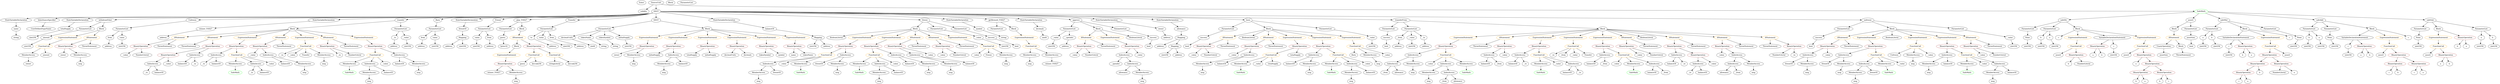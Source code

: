 strict digraph {
	graph [bb="0,0,17236,684"];
	node [label="\N"];
	Enter	[height=0.5,
		pos="4392.5,666",
		width=0.83628];
	MemberAccess_Unnamed_39	[color=black,
		height=0.5,
		label=MemberAccess,
		pos="7042.5,234",
		width=1.9174];
	Identifier_msg_27	[color=black,
		height=0.5,
		label=msg,
		pos="7042.5,162",
		width=0.75];
	MemberAccess_Unnamed_39 -> Identifier_msg_27	[pos="e,7042.5,180.1 7042.5,215.7 7042.5,208.41 7042.5,199.73 7042.5,191.54"];
	Parameter__value_5	[color=black,
		height=0.5,
		label=_value,
		pos="13837,378",
		width=0.96103];
	ElementaryTypeName_uint256_29	[color=black,
		height=0.5,
		label=uint256,
		pos="13857,306",
		width=1.0442];
	Parameter__value_5 -> ElementaryTypeName_uint256_29	[pos="e,13853,324.1 13842,359.7 13845,352.24 13847,343.32 13849,334.97"];
	ElementaryTypeName_uint256_4	[color=black,
		height=0.5,
		label=uint256,
		pos="14136,306",
		width=1.0442];
	IndexAccess_Unnamed_17	[color=black,
		height=0.5,
		label=IndexAccess,
		pos="10419,234",
		width=1.6402];
	Identifier_balanceOf_13	[color=black,
		height=0.5,
		label=balanceOf,
		pos="10362,162",
		width=1.3491];
	IndexAccess_Unnamed_17 -> Identifier_balanceOf_13	[pos="e,10376,179.31 10406,216.05 10399,207.68 10390,197.4 10383,188.13"];
	Identifier__to_9	[color=black,
		height=0.5,
		label=_to,
		pos="10456,162",
		width=0.75];
	IndexAccess_Unnamed_17 -> Identifier__to_9	[pos="e,10448,179.31 10428,216.05 10433,208.03 10438,198.26 10443,189.3"];
	BinaryOperation_Unnamed_49	[color=brown,
		height=0.5,
		label=BinaryOperation,
		pos="12550,306",
		width=1.9867];
	IndexAccess_Unnamed_31	[color=black,
		height=0.5,
		label=IndexAccess,
		pos="12420,234",
		width=1.6402];
	BinaryOperation_Unnamed_49 -> IndexAccess_Unnamed_31	[pos="e,12449,250.18 12521,289.29 12503,279.34 12479,266.35 12459,255.58"];
	Identifier__value_26	[color=black,
		height=0.5,
		label=_value,
		pos="12550,234",
		width=0.96103];
	BinaryOperation_Unnamed_49 -> Identifier__value_26	[pos="e,12550,252.1 12550,287.7 12550,280.41 12550,271.73 12550,263.54"];
	ParameterList_Unnamed_5	[color=black,
		height=0.5,
		label=ParameterList,
		pos="16690,450",
		width=1.7095];
	Parameter_None_2	[color=black,
		height=0.5,
		label=None,
		pos="16678,378",
		width=0.85014];
	ParameterList_Unnamed_5 -> Parameter_None_2	[pos="e,16681,396.1 16687,431.7 16686,424.32 16685,415.52 16683,407.25"];
	ParameterList_Unnamed_6	[color=black,
		height=0.5,
		label=ParameterList,
		pos="15934,450",
		width=1.7095];
	Parameter_b_3	[color=black,
		height=0.5,
		label=b,
		pos="15927,378",
		width=0.75];
	ParameterList_Unnamed_6 -> Parameter_b_3	[pos="e,15929,396.1 15933,431.7 15932,424.41 15931,415.73 15930,407.54"];
	Parameter_a_3	[color=black,
		height=0.5,
		label=a,
		pos="15999,378",
		width=0.75];
	ParameterList_Unnamed_6 -> Parameter_a_3	[pos="e,15986,393.57 15950,432.41 15958,423.28 15969,411.81 15978,401.85"];
	IndexAccess_Unnamed_30	[color=black,
		height=0.5,
		label=IndexAccess,
		pos="5223.5,162",
		width=1.6402];
	MemberAccess_Unnamed_27	[color=black,
		height=0.5,
		label=MemberAccess,
		pos="5156.5,90",
		width=1.9174];
	IndexAccess_Unnamed_30 -> MemberAccess_Unnamed_27	[pos="e,5172.7,107.96 5207.6,144.41 5199.5,135.99 5189.6,125.58 5180.6,116.2"];
	Identifier_freezeOf_1	[color=black,
		height=0.5,
		label=freezeOf,
		pos="5286.5,90",
		width=1.1828];
	IndexAccess_Unnamed_30 -> Identifier_freezeOf_1	[pos="e,5272.1,106.99 5238.4,144.41 5246.2,135.74 5255.9,124.97 5264.5,115.38"];
	Parameter_None_3	[color=black,
		height=0.5,
		label=None,
		pos="16075,378",
		width=0.85014];
	ElementaryTypeName_uint256_13	[color=black,
		height=0.5,
		label=uint256,
		pos="16103,306",
		width=1.0442];
	Parameter_None_3 -> ElementaryTypeName_uint256_13	[pos="e,16097,323.79 16082,360.05 16085,352.32 16089,342.96 16093,334.27"];
	FunctionDefinition_safeDiv	[color=black,
		height=0.5,
		label=safeDiv,
		pos="14212,522",
		width=1.0719];
	ParameterList_Unnamed_3	[color=black,
		height=0.5,
		label=ParameterList,
		pos="13966,450",
		width=1.7095];
	FunctionDefinition_safeDiv -> ParameterList_Unnamed_3	[pos="e,14009,463.19 14180,511.78 14139,500.2 14069,480.19 14020,466.31"];
	ParameterList_Unnamed_2	[color=black,
		height=0.5,
		label=ParameterList,
		pos="14110,450",
		width=1.7095];
	FunctionDefinition_safeDiv -> ParameterList_Unnamed_2	[pos="e,14134,466.95 14191,506.5 14177,496.95 14159,484.25 14143,473.41"];
	Block_Unnamed_1	[color=black,
		height=0.5,
		label=Block,
		pos="14315,450",
		width=0.90558];
	FunctionDefinition_safeDiv -> Block_Unnamed_1	[pos="e,14295,464.67 14233,506.83 14248,496.55 14269,482.49 14286,471.05"];
	VariableDeclaration_to	[color=black,
		height=0.5,
		label=to,
		pos="3634.5,378",
		width=0.75];
	ElementaryTypeName_address_6	[color=black,
		height=0.5,
		label=address,
		pos="3774.5,306",
		width=1.0996];
	VariableDeclaration_to -> ElementaryTypeName_address_6	[pos="e,3748.7,319.88 3655.7,366.37 3677.6,355.41 3712.2,338.12 3738.4,325.02"];
	Identifier_tokenSymbol	[color=black,
		height=0.5,
		label=tokenSymbol,
		pos="5212.5,234",
		width=1.6679];
	IndexAccess_Unnamed_19	[color=black,
		height=0.5,
		label=IndexAccess,
		pos="9646.5,234",
		width=1.6402];
	IndexAccess_Unnamed_20	[color=black,
		height=0.5,
		label=IndexAccess,
		pos="9500.5,162",
		width=1.6402];
	IndexAccess_Unnamed_19 -> IndexAccess_Unnamed_20	[pos="e,9531.3,177.78 9615.9,218.33 9594.2,207.95 9565,193.94 9541.4,182.61"];
	MemberAccess_Unnamed_12	[color=black,
		height=0.5,
		label=MemberAccess,
		pos="9646.5,162",
		width=1.9174];
	IndexAccess_Unnamed_19 -> MemberAccess_Unnamed_12	[pos="e,9646.5,180.1 9646.5,215.7 9646.5,208.41 9646.5,199.73 9646.5,191.54"];
	BinaryOperation_Unnamed_41	[color=brown,
		height=0.5,
		label=BinaryOperation,
		pos="8550.5,306",
		width=1.9867];
	Identifier__value_16	[color=black,
		height=0.5,
		label=_value,
		pos="8388.5,234",
		width=0.96103];
	BinaryOperation_Unnamed_41 -> Identifier__value_16	[pos="e,8414.6,246.31 8515.7,289.98 8489,278.42 8452.1,262.49 8424.9,250.75"];
	IndexAccess_Unnamed_23	[color=black,
		height=0.5,
		label=IndexAccess,
		pos="8500.5,234",
		width=1.6402];
	BinaryOperation_Unnamed_41 -> IndexAccess_Unnamed_23	[pos="e,8512.5,251.79 8538.4,288.05 8532.6,279.97 8525.5,270.12 8519.1,261.11"];
	IfStatement_Unnamed_12	[color=orange,
		height=0.5,
		label=IfStatement,
		pos="8388.5,378",
		width=1.4739];
	BinaryOperation_Unnamed_42	[color=brown,
		height=0.5,
		label=BinaryOperation,
		pos="8226.5,306",
		width=1.9867];
	IfStatement_Unnamed_12 -> BinaryOperation_Unnamed_42	[pos="e,8261.5,322.14 8356.5,363.17 8332.3,352.72 8298.8,338.25 8271.8,326.61"];
	ThrowStatement_Unnamed_12	[color=black,
		height=0.5,
		label=ThrowStatement,
		pos="8388.5,306",
		width=2.0006];
	IfStatement_Unnamed_12 -> ThrowStatement_Unnamed_12	[pos="e,8388.5,324.1 8388.5,359.7 8388.5,352.41 8388.5,343.73 8388.5,335.54"];
	Identifier_balanceOf_8	[color=black,
		height=0.5,
		label=balanceOf,
		pos="10162,162",
		width=1.3491];
	Identifier__from_4	[color=black,
		height=0.5,
		label=_from,
		pos="9442.5,90",
		width=0.93331];
	IndexAccess_Unnamed_20 -> Identifier__from_4	[pos="e,9455.6,106.83 9486.4,144.05 9479.3,135.47 9470.5,124.89 9462.7,115.44"];
	Identifier_allowance_2	[color=black,
		height=0.5,
		label=allowance,
		pos="9541.5,90",
		width=1.3076];
	IndexAccess_Unnamed_20 -> Identifier_allowance_2	[pos="e,9531.6,107.79 9510.4,144.05 9515,136.14 9520.6,126.54 9525.8,117.69"];
	ParameterList_Unnamed_20	[color=black,
		height=0.5,
		label=ParameterList,
		pos="8201.5,450",
		width=1.7095];
	Parameter_success_2	[color=black,
		height=0.5,
		label=success,
		pos="8185.5,378",
		width=1.1135];
	ParameterList_Unnamed_20 -> Parameter_success_2	[pos="e,8189.4,396.1 8197.5,431.7 8195.8,424.32 8193.8,415.52 8191.9,407.25"];
	BinaryOperation_Unnamed_16	[color=brown,
		height=0.5,
		label=BinaryOperation,
		pos="16483,162",
		width=1.9867];
	Identifier_c_5	[color=black,
		height=0.5,
		label=c,
		pos="16419,90",
		width=0.75];
	BinaryOperation_Unnamed_16 -> Identifier_c_5	[pos="e,16433,105.89 16468,144.05 16460,135.13 16450,124.06 16441,114.33"];
	Identifier_b_9	[color=black,
		height=0.5,
		label=b,
		pos="16491,90",
		width=0.75];
	BinaryOperation_Unnamed_16 -> Identifier_b_9	[pos="e,16490,108.1 16485,143.7 16486,136.41 16487,127.73 16488,119.54"];
	BinaryOperation_Unnamed_28	[color=brown,
		height=0.5,
		label=BinaryOperation,
		pos="2544.5,306",
		width=1.9867];
	FunctionCall_Unnamed_5	[color=orange,
		height=0.5,
		label=FunctionCall,
		pos="2595.5,234",
		width=1.6125];
	BinaryOperation_Unnamed_28 -> FunctionCall_Unnamed_5	[pos="e,2583.2,251.79 2556.8,288.05 2562.8,279.89 2570,269.91 2576.6,260.82"];
	IndexAccess_Unnamed_4	[color=black,
		height=0.5,
		label=IndexAccess,
		pos="2769.5,234",
		width=1.6402];
	BinaryOperation_Unnamed_28 -> IndexAccess_Unnamed_4	[pos="e,2729.3,247.48 2588.1,291.42 2625.4,279.82 2679.1,263.11 2718.4,250.88"];
	MemberAccess_Unnamed_21	[color=black,
		height=0.5,
		label=MemberAccess,
		pos="6524.5,162",
		width=1.9174];
	Identifier_msg_14	[color=black,
		height=0.5,
		label=msg,
		pos="6524.5,90",
		width=0.75];
	MemberAccess_Unnamed_21 -> Identifier_msg_14	[pos="e,6524.5,108.1 6524.5,143.7 6524.5,136.41 6524.5,127.73 6524.5,119.54"];
	ExpressionStatement_Unnamed_17	[color=orange,
		height=0.5,
		label=ExpressionStatement,
		pos="10014,378",
		width=2.458];
	BinaryOperation_Unnamed_40	[color=brown,
		height=0.5,
		label=BinaryOperation,
		pos="9880.5,306",
		width=1.9867];
	ExpressionStatement_Unnamed_17 -> BinaryOperation_Unnamed_40	[pos="e,9910.5,322.67 9983.4,360.76 9964.7,351 9940.7,338.46 9920.6,327.95"];
	IndexAccess_Unnamed_10	[color=black,
		height=0.5,
		label=IndexAccess,
		pos="10195,234",
		width=1.6402];
	IndexAccess_Unnamed_10 -> Identifier_balanceOf_8	[pos="e,10171,180.1 10187,215.7 10184,208.07 10179,198.92 10175,190.4"];
	Identifier__from	[color=black,
		height=0.5,
		label=_from,
		pos="10262,162",
		width=0.93331];
	IndexAccess_Unnamed_10 -> Identifier__from	[pos="e,10248,178.51 10211,216.41 10220,207.53 10230,196.44 10240,186.67"];
	ElementaryTypeName_string_1	[color=black,
		height=0.5,
		label=string,
		pos="6831.5,378",
		width=0.864];
	IfStatement_Unnamed_8	[color=orange,
		height=0.5,
		label=IfStatement,
		pos="10307,378",
		width=1.4739];
	ThrowStatement_Unnamed_8	[color=black,
		height=0.5,
		label=ThrowStatement,
		pos="10145,306",
		width=2.0006];
	IfStatement_Unnamed_8 -> ThrowStatement_Unnamed_8	[pos="e,10180,322.14 10275,363.17 10251,352.72 10218,338.25 10191,326.61"];
	BinaryOperation_Unnamed_34	[color=brown,
		height=0.5,
		label=BinaryOperation,
		pos="10307,306",
		width=1.9867];
	IfStatement_Unnamed_8 -> BinaryOperation_Unnamed_34	[pos="e,10307,324.1 10307,359.7 10307,352.41 10307,343.73 10307,335.54"];
	StateVariableDeclaration_Unnamed	[color=black,
		height=0.5,
		label=StateVariableDeclaration,
		pos="101.46,522",
		width=2.8184];
	VariableDeclaration_name	[color=black,
		height=0.5,
		label=name,
		pos="101.46,450",
		width=0.83628];
	StateVariableDeclaration_Unnamed -> VariableDeclaration_name	[pos="e,101.46,468.1 101.46,503.7 101.46,496.41 101.46,487.73 101.46,479.54"];
	InheritanceSpecifier_Unnamed	[color=black,
		height=0.5,
		label=InheritanceSpecifier,
		pos="304.46,522",
		width=2.3333];
	UserDefinedTypeName_Unnamed	[color=black,
		height=0.5,
		label=UserDefinedTypeName,
		pos="251.46,450",
		width=2.7214];
	InheritanceSpecifier_Unnamed -> UserDefinedTypeName_Unnamed	[pos="e,264.54,468.28 291.63,504.05 285.54,496.01 278.12,486.2 271.32,477.23"];
	ElementaryTypeName_uint256_18	[color=black,
		height=0.5,
		label=uint256,
		pos="7926.5,234",
		width=1.0442];
	ElementaryTypeName_address_9	[color=black,
		height=0.5,
		label=address,
		pos="732.46,306",
		width=1.0996];
	Identifier_b_7	[color=black,
		height=0.5,
		label=b,
		pos="16933,306",
		width=0.75];
	MemberAccess_Unnamed_33	[color=black,
		height=0.5,
		label=MemberAccess,
		pos="13279,162",
		width=1.9174];
	Identifier_msg_23	[color=black,
		height=0.5,
		label=msg,
		pos="13279,90",
		width=0.75];
	MemberAccess_Unnamed_33 -> Identifier_msg_23	[pos="e,13279,108.1 13279,143.7 13279,136.41 13279,127.73 13279,119.54"];
	Parameter__from	[color=black,
		height=0.5,
		label=_from,
		pos="9564.5,378",
		width=0.93331];
	ElementaryTypeName_address_12	[color=black,
		height=0.5,
		label=address,
		pos="9556.5,306",
		width=1.0996];
	Parameter__from -> ElementaryTypeName_address_12	[pos="e,9558.4,324.1 9562.5,359.7 9561.7,352.41 9560.7,343.73 9559.7,335.54"];
	Identifier_winner_TOD27_1	[color=black,
		height=0.5,
		label=winner_TOD27,
		pos="7198.5,162",
		width=1.9036];
	VariableDeclaration_c	[color=black,
		height=0.5,
		label=c,
		pos="15358,306",
		width=0.75];
	ElementaryTypeName_uint256_3	[color=black,
		height=0.5,
		label=uint256,
		pos="15358,234",
		width=1.0442];
	VariableDeclaration_c -> ElementaryTypeName_uint256_3	[pos="e,15358,252.1 15358,287.7 15358,280.41 15358,271.73 15358,263.54"];
	Identifier_owner_2	[color=black,
		height=0.5,
		label=owner,
		pos="196.46,162",
		width=0.93331];
	ExpressionStatement_Unnamed_16	[color=orange,
		height=0.5,
		label=ExpressionStatement,
		pos="10590,378",
		width=2.458];
	BinaryOperation_Unnamed_39	[color=brown,
		height=0.5,
		label=BinaryOperation,
		pos="10554,306",
		width=1.9867];
	ExpressionStatement_Unnamed_16 -> BinaryOperation_Unnamed_39	[pos="e,10563,324.1 10582,359.7 10578,351.98 10573,342.71 10568,334.11"];
	Identifier_balanceOf_14	[color=black,
		height=0.5,
		label=balanceOf,
		pos="10757,90",
		width=1.3491];
	BinaryOperation_Unnamed_43	[color=brown,
		height=0.5,
		label=BinaryOperation,
		pos="9035.5,306",
		width=1.9867];
	IndexAccess_Unnamed_24	[color=black,
		height=0.5,
		label=IndexAccess,
		pos="8905.5,234",
		width=1.6402];
	BinaryOperation_Unnamed_43 -> IndexAccess_Unnamed_24	[pos="e,8933.6,250.18 9006.3,289.29 8987.8,279.34 8963.7,266.35 8943.7,255.58"];
	FunctionCall_Unnamed_12	[color=orange,
		height=0.5,
		label=FunctionCall,
		pos="9060.5,234",
		width=1.6125];
	BinaryOperation_Unnamed_43 -> FunctionCall_Unnamed_12	[pos="e,9054.4,252.1 9041.6,287.7 9044.3,280.15 9047.6,271.12 9050.6,262.68"];
	VariableDeclaration_from_1	[color=black,
		height=0.5,
		label=from,
		pos="2872.5,378",
		width=0.7947];
	ElementaryTypeName_address_7	[color=black,
		height=0.5,
		label=address,
		pos="2863.5,306",
		width=1.0996];
	VariableDeclaration_from_1 -> ElementaryTypeName_address_7	[pos="e,2865.7,324.1 2870.2,359.7 2869.3,352.32 2868.2,343.52 2867.1,335.25"];
	BinaryOperation_Unnamed_47	[color=brown,
		height=0.5,
		label=BinaryOperation,
		pos="5953.5,306",
		width=1.9867];
	FunctionCall_Unnamed_15	[color=orange,
		height=0.5,
		label=FunctionCall,
		pos="5961.5,234",
		width=1.6125];
	BinaryOperation_Unnamed_47 -> FunctionCall_Unnamed_15	[pos="e,5959.5,252.1 5955.4,287.7 5956.3,280.41 5957.3,271.73 5958.2,263.54"];
	IndexAccess_Unnamed_27	[color=black,
		height=0.5,
		label=IndexAccess,
		pos="6098.5,234",
		width=1.6402];
	BinaryOperation_Unnamed_47 -> IndexAccess_Unnamed_27	[pos="e,6067.9,249.77 5985.6,289.46 6006.9,279.2 6035,265.65 6057.8,254.63"];
	BinaryOperation_Unnamed_50	[color=brown,
		height=0.5,
		label=BinaryOperation,
		pos="13567,306",
		width=1.9867];
	Identifier__value_27	[color=black,
		height=0.5,
		label=_value,
		pos="13657,234",
		width=0.96103];
	BinaryOperation_Unnamed_50 -> Identifier__value_27	[pos="e,13639,249.57 13589,288.41 13601,278.82 13617,266.65 13630,256.35"];
	NumberLiteral_Unnamed_9	[color=black,
		height=0.5,
		label=NumberLiteral,
		pos="13773,234",
		width=1.765];
	BinaryOperation_Unnamed_50 -> NumberLiteral_Unnamed_9	[pos="e,13734,248.5 13609,291 13642,279.79 13688,264.02 13723,252.07"];
	Identifier__value_14	[color=black,
		height=0.5,
		label=_value,
		pos="9768.5,162",
		width=0.96103];
	IfStatement_Unnamed_2	[color=orange,
		height=0.5,
		label=IfStatement,
		pos="1216.5,378",
		width=1.4739];
	BinaryOperation_Unnamed_24	[color=brown,
		height=0.5,
		label=BinaryOperation,
		pos="954.46,306",
		width=1.9867];
	IfStatement_Unnamed_2 -> BinaryOperation_Unnamed_24	[pos="e,1002.6,319.63 1176.1,365.88 1168.9,363.91 1161.5,361.89 1154.5,360 1107.2,347.25 1053.5,333.05 1013.7,322.55"];
	ThrowStatement_Unnamed_2	[color=black,
		height=0.5,
		label=ThrowStatement,
		pos="1116.5,306",
		width=2.0006];
	IfStatement_Unnamed_2 -> ThrowStatement_Unnamed_2	[pos="e,1140,323.47 1194.3,361.46 1181.1,352.21 1164,340.3 1149.3,329.98"];
	Identifier_msg_4	[color=black,
		height=0.5,
		label=msg,
		pos="2550.5,18",
		width=0.75];
	Identifier_balanceOf_16	[color=black,
		height=0.5,
		label=balanceOf,
		pos="8766.5,162",
		width=1.3491];
	IndexAccess_Unnamed_24 -> Identifier_balanceOf_16	[pos="e,8794.5,177.11 8876,218.15 8855.2,207.69 8827.2,193.58 8804.7,182.26"];
	MemberAccess_Unnamed_16	[color=black,
		height=0.5,
		label=MemberAccess,
		pos="8902.5,162",
		width=1.9174];
	IndexAccess_Unnamed_24 -> MemberAccess_Unnamed_16	[pos="e,8903.2,180.1 8904.7,215.7 8904.4,208.41 8904,199.73 8903.7,191.54"];
	BinaryOperation_Unnamed_44	[color=brown,
		height=0.5,
		label=BinaryOperation,
		pos="8874.5,306",
		width=1.9867];
	FunctionCall_Unnamed_13	[color=orange,
		height=0.5,
		label=FunctionCall,
		pos="8642.5,234",
		width=1.6125];
	BinaryOperation_Unnamed_44 -> FunctionCall_Unnamed_13	[pos="e,8683.2,247.28 8829.7,291.5 8790.9,279.78 8734.7,262.82 8694,250.54"];
	Identifier_totalSupply_1	[color=black,
		height=0.5,
		label=totalSupply,
		pos="8775.5,234",
		width=1.4739];
	BinaryOperation_Unnamed_44 -> Identifier_totalSupply_1	[pos="e,8797.5,250.59 8851.3,288.59 8837.9,279.17 8821,267.23 8806.6,257.01"];
	MemberAccess_Unnamed_34	[color=black,
		height=0.5,
		label=MemberAccess,
		pos="13551,162",
		width=1.9174];
	Identifier_SafeMath_10	[color=green,
		height=0.5,
		label=SafeMath,
		pos="13551,90",
		width=1.2798];
	MemberAccess_Unnamed_34 -> Identifier_SafeMath_10	[pos="e,13551,108.1 13551,143.7 13551,136.41 13551,127.73 13551,119.54"];
	Identifier__value_25	[color=black,
		height=0.5,
		label=_value,
		pos="6665.5,234",
		width=0.96103];
	BinaryOperation_Unnamed_15	[color=brown,
		height=0.5,
		label=BinaryOperation,
		pos="16644,162",
		width=1.9867];
	Identifier_c_4	[color=black,
		height=0.5,
		label=c,
		pos="16608,90",
		width=0.75];
	BinaryOperation_Unnamed_15 -> Identifier_c_4	[pos="e,16617,107.14 16636,143.7 16631,135.75 16627,126.16 16622,117.34"];
	Identifier_a_9	[color=black,
		height=0.5,
		label=a,
		pos="16680,90",
		width=0.75];
	BinaryOperation_Unnamed_15 -> Identifier_a_9	[pos="e,16672,107.14 16653,143.7 16657,135.75 16662,126.16 16667,117.34"];
	Identifier_SafeMath_7	[color=green,
		height=0.5,
		label=SafeMath,
		pos="5873.5,90",
		width=1.2798];
	IfStatement_Unnamed_17	[color=orange,
		height=0.5,
		label=IfStatement,
		pos="3536.5,378",
		width=1.4739];
	Block_Unnamed_14	[color=black,
		height=0.5,
		label=Block,
		pos="3523.5,306",
		width=0.90558];
	IfStatement_Unnamed_17 -> Block_Unnamed_14	[pos="e,3526.6,324.1 3533.2,359.7 3531.9,352.32 3530.2,343.52 3528.7,335.25"];
	BinaryOperation_Unnamed_53	[color=brown,
		height=0.5,
		label=BinaryOperation,
		pos="3645.5,306",
		width=1.9867];
	IfStatement_Unnamed_17 -> BinaryOperation_Unnamed_53	[pos="e,3620.1,323.3 3560.4,361.64 3575.2,352.15 3594.4,339.82 3610.8,329.27"];
	VariableDeclaration_c_2	[color=black,
		height=0.5,
		label=c,
		pos="16200,306",
		width=0.75];
	ElementaryTypeName_uint256_14	[color=black,
		height=0.5,
		label=uint256,
		pos="16200,234",
		width=1.0442];
	VariableDeclaration_c_2 -> ElementaryTypeName_uint256_14	[pos="e,16200,252.1 16200,287.7 16200,280.41 16200,271.73 16200,263.54"];
	ElementaryTypeName_uint256_28	[color=black,
		height=0.5,
		label=uint256,
		pos="6862.5,306",
		width=1.0442];
	ElementaryTypeName_address	[color=black,
		height=0.5,
		label=address,
		pos="7950.5,378",
		width=1.0996];
	ElementaryTypeName_address_10	[color=black,
		height=0.5,
		label=address,
		pos="2673.5,306",
		width=1.0996];
	MemberAccess_Unnamed_6	[color=black,
		height=0.5,
		label=MemberAccess,
		pos="1601.5,162",
		width=1.9174];
	Identifier_SafeMath_1	[color=green,
		height=0.5,
		label=SafeMath,
		pos="1601.5,90",
		width=1.2798];
	MemberAccess_Unnamed_6 -> Identifier_SafeMath_1	[pos="e,1601.5,108.1 1601.5,143.7 1601.5,136.41 1601.5,127.73 1601.5,119.54"];
	IndexAccess_Unnamed_7	[color=black,
		height=0.5,
		label=IndexAccess,
		pos="1747.5,162",
		width=1.6402];
	Identifier__to_4	[color=black,
		height=0.5,
		label=_to,
		pos="1719.5,90",
		width=0.75];
	IndexAccess_Unnamed_7 -> Identifier__to_4	[pos="e,1726.1,107.62 1740.5,143.7 1737.5,136.04 1733.8,126.85 1730.4,118.3"];
	Identifier_balanceOf_7	[color=black,
		height=0.5,
		label=balanceOf,
		pos="1813.5,90",
		width=1.3491];
	IndexAccess_Unnamed_7 -> Identifier_balanceOf_7	[pos="e,1797.9,107.47 1763.1,144.41 1771.2,135.87 1781.1,125.28 1790.1,115.79"];
	BinaryOperation_Unnamed_46	[color=brown,
		height=0.5,
		label=BinaryOperation,
		pos="6438.5,306",
		width=1.9867];
	Identifier__value_22	[color=black,
		height=0.5,
		label=_value,
		pos="6433.5,234",
		width=0.96103];
	BinaryOperation_Unnamed_46 -> Identifier__value_22	[pos="e,6434.7,252.1 6437.2,287.7 6436.7,280.41 6436.1,271.73 6435.5,263.54"];
	NumberLiteral_Unnamed_8	[color=black,
		height=0.5,
		label=NumberLiteral,
		pos="6549.5,234",
		width=1.765];
	BinaryOperation_Unnamed_46 -> NumberLiteral_Unnamed_8	[pos="e,6524.2,250.91 6464.2,288.76 6479.2,279.33 6498.2,267.32 6514.5,257.04"];
	Identifier__to_1	[color=black,
		height=0.5,
		label=_to,
		pos="945.46,90",
		width=0.75];
	BinaryOperation_Unnamed_6	[color=brown,
		height=0.5,
		label=BinaryOperation,
		pos="14438,306",
		width=1.9867];
	Identifier_a_3	[color=black,
		height=0.5,
		label=a,
		pos="14400,234",
		width=0.75];
	BinaryOperation_Unnamed_6 -> Identifier_a_3	[pos="e,14409,251.14 14429,287.7 14425,279.67 14419,269.95 14415,261.05"];
	Identifier_b_3	[color=black,
		height=0.5,
		label=b,
		pos="14472,234",
		width=0.75];
	BinaryOperation_Unnamed_6 -> Identifier_b_3	[pos="e,14464,251.62 14447,287.7 14451,279.87 14455,270.44 14459,261.73"];
	Identifier_msg_17	[color=black,
		height=0.5,
		label=msg,
		pos="5717.5,90",
		width=0.75];
	Parameter__value_3	[color=black,
		height=0.5,
		label=_value,
		pos="9352.5,378",
		width=0.96103];
	ElementaryTypeName_uint256_27	[color=black,
		height=0.5,
		label=uint256,
		pos="9352.5,306",
		width=1.0442];
	Parameter__value_3 -> ElementaryTypeName_uint256_27	[pos="e,9352.5,324.1 9352.5,359.7 9352.5,352.41 9352.5,343.73 9352.5,335.54"];
	BooleanLiteral_Unnamed_3	[color=black,
		height=0.5,
		label=BooleanLiteral,
		pos="5698.5,378",
		width=1.7788];
	Parameter_decimalUnits	[color=black,
		height=0.5,
		label=decimalUnits,
		pos="3890.5,378",
		width=1.6264];
	ElementaryTypeName_uint8_1	[color=black,
		height=0.5,
		label=uint8,
		pos="4050.5,306",
		width=0.7947];
	Parameter_decimalUnits -> ElementaryTypeName_uint8_1	[pos="e,4027.8,317.51 3924,362.82 3948.8,352.26 3983.3,337.43 4013.5,324 4014.8,323.42 4016.1,322.82 4017.4,322.22"];
	Identifier_Burn	[color=black,
		height=0.5,
		label=Burn,
		pos="9199.5,234",
		width=0.7947];
	ExpressionStatement_Unnamed_23	[color=orange,
		height=0.5,
		label=ExpressionStatement,
		pos="5869.5,378",
		width=2.458];
	BinaryOperation_Unnamed_48	[color=brown,
		height=0.5,
		label=BinaryOperation,
		pos="5779.5,306",
		width=1.9867];
	ExpressionStatement_Unnamed_23 -> BinaryOperation_Unnamed_48	[pos="e,5800.6,323.47 5848.1,360.41 5836.6,351.43 5822.1,340.19 5809.5,330.34"];
	Identifier_totalSupply	[color=black,
		height=0.5,
		label=totalSupply,
		pos="4711.5,234",
		width=1.4739];
	Identifier_initialSupply	[color=black,
		height=0.5,
		label=initialSupply,
		pos="4448.5,234",
		width=1.5571];
	MemberAccess_Unnamed_41	[color=black,
		height=0.5,
		label=MemberAccess,
		pos="196.46,234",
		width=1.9174];
	MemberAccess_Unnamed_41 -> Identifier_owner_2	[pos="e,196.46,180.1 196.46,215.7 196.46,208.41 196.46,199.73 196.46,191.54"];
	StateVariableDeclaration_Unnamed_3	[color=black,
		height=0.5,
		label=StateVariableDeclaration,
		pos="507.46,522",
		width=2.8184];
	VariableDeclaration_totalSupply	[color=black,
		height=0.5,
		label=totalSupply,
		pos="420.46,450",
		width=1.4739];
	StateVariableDeclaration_Unnamed_3 -> VariableDeclaration_totalSupply	[pos="e,440.43,467.07 486.4,504.05 475.26,495.09 461.42,483.95 449.29,474.2"];
	ThrowStatement_Unnamed_11	[color=black,
		height=0.5,
		label=ThrowStatement,
		pos="8712.5,306",
		width=2.0006];
	Identifier__to_11	[color=black,
		height=0.5,
		label=_to,
		pos="10657,234",
		width=0.75];
	Identifier_guess	[color=black,
		height=0.5,
		label=guess,
		pos="3568.5,162",
		width=0.87786];
	Parameter_success_4	[color=black,
		height=0.5,
		label=success,
		pos="12509,378",
		width=1.1135];
	ElementaryTypeName_bool_5	[color=black,
		height=0.5,
		label=bool,
		pos="12433,306",
		width=0.76697];
	Parameter_success_4 -> ElementaryTypeName_bool_5	[pos="e,12449,321.3 12493,361.46 12482,351.9 12469,339.49 12457,328.93"];
	Identifier_balanceOf_3	[color=black,
		height=0.5,
		label=balanceOf,
		pos="1205.5,162",
		width=1.3491];
	IndexAccess_Unnamed_15	[color=black,
		height=0.5,
		label=IndexAccess,
		pos="11036,234",
		width=1.6402];
	Identifier_balanceOf_11	[color=black,
		height=0.5,
		label=balanceOf,
		pos="10930,162",
		width=1.3491];
	IndexAccess_Unnamed_15 -> Identifier_balanceOf_11	[pos="e,10953,178.1 11012,217.12 10998,207.43 10979,194.92 10963,184.37"];
	Identifier__from_2	[color=black,
		height=0.5,
		label=_from,
		pos="11030,162",
		width=0.93331];
	IndexAccess_Unnamed_15 -> Identifier__from_2	[pos="e,11032,180.1 11035,215.7 11034,208.41 11034,199.73 11033,191.54"];
	Identifier_decimalUnits	[color=black,
		height=0.5,
		label=decimalUnits,
		pos="4971.5,234",
		width=1.6264];
	MemberAccess_Unnamed_19	[color=black,
		height=0.5,
		label=MemberAccess,
		pos="8418.5,162",
		width=1.9174];
	Identifier_SafeMath_6	[color=green,
		height=0.5,
		label=SafeMath,
		pos="8418.5,90",
		width=1.2798];
	MemberAccess_Unnamed_19 -> Identifier_SafeMath_6	[pos="e,8418.5,108.1 8418.5,143.7 8418.5,136.41 8418.5,127.73 8418.5,119.54"];
	Identifier_msg_11	[color=black,
		height=0.5,
		label=msg,
		pos="8902.5,90",
		width=0.75];
	Identifier_b_4	[color=black,
		height=0.5,
		label=b,
		pos="14867,18",
		width=0.75];
	Identifier__value_19	[color=black,
		height=0.5,
		label=_value,
		pos="8540.5,162",
		width=0.96103];
	Identifier__to_5	[color=black,
		height=0.5,
		label=_to,
		pos="1928.5,234",
		width=0.75];
	ElementaryTypeName_bytes32	[color=black,
		height=0.5,
		label=bytes32,
		pos="3433.5,306",
		width=1.0996];
	MemberAccess_Unnamed_14	[color=black,
		height=0.5,
		label=MemberAccess,
		pos="9758.5,90",
		width=1.9174];
	Identifier_msg_9	[color=black,
		height=0.5,
		label=msg,
		pos="9758.5,18",
		width=0.75];
	MemberAccess_Unnamed_14 -> Identifier_msg_9	[pos="e,9758.5,36.104 9758.5,71.697 9758.5,64.407 9758.5,55.726 9758.5,47.536"];
	Identifier_b_5	[color=black,
		height=0.5,
		label=b,
		pos="14678,18",
		width=0.75];
	ExpressionStatement_Unnamed_29	[color=orange,
		height=0.5,
		label=ExpressionStatement,
		pos="6969.5,378",
		width=2.458];
	FunctionCall_Unnamed_23	[color=orange,
		height=0.5,
		label=FunctionCall,
		pos="7049.5,306",
		width=1.6125];
	ExpressionStatement_Unnamed_29 -> FunctionCall_Unnamed_23	[pos="e,7030.8,323.31 6988.8,360.05 6998.9,351.24 7011.4,340.33 7022.4,330.69"];
	ExpressionStatement_Unnamed_22	[color=orange,
		height=0.5,
		label=ExpressionStatement,
		pos="6064.5,378",
		width=2.458];
	ExpressionStatement_Unnamed_22 -> BinaryOperation_Unnamed_47	[pos="e,5979.2,323.23 6038.2,360.41 6023.4,351.1 6004.8,339.37 5988.8,329.27"];
	BinaryOperation_Unnamed_35	[color=brown,
		height=0.5,
		label=BinaryOperation,
		pos="11506,306",
		width=1.9867];
	IndexAccess_Unnamed_12	[color=black,
		height=0.5,
		label=IndexAccess,
		pos="11539,234",
		width=1.6402];
	BinaryOperation_Unnamed_35 -> IndexAccess_Unnamed_12	[pos="e,11531,252.1 11515,287.7 11518,280.07 11523,270.92 11527,262.4"];
	BinaryOperation_Unnamed_36	[color=brown,
		height=0.5,
		label=BinaryOperation,
		pos="11706,234",
		width=1.9867];
	BinaryOperation_Unnamed_35 -> BinaryOperation_Unnamed_36	[pos="e,11666,249.14 11547,290.83 11578,279.88 11622,264.63 11655,252.84"];
	Identifier_SafeMath_5	[color=green,
		height=0.5,
		label=SafeMath,
		pos="9058.5,90",
		width=1.2798];
	Identifier_Freeze	[color=black,
		height=0.5,
		label=Freeze,
		pos="6753.5,234",
		width=0.97489];
	BinaryOperation_Unnamed_17	[color=brown,
		height=0.5,
		label=BinaryOperation,
		pos="4583.5,306",
		width=1.9867];
	BinaryOperation_Unnamed_17 -> Identifier_initialSupply	[pos="e,4476.8,249.7 4553.2,289.29 4533.6,279.15 4508,265.87 4487,254.99"];
	IndexAccess_Unnamed	[color=black,
		height=0.5,
		label=IndexAccess,
		pos="4581.5,234",
		width=1.6402];
	BinaryOperation_Unnamed_17 -> IndexAccess_Unnamed	[pos="e,4582,252.1 4583,287.7 4582.8,280.41 4582.5,271.73 4582.3,263.54"];
	Identifier_balanceOf_1	[color=black,
		height=0.5,
		label=balanceOf,
		pos="1960.5,162",
		width=1.3491];
	Identifier__value_5	[color=black,
		height=0.5,
		label=_value,
		pos="2008.5,234",
		width=0.96103];
	Identifier_amount	[color=black,
		height=0.5,
		label=amount,
		pos="321.46,234",
		width=1.0581];
	IfStatement_Unnamed_13	[color=orange,
		height=0.5,
		label=IfStatement,
		pos="6224.5,378",
		width=1.4739];
	BinaryOperation_Unnamed_45	[color=brown,
		height=0.5,
		label=BinaryOperation,
		pos="6114.5,306",
		width=1.9867];
	IfStatement_Unnamed_13 -> BinaryOperation_Unnamed_45	[pos="e,6139.7,323.06 6200.3,361.64 6185.3,352.08 6165.8,339.64 6149.1,329.05"];
	ThrowStatement_Unnamed_13	[color=black,
		height=0.5,
		label=ThrowStatement,
		pos="6276.5,306",
		width=2.0006];
	IfStatement_Unnamed_13 -> ThrowStatement_Unnamed_13	[pos="e,6264,323.79 6237.1,360.05 6243.1,351.89 6250.5,341.91 6257.3,332.82"];
	Identifier__value_8	[color=black,
		height=0.5,
		label=_value,
		pos="11282,234",
		width=0.96103];
	ElementaryTypeName_address_4	[color=black,
		height=0.5,
		label=address,
		pos="8021.5,234",
		width=1.0996];
	Identifier_freezeOf	[color=black,
		height=0.5,
		label=freezeOf,
		pos="5587.5,162",
		width=1.1828];
	VariableDeclaration_from_3	[color=black,
		height=0.5,
		label=from,
		pos="741.46,378",
		width=0.7947];
	VariableDeclaration_from_3 -> ElementaryTypeName_address_9	[pos="e,734.66,324.1 739.24,359.7 738.29,352.32 737.16,343.52 736.09,335.25"];
	Block_Unnamed_7	[color=black,
		height=0.5,
		label=Block,
		pos="1986.5,450",
		width=0.90558];
	Block_Unnamed_7 -> IfStatement_Unnamed_2	[pos="e,1266.4,384.47 1954.1,446.38 1863.4,438.99 1598.4,417.12 1378.5,396 1345.1,392.8 1308,388.92 1277.7,385.68"];
	IfStatement_Unnamed_4	[color=orange,
		height=0.5,
		label=IfStatement,
		pos="1440.5,378",
		width=1.4739];
	Block_Unnamed_7 -> IfStatement_Unnamed_4	[pos="e,1489.6,385.3 1954.7,444.93 1866.4,433.61 1616.5,401.57 1500.7,386.73"];
	ExpressionStatement_Unnamed_12	[color=orange,
		height=0.5,
		label=ExpressionStatement,
		pos="1677.5,378",
		width=2.458];
	Block_Unnamed_7 -> ExpressionStatement_Unnamed_12	[pos="e,1735.1,392.06 1956.6,442.22 1908.3,431.29 1812,409.49 1746.2,394.57"];
	IfStatement_Unnamed_3	[color=orange,
		height=0.5,
		label=IfStatement,
		pos="1906.5,378",
		width=1.4739];
	Block_Unnamed_7 -> IfStatement_Unnamed_3	[pos="e,1925.1,395.29 1969.5,434.15 1959.1,425.07 1945.6,413.24 1933.7,402.87"];
	ExpressionStatement_Unnamed_13	[color=orange,
		height=0.5,
		label=ExpressionStatement,
		pos="2066.5,378",
		width=2.458];
	Block_Unnamed_7 -> ExpressionStatement_Unnamed_13	[pos="e,2047,396.04 2003.4,434.15 2013.6,425.26 2026.8,413.74 2038.4,403.53"];
	IfStatement_Unnamed_1	[color=orange,
		height=0.5,
		label=IfStatement,
		pos="2226.5,378",
		width=1.4739];
	Block_Unnamed_7 -> IfStatement_Unnamed_1	[pos="e,2187.3,390.42 2014.9,440.7 2054.7,429.1 2127.4,407.89 2176.3,393.62"];
	ExpressionStatement_Unnamed_11	[color=orange,
		height=0.5,
		label=ExpressionStatement,
		pos="2465.5,378",
		width=2.458];
	Block_Unnamed_7 -> ExpressionStatement_Unnamed_11	[pos="e,2395.2,389.27 2017.9,444.41 2091.4,433.67 2276.3,406.65 2384,390.9"];
	ElementaryTypeName_string_3	[color=black,
		height=0.5,
		label=string,
		pos="4208.5,306",
		width=0.864];
	ElementaryTypeName_address_3	[color=black,
		height=0.5,
		label=address,
		pos="7919.5,306",
		width=1.0996];
	IfStatement_Unnamed_15	[color=orange,
		height=0.5,
		label=IfStatement,
		pos="12709,378",
		width=1.4739];
	IfStatement_Unnamed_15 -> BinaryOperation_Unnamed_49	[pos="e,12585,322.14 12678,363.17 12654,352.77 12622,338.37 12595,326.76"];
	ThrowStatement_Unnamed_15	[color=black,
		height=0.5,
		label=ThrowStatement,
		pos="12712,306",
		width=2.0006];
	IfStatement_Unnamed_15 -> ThrowStatement_Unnamed_15	[pos="e,12712,324.1 12710,359.7 12711,352.41 12711,343.73 12711,335.54"];
	Identifier__value_17	[color=black,
		height=0.5,
		label=_value,
		pos="8127.5,234",
		width=0.96103];
	BinaryOperation_Unnamed_42 -> Identifier__value_17	[pos="e,8147.5,249.18 8203.3,288.59 8189.4,278.78 8171.6,266.22 8156.8,255.73"];
	NumberLiteral_Unnamed_7	[color=black,
		height=0.5,
		label=NumberLiteral,
		pos="8243.5,234",
		width=1.765];
	BinaryOperation_Unnamed_42 -> NumberLiteral_Unnamed_7	[pos="e,8239.3,252.1 8230.7,287.7 8232.5,280.32 8234.6,271.52 8236.6,263.25"];
	MemberAccess_Unnamed_18	[color=black,
		height=0.5,
		label=MemberAccess,
		pos="9197.5,90",
		width=1.9174];
	Identifier_msg_12	[color=black,
		height=0.5,
		label=msg,
		pos="9197.5,18",
		width=0.75];
	MemberAccess_Unnamed_18 -> Identifier_msg_12	[pos="e,9197.5,36.104 9197.5,71.697 9197.5,64.407 9197.5,55.726 9197.5,47.536"];
	FunctionCall_Unnamed_8	[color=orange,
		height=0.5,
		label=FunctionCall,
		pos="11171,234",
		width=1.6125];
	Identifier__value_12	[color=black,
		height=0.5,
		label=_value,
		pos="11116,162",
		width=0.96103];
	FunctionCall_Unnamed_8 -> Identifier__value_12	[pos="e,11129,178.83 11158,216.05 11151,207.56 11143,197.11 11136,187.73"];
	MemberAccess_Unnamed_10	[color=black,
		height=0.5,
		label=MemberAccess,
		pos="11238,162",
		width=1.9174];
	FunctionCall_Unnamed_8 -> MemberAccess_Unnamed_10	[pos="e,11222,179.96 11187,216.41 11195,207.99 11205,197.58 11214,188.2"];
	IndexAccess_Unnamed_16	[color=black,
		height=0.5,
		label=IndexAccess,
		pos="11384,162",
		width=1.6402];
	FunctionCall_Unnamed_8 -> IndexAccess_Unnamed_16	[pos="e,11345,175.82 11210,220.32 11245,208.85 11297,191.88 11335,179.38"];
	MemberAccess_Unnamed_32	[color=black,
		height=0.5,
		label=MemberAccess,
		pos="12755,90",
		width=1.9174];
	Identifier_msg_22	[color=black,
		height=0.5,
		label=msg,
		pos="12755,18",
		width=0.75];
	MemberAccess_Unnamed_32 -> Identifier_msg_22	[pos="e,12755,36.104 12755,71.697 12755,64.407 12755,55.726 12755,47.536"];
	Identifier_allowance_1	[color=black,
		height=0.5,
		label=allowance,
		pos="11871,90",
		width=1.3076];
	MemberAccess_Unnamed_15	[color=black,
		height=0.5,
		label=MemberAccess,
		pos="8146.5,162",
		width=1.9174];
	Identifier_msg_10	[color=black,
		height=0.5,
		label=msg,
		pos="8146.5,90",
		width=0.75];
	MemberAccess_Unnamed_15 -> Identifier_msg_10	[pos="e,8146.5,108.1 8146.5,143.7 8146.5,136.41 8146.5,127.73 8146.5,119.54"];
	ElementaryTypeName_uint256_11	[color=black,
		height=0.5,
		label=uint256,
		pos="16010,306",
		width=1.0442];
	Identifier__from_6	[color=black,
		height=0.5,
		label=_from,
		pos="10736,234",
		width=0.93331];
	Identifier_msg_19	[color=black,
		height=0.5,
		label=msg,
		pos="6875.5,162",
		width=0.75];
	ExpressionStatement_Unnamed_25	[color=orange,
		height=0.5,
		label=ExpressionStatement,
		pos="12869,378",
		width=2.458];
	BinaryOperation_Unnamed_51	[color=brown,
		height=0.5,
		label=BinaryOperation,
		pos="12874,306",
		width=1.9867];
	ExpressionStatement_Unnamed_25 -> BinaryOperation_Unnamed_51	[pos="e,12873,324.1 12871,359.7 12871,352.41 12872,343.73 12872,335.54"];
	Identifier_a_7	[color=black,
		height=0.5,
		label=a,
		pos="17005,306",
		width=0.75];
	Parameter_a_2	[color=black,
		height=0.5,
		label=a,
		pos="17110,378",
		width=0.75];
	ElementaryTypeName_uint256_8	[color=black,
		height=0.5,
		label=uint256,
		pos="17105,306",
		width=1.0442];
	Parameter_a_2 -> ElementaryTypeName_uint256_8	[pos="e,17107,324.1 17109,359.7 17109,352.41 17108,343.73 17108,335.54"];
	MemberAccess_Unnamed_17	[color=black,
		height=0.5,
		label=MemberAccess,
		pos="9058.5,162",
		width=1.9174];
	FunctionCall_Unnamed_12 -> MemberAccess_Unnamed_17	[pos="e,9059,180.1 9060,215.7 9059.8,208.41 9059.5,199.73 9059.3,191.54"];
	IndexAccess_Unnamed_25	[color=black,
		height=0.5,
		label=IndexAccess,
		pos="9204.5,162",
		width=1.6402];
	FunctionCall_Unnamed_12 -> IndexAccess_Unnamed_25	[pos="e,9174.3,177.65 9090.6,218.33 9112,207.97 9140.8,193.97 9164,182.65"];
	Identifier__value_18	[color=black,
		height=0.5,
		label=_value,
		pos="9316.5,162",
		width=0.96103];
	FunctionCall_Unnamed_12 -> Identifier__value_18	[pos="e,9290.1,173.78 9107.2,223.05 9150.5,213.44 9216.4,197.76 9272.5,180 9274.7,179.28 9277,178.51 9279.3,177.71"];
	FunctionCall_Unnamed_10	[color=orange,
		height=0.5,
		label=FunctionCall,
		pos="9880.5,234",
		width=1.6125];
	FunctionCall_Unnamed_10 -> Identifier__value_14	[pos="e,9789.9,176.37 9855.6,217.46 9839,207.07 9816.9,193.3 9799.2,182.22"];
	IndexAccess_Unnamed_21	[color=black,
		height=0.5,
		label=IndexAccess,
		pos="9880.5,162",
		width=1.6402];
	FunctionCall_Unnamed_10 -> IndexAccess_Unnamed_21	[pos="e,9880.5,180.1 9880.5,215.7 9880.5,208.41 9880.5,199.73 9880.5,191.54"];
	MemberAccess_Unnamed_13	[color=black,
		height=0.5,
		label=MemberAccess,
		pos="10026,162",
		width=1.9174];
	FunctionCall_Unnamed_10 -> MemberAccess_Unnamed_13	[pos="e,9994.4,178.38 9911.1,218.33 9932.2,208.17 9960.7,194.53 9984.1,183.33"];
	BooleanLiteral_Unnamed_4	[color=black,
		height=0.5,
		label=BooleanLiteral,
		pos="13040,378",
		width=1.7788];
	Identifier_Transfer	[color=black,
		height=0.5,
		label=Transfer,
		pos="2103.5,234",
		width=1.1689];
	MemberAccess_Unnamed_23	[color=black,
		height=0.5,
		label=MemberAccess,
		pos="5873.5,162",
		width=1.9174];
	MemberAccess_Unnamed_23 -> Identifier_SafeMath_7	[pos="e,5873.5,108.1 5873.5,143.7 5873.5,136.41 5873.5,127.73 5873.5,119.54"];
	IfStatement_Unnamed_14	[color=orange,
		height=0.5,
		label=IfStatement,
		pos="6348.5,378",
		width=1.4739];
	IfStatement_Unnamed_14 -> BinaryOperation_Unnamed_46	[pos="e,6417.2,323.55 6368.9,361.12 6380.5,352.09 6395.2,340.62 6408.2,330.57"];
	ThrowStatement_Unnamed_14	[color=black,
		height=0.5,
		label=ThrowStatement,
		pos="6600.5,306",
		width=2.0006];
	IfStatement_Unnamed_14 -> ThrowStatement_Unnamed_14	[pos="e,6553.5,320.03 6388.7,365.83 6430.2,354.29 6495.5,336.16 6542.6,323.08"];
	Identifier__to_10	[color=black,
		height=0.5,
		label=_to,
		pos="10851,90",
		width=0.75];
	BinaryOperation_Unnamed	[color=brown,
		height=0.5,
		label=BinaryOperation,
		pos="15475,306",
		width=1.9867];
	Identifier_b	[color=black,
		height=0.5,
		label=b,
		pos="15448,234",
		width=0.75];
	BinaryOperation_Unnamed -> Identifier_b	[pos="e,15455,251.62 15469,287.7 15466,280.04 15462,270.85 15459,262.3"];
	Identifier_a	[color=black,
		height=0.5,
		label=a,
		pos="15520,234",
		width=0.75];
	BinaryOperation_Unnamed -> Identifier_a	[pos="e,15510,250.83 15486,288.05 15492,279.73 15498,269.54 15504,260.32"];
	Identifier__to	[color=black,
		height=0.5,
		label=_to,
		pos="2346.5,234",
		width=0.75];
	BooleanLiteral_Unnamed_2	[color=black,
		height=0.5,
		label=BooleanLiteral,
		pos="8526.5,378",
		width=1.7788];
	ElementaryTypeName_uint256_20	[color=black,
		height=0.5,
		label=uint256,
		pos="2958.5,306",
		width=1.0442];
	Block_Unnamed_11	[color=black,
		height=0.5,
		label=Block,
		pos="6224.5,450",
		width=0.90558];
	Block_Unnamed_11 -> BooleanLiteral_Unnamed_3	[pos="e,5745.3,390.57 6192.2,446.44 6117.9,440.26 5928.8,423.03 5772.5,396 5767.2,395.09 5761.8,394.05 5756.4,392.93"];
	Block_Unnamed_11 -> ExpressionStatement_Unnamed_23	[pos="e,5931.3,391.19 6193.9,442.97 6138.4,432.03 6019.8,408.65 5942.4,393.38"];
	Block_Unnamed_11 -> ExpressionStatement_Unnamed_22	[pos="e,6100.6,394.8 6199.5,438.06 6175.8,427.72 6139.8,411.94 6110.9,399.3"];
	Block_Unnamed_11 -> IfStatement_Unnamed_13	[pos="e,6224.5,396.1 6224.5,431.7 6224.5,424.41 6224.5,415.73 6224.5,407.54"];
	Block_Unnamed_11 -> IfStatement_Unnamed_14	[pos="e,6322.2,393.83 6246.6,436.49 6264.8,426.21 6291,411.46 6312.2,399.47"];
	ExpressionStatement_Unnamed_24	[color=orange,
		height=0.5,
		label=ExpressionStatement,
		pos="6508.5,378",
		width=2.458];
	Block_Unnamed_11 -> ExpressionStatement_Unnamed_24	[pos="e,6444.5,390.81 6250.5,438.67 6257,436.31 6263.9,433.93 6270.5,432 6324.3,416.13 6386.2,402.48 6433.4,393.01"];
	Identifier_a_5	[color=black,
		height=0.5,
		label=a,
		pos="14750,18",
		width=0.75];
	Identifier_msg_24	[color=black,
		height=0.5,
		label=msg,
		pos="13735,18",
		width=0.75];
	ElementaryTypeName_uint256_30	[color=black,
		height=0.5,
		label=uint256,
		pos="178.46,306",
		width=1.0442];
	ExpressionStatement_Unnamed_18	[color=orange,
		height=0.5,
		label=ExpressionStatement,
		pos="10823,378",
		width=2.458];
	FunctionCall_Unnamed_11	[color=orange,
		height=0.5,
		label=FunctionCall,
		pos="10822,306",
		width=1.6125];
	ExpressionStatement_Unnamed_18 -> FunctionCall_Unnamed_11	[pos="e,10823,324.1 10823,359.7 10823,352.41 10823,343.73 10823,335.54"];
	MemberAccess_Unnamed_4	[color=black,
		height=0.5,
		label=MemberAccess,
		pos="2410.5,162",
		width=1.9174];
	Identifier_SafeMath	[color=green,
		height=0.5,
		label=SafeMath,
		pos="2410.5,90",
		width=1.2798];
	MemberAccess_Unnamed_4 -> Identifier_SafeMath	[pos="e,2410.5,108.1 2410.5,143.7 2410.5,136.41 2410.5,127.73 2410.5,119.54"];
	ParameterList_Unnamed_18	[color=black,
		height=0.5,
		label=ParameterList,
		pos="9481.5,450",
		width=1.7095];
	Parameter_success_1	[color=black,
		height=0.5,
		label=success,
		pos="9472.5,378",
		width=1.1135];
	ParameterList_Unnamed_18 -> Parameter_success_1	[pos="e,9474.7,396.1 9479.2,431.7 9478.3,424.32 9477.2,415.52 9476.1,407.25"];
	MemberAccess_Unnamed_20	[color=black,
		height=0.5,
		label=MemberAccess,
		pos="9315.5,234",
		width=1.9174];
	Identifier_msg_13	[color=black,
		height=0.5,
		label=msg,
		pos="9396.5,162",
		width=0.75];
	MemberAccess_Unnamed_20 -> Identifier_msg_13	[pos="e,9380.4,176.88 9334.7,216.41 9345.8,206.81 9359.9,194.63 9371.8,184.32"];
	Identifier_initialSupply_1	[color=black,
		height=0.5,
		label=initialSupply,
		pos="4838.5,234",
		width=1.5571];
	ElementaryTypeName_uint256_12	[color=black,
		height=0.5,
		label=uint256,
		pos="15917,306",
		width=1.0442];
	Parameter_b_3 -> ElementaryTypeName_uint256_12	[pos="e,15920,324.1 15925,359.7 15924,352.32 15923,343.52 15921,335.25"];
	BinaryOperation_Unnamed_18	[color=brown,
		height=0.5,
		label=BinaryOperation,
		pos="4837.5,306",
		width=1.9867];
	BinaryOperation_Unnamed_18 -> Identifier_totalSupply	[pos="e,4738.2,249.86 4808.9,289.12 4790.9,279.13 4767.5,266.15 4748.2,255.41"];
	BinaryOperation_Unnamed_18 -> Identifier_initialSupply_1	[pos="e,4838.2,252.1 4837.7,287.7 4837.8,280.41 4837.9,271.73 4838.1,263.54"];
	Identifier_balanceOf_21	[color=black,
		height=0.5,
		label=balanceOf,
		pos="13415,162",
		width=1.3491];
	ElementaryTypeName_string_2	[color=black,
		height=0.5,
		label=string,
		pos="4128.5,306",
		width=0.864];
	ExpressionStatement_Unnamed_10	[color=orange,
		height=0.5,
		label=ExpressionStatement,
		pos="4447.5,378",
		width=2.458];
	BinaryOperation_Unnamed_22	[color=brown,
		height=0.5,
		label=BinaryOperation,
		pos="4422.5,306",
		width=1.9867];
	ExpressionStatement_Unnamed_10 -> BinaryOperation_Unnamed_22	[pos="e,4428.6,324.1 4441.3,359.7 4438.6,352.15 4435.4,343.12 4432.3,334.68"];
	Identifier_msg_6	[color=black,
		height=0.5,
		label=msg,
		pos="7789.5,18",
		width=0.75];
	Identifier_assert_1	[color=black,
		height=0.5,
		label=assert,
		pos="14161,234",
		width=0.89172];
	ThrowStatement_Unnamed_4	[color=black,
		height=0.5,
		label=ThrowStatement,
		pos="1278.5,306",
		width=2.0006];
	IfStatement_Unnamed_4 -> ThrowStatement_Unnamed_4	[pos="e,1313.5,322.14 1408.5,363.17 1384.3,352.72 1350.8,338.25 1323.8,326.61"];
	BinaryOperation_Unnamed_26	[color=brown,
		height=0.5,
		label=BinaryOperation,
		pos="1440.5,306",
		width=1.9867];
	IfStatement_Unnamed_4 -> BinaryOperation_Unnamed_26	[pos="e,1440.5,324.1 1440.5,359.7 1440.5,352.41 1440.5,343.73 1440.5,335.54"];
	Identifier_allowance	[color=black,
		height=0.5,
		label=allowance,
		pos="7655.5,90",
		width=1.3076];
	ExpressionStatement_Unnamed_28	[color=orange,
		height=0.5,
		label=ExpressionStatement,
		pos="3458.5,234",
		width=2.458];
	Block_Unnamed_14 -> ExpressionStatement_Unnamed_28	[pos="e,3474.2,251.96 3509,289.46 3501.1,280.87 3490.9,269.97 3481.9,260.19"];
	IndexAccess_Unnamed_6	[color=black,
		height=0.5,
		label=IndexAccess,
		pos="1465.5,234",
		width=1.6402];
	Identifier__to_3	[color=black,
		height=0.5,
		label=_to,
		pos="1371.5,162",
		width=0.75];
	IndexAccess_Unnamed_6 -> Identifier__to_3	[pos="e,1388.9,176.01 1444.1,217.12 1430.4,206.92 1412.6,193.61 1398,182.74"];
	Identifier_balanceOf_6	[color=black,
		height=0.5,
		label=balanceOf,
		pos="1465.5,162",
		width=1.3491];
	IndexAccess_Unnamed_6 -> Identifier_balanceOf_6	[pos="e,1465.5,180.1 1465.5,215.7 1465.5,208.41 1465.5,199.73 1465.5,191.54"];
	IndexAccess_Unnamed_26	[color=black,
		height=0.5,
		label=IndexAccess,
		pos="6234.5,234",
		width=1.6402];
	IndexAccess_Unnamed_26 -> MemberAccess_Unnamed_21	[pos="e,6474.6,174.74 6279.1,221.78 6286.9,219.84 6294.9,217.85 6302.5,216 6356.9,202.69 6419,187.9 6463.7,177.33"];
	Identifier_balanceOf_18	[color=black,
		height=0.5,
		label=balanceOf,
		pos="6660.5,162",
		width=1.3491];
	IndexAccess_Unnamed_26 -> Identifier_balanceOf_18	[pos="e,6624.5,174.55 6277.5,221.39 6285.7,219.4 6294.3,217.5 6302.5,216 6434.5,191.67 6470.9,206.98 6602.5,180 6606.1,179.26 6609.8,178.41 \
6613.5,177.48"];
	Identifier_c_3	[color=black,
		height=0.5,
		label=c,
		pos="14182,378",
		width=0.75];
	IndexAccess_Unnamed_21 -> MemberAccess_Unnamed_14	[pos="e,9786,106.81 9853.7,145.64 9836.8,135.93 9814.6,123.23 9796,112.52"];
	IndexAccess_Unnamed_22	[color=black,
		height=0.5,
		label=IndexAccess,
		pos="9904.5,90",
		width=1.6402];
	IndexAccess_Unnamed_21 -> IndexAccess_Unnamed_22	[pos="e,9898.6,108.1 9886.4,143.7 9889,136.24 9892,127.32 9894.9,118.97"];
	ExpressionStatement_Unnamed_15	[color=orange,
		height=0.5,
		label=ExpressionStatement,
		pos="11021,378",
		width=2.458];
	BinaryOperation_Unnamed_38	[color=brown,
		height=0.5,
		label=BinaryOperation,
		pos="11021,306",
		width=1.9867];
	ExpressionStatement_Unnamed_15 -> BinaryOperation_Unnamed_38	[pos="e,11021,324.1 11021,359.7 11021,352.41 11021,343.73 11021,335.54"];
	ExpressionStatement_Unnamed_3	[color=orange,
		height=0.5,
		label=ExpressionStatement,
		pos="16815,378",
		width=2.458];
	FunctionCall_Unnamed_3	[color=orange,
		height=0.5,
		label=FunctionCall,
		pos="16815,306",
		width=1.6125];
	ExpressionStatement_Unnamed_3 -> FunctionCall_Unnamed_3	[pos="e,16815,324.1 16815,359.7 16815,352.41 16815,343.73 16815,335.54"];
	ExpressionStatement_Unnamed_5	[color=orange,
		height=0.5,
		label=ExpressionStatement,
		pos="4642.5,378",
		width=2.458];
	ExpressionStatement_Unnamed_5 -> BinaryOperation_Unnamed_17	[pos="e,4597.6,323.79 4628.2,360.05 4621.2,351.8 4612.7,341.7 4605,332.54"];
	ExpressionStatement_Unnamed_6	[color=orange,
		height=0.5,
		label=ExpressionStatement,
		pos="4837.5,378",
		width=2.458];
	ExpressionStatement_Unnamed_6 -> BinaryOperation_Unnamed_18	[pos="e,4837.5,324.1 4837.5,359.7 4837.5,352.41 4837.5,343.73 4837.5,335.54"];
	Identifier_assert_2	[color=black,
		height=0.5,
		label=assert,
		pos="14643,234",
		width=0.89172];
	MemberAccess_Unnamed_2	[color=black,
		height=0.5,
		label=MemberAccess,
		pos="2096.5,162",
		width=1.9174];
	Identifier_msg_2	[color=black,
		height=0.5,
		label=msg,
		pos="2096.5,90",
		width=0.75];
	MemberAccess_Unnamed_2 -> Identifier_msg_2	[pos="e,2096.5,108.1 2096.5,143.7 2096.5,136.41 2096.5,127.73 2096.5,119.54"];
	Identifier_balanceOf_10	[color=black,
		height=0.5,
		label=balanceOf,
		pos="11510,162",
		width=1.3491];
	ElementaryTypeName_uint256_9	[color=black,
		height=0.5,
		label=uint256,
		pos="17198,306",
		width=1.0442];
	ParameterList_Unnamed_17	[color=black,
		height=0.5,
		label=ParameterList,
		pos="9640.5,450",
		width=1.7095];
	ParameterList_Unnamed_17 -> Parameter__from	[pos="e,9580.8,394.04 9622.5,432.41 9612.5,423.22 9599.9,411.67 9589.1,401.66"];
	Parameter__value_2	[color=black,
		height=0.5,
		label=_value,
		pos="9650.5,378",
		width=0.96103];
	ParameterList_Unnamed_17 -> Parameter__value_2	[pos="e,9648,396.1 9642.9,431.7 9644,424.32 9645.2,415.52 9646.4,407.25"];
	Parameter__to_1	[color=black,
		height=0.5,
		label=_to,
		pos="9739.5,378",
		width=0.75];
	ParameterList_Unnamed_17 -> Parameter__to_1	[pos="e,9721.4,391.78 9662.9,433.12 9677.6,422.76 9696.8,409.18 9712.3,398.22"];
	Parameter_a	[color=black,
		height=0.5,
		label=a,
		pos="15180,378",
		width=0.75];
	ElementaryTypeName_uint256	[color=black,
		height=0.5,
		label=uint256,
		pos="15180,306",
		width=1.0442];
	Parameter_a -> ElementaryTypeName_uint256	[pos="e,15180,324.1 15180,359.7 15180,352.41 15180,343.73 15180,335.54"];
	FunctionCall_Unnamed_6	[color=orange,
		height=0.5,
		label=FunctionCall,
		pos="1601.5,234",
		width=1.6125];
	FunctionCall_Unnamed_6 -> MemberAccess_Unnamed_6	[pos="e,1601.5,180.1 1601.5,215.7 1601.5,208.41 1601.5,199.73 1601.5,191.54"];
	FunctionCall_Unnamed_6 -> IndexAccess_Unnamed_7	[pos="e,1716.6,177.78 1632.1,218.33 1653.7,207.95 1682.9,193.94 1706.6,182.61"];
	Identifier__value_4	[color=black,
		height=0.5,
		label=_value,
		pos="1859.5,162",
		width=0.96103];
	FunctionCall_Unnamed_6 -> Identifier__value_4	[pos="e,1833.1,173.81 1645.4,221.79 1653.1,219.85 1661,217.86 1668.5,216 1733.7,199.73 1751.3,200.16 1815.5,180 1817.7,179.29 1820,178.52 \
1822.4,177.72"];
	VariableDeclaration_value	[color=black,
		height=0.5,
		label=value,
		pos="3709.5,378",
		width=0.82242];
	ElementaryTypeName_uint256_19	[color=black,
		height=0.5,
		label=uint256,
		pos="3869.5,306",
		width=1.0442];
	VariableDeclaration_value -> ElementaryTypeName_uint256_19	[pos="e,3842.3,318.7 3732.8,366.53 3737.6,364.36 3742.7,362.1 3747.5,360 3775.7,347.56 3807.7,333.67 3831.8,323.24"];
	ExpressionStatement_Unnamed_30	[color=orange,
		height=0.5,
		label=ExpressionStatement,
		pos="466.46,378",
		width=2.458];
	FunctionCall_Unnamed_24	[color=orange,
		height=0.5,
		label=FunctionCall,
		pos="292.46,306",
		width=1.6125];
	ExpressionStatement_Unnamed_30 -> FunctionCall_Unnamed_24	[pos="e,326.85,320.83 427.85,361.46 401.03,350.68 365.23,336.28 337.18,324.99"];
	Block_Unnamed_2	[color=black,
		height=0.5,
		label=Block,
		pos="16815,450",
		width=0.90558];
	Block_Unnamed_2 -> ExpressionStatement_Unnamed_3	[pos="e,16815,396.1 16815,431.7 16815,424.41 16815,415.73 16815,407.54"];
	BinaryOperation_Unnamed_12	[color=brown,
		height=0.5,
		label=BinaryOperation,
		pos="16993,378",
		width=1.9867];
	Block_Unnamed_2 -> BinaryOperation_Unnamed_12	[pos="e,16956,393.71 16841,438.82 16869,428.11 16912,411.01 16946,397.84"];
	MemberAccess_Unnamed_35	[color=black,
		height=0.5,
		label=MemberAccess,
		pos="13735,90",
		width=1.9174];
	MemberAccess_Unnamed_35 -> Identifier_msg_24	[pos="e,13735,36.104 13735,71.697 13735,64.407 13735,55.726 13735,47.536"];
	VariableDeclarationStatement_Unnamed	[color=black,
		height=0.5,
		label=VariableDeclarationStatement,
		pos="15416,378",
		width=3.3174];
	VariableDeclarationStatement_Unnamed -> VariableDeclaration_c	[pos="e,15371,322.2 15402,359.7 15395,350.98 15386,340.28 15378,330.81"];
	VariableDeclarationStatement_Unnamed -> BinaryOperation_Unnamed	[pos="e,15461,324.1 15431,359.7 15438,351.56 15446,341.69 15454,332.7"];
	Parameter_b_1	[color=black,
		height=0.5,
		label=b,
		pos="14038,378",
		width=0.75];
	ElementaryTypeName_uint256_5	[color=black,
		height=0.5,
		label=uint256,
		pos="14043,306",
		width=1.0442];
	Parameter_b_1 -> ElementaryTypeName_uint256_5	[pos="e,14042,324.1 14040,359.7 14040,352.41 14041,343.73 14041,335.54"];
	IndexAccess_Unnamed_12 -> Identifier_balanceOf_10	[pos="e,11518,180.1 11532,215.7 11529,208.15 11525,199.12 11522,190.68"];
	Identifier__to_8	[color=black,
		height=0.5,
		label=_to,
		pos="11604,162",
		width=0.75];
	IndexAccess_Unnamed_12 -> Identifier__to_8	[pos="e,11591,177.57 11555,216.41 11563,207.28 11574,195.81 11583,185.85"];
	FunctionCall_Unnamed_16	[color=orange,
		height=0.5,
		label=FunctionCall,
		pos="5644.5,234",
		width=1.6125];
	BinaryOperation_Unnamed_48 -> FunctionCall_Unnamed_16	[pos="e,5673.3,249.94 5749.2,289.29 5729.7,279.22 5704.4,266.05 5683.4,255.21"];
	IndexAccess_Unnamed_29	[color=black,
		height=0.5,
		label=IndexAccess,
		pos="5779.5,234",
		width=1.6402];
	BinaryOperation_Unnamed_48 -> IndexAccess_Unnamed_29	[pos="e,5779.5,252.1 5779.5,287.7 5779.5,280.41 5779.5,271.73 5779.5,263.54"];
	ThrowStatement_Unnamed_9	[color=black,
		height=0.5,
		label=ThrowStatement,
		pos="11668,306",
		width=2.0006];
	IfStatement_Unnamed_11	[color=orange,
		height=0.5,
		label=IfStatement,
		pos="8661.5,378",
		width=1.4739];
	IfStatement_Unnamed_11 -> BinaryOperation_Unnamed_41	[pos="e,8575.9,323.06 8637.1,361.64 8622,352.08 8602.2,339.64 8585.4,329.05"];
	IfStatement_Unnamed_11 -> ThrowStatement_Unnamed_11	[pos="e,8700.2,323.79 8673.8,360.05 8679.8,351.89 8687,341.91 8693.6,332.82"];
	Identifier_assertion	[color=black,
		height=0.5,
		label=assertion,
		pos="14898,234",
		width=1.2105];
	Identifier_SafeMath_4	[color=green,
		height=0.5,
		label=SafeMath,
		pos="10027,90",
		width=1.2798];
	FunctionCall_Unnamed_2	[color=orange,
		height=0.5,
		label=FunctionCall,
		pos="14752,306",
		width=1.6125];
	FunctionCall_Unnamed_2 -> Identifier_assert_2	[pos="e,14664,248.08 14728,289.29 14712,278.91 14691,265.24 14673,254.22"];
	BinaryOperation_Unnamed_7	[color=brown,
		height=0.5,
		label=BinaryOperation,
		pos="14765,234",
		width=1.9867];
	FunctionCall_Unnamed_2 -> BinaryOperation_Unnamed_7	[pos="e,14762,252.1 14756,287.7 14757,280.32 14759,271.52 14760,263.25"];
	IndexAccess_Unnamed_34	[color=black,
		height=0.5,
		label=IndexAccess,
		pos="13406,234",
		width=1.6402];
	IndexAccess_Unnamed_34 -> MemberAccess_Unnamed_33	[pos="e,13308,178.64 13379,217.81 13361,207.95 13337,194.96 13318,184.1"];
	IndexAccess_Unnamed_34 -> Identifier_balanceOf_21	[pos="e,13413,180.1 13409,215.7 13410,208.32 13411,199.52 13412,191.25"];
	BinaryOperation_Unnamed_27	[color=brown,
		height=0.5,
		label=BinaryOperation,
		pos="1107.5,234",
		width=1.9867];
	IndexAccess_Unnamed_2	[color=black,
		height=0.5,
		label=IndexAccess,
		pos="992.46,162",
		width=1.6402];
	BinaryOperation_Unnamed_27 -> IndexAccess_Unnamed_2	[pos="e,1017.9,178.5 1081.1,216.94 1065.2,207.29 1044.9,194.89 1027.6,184.41"];
	Identifier__value_2	[color=black,
		height=0.5,
		label=_value,
		pos="1104.5,162",
		width=0.96103];
	BinaryOperation_Unnamed_27 -> Identifier__value_2	[pos="e,1105.2,180.1 1106.7,215.7 1106.4,208.41 1106,199.73 1105.7,191.54"];
	FunctionCall_Unnamed_4	[color=orange,
		height=0.5,
		label=FunctionCall,
		pos="16469,306",
		width=1.6125];
	Identifier_assert_4	[color=black,
		height=0.5,
		label=assert,
		pos="16457,234",
		width=0.89172];
	FunctionCall_Unnamed_4 -> Identifier_assert_4	[pos="e,16460,252.1 16466,287.7 16465,280.32 16464,271.52 16462,263.25"];
	BinaryOperation_Unnamed_14	[color=brown,
		height=0.5,
		label=BinaryOperation,
		pos="16579,234",
		width=1.9867];
	FunctionCall_Unnamed_4 -> BinaryOperation_Unnamed_14	[pos="e,16554,251.14 16494,289.29 16509,279.79 16528,267.53 16545,257.06"];
	Identifier__value_1	[color=black,
		height=0.5,
		label=_value,
		pos="1712.5,234",
		width=0.96103];
	ElementaryTypeName_bool	[color=black,
		height=0.5,
		label=bool,
		pos="15097,306",
		width=0.76697];
	FunctionDefinition_withdrawEther	[color=black,
		height=0.5,
		label=withdrawEther,
		pos="691.46,522",
		width=1.7788];
	ParameterList_Unnamed_27	[color=black,
		height=0.5,
		label=ParameterList,
		pos="553.46,450",
		width=1.7095];
	FunctionDefinition_withdrawEther -> ParameterList_Unnamed_27	[pos="e,583.35,466.16 661.52,505.81 641.63,495.72 615.28,482.36 593.58,471.35"];
	Block_Unnamed_16	[color=black,
		height=0.5,
		label=Block,
		pos="665.46,450",
		width=0.90558];
	FunctionDefinition_withdrawEther -> Block_Unnamed_16	[pos="e,671.82,468.1 685.04,503.7 682.23,496.15 678.88,487.12 675.74,478.68"];
	EventDefinition_Unfreeze	[color=black,
		height=0.5,
		label=Unfreeze,
		pos="1324.5,522",
		width=1.2105];
	ParameterList_Unnamed_12	[color=black,
		height=0.5,
		label=ParameterList,
		pos="827.46,450",
		width=1.7095];
	EventDefinition_Unfreeze -> ParameterList_Unnamed_12	[pos="e,882.07,458.69 1283.8,515.27 1198,503.19 997.77,474.99 893.39,460.29"];
	ParameterList_Unnamed_7	[color=black,
		height=0.5,
		label=ParameterList,
		pos="16075,450",
		width=1.7095];
	ParameterList_Unnamed_7 -> Parameter_None_3	[pos="e,16075,396.1 16075,431.7 16075,424.41 16075,415.73 16075,407.54"];
	ElementaryTypeName_uint256_16	[color=black,
		height=0.5,
		label=uint256,
		pos="5552.5,306",
		width=1.0442];
	ParameterList_Unnamed_25	[color=black,
		height=0.5,
		label=ParameterList,
		pos="3450.5,450",
		width=1.7095];
	Parameter_guess	[color=black,
		height=0.5,
		label=guess,
		pos="3433.5,378",
		width=0.87786];
	ParameterList_Unnamed_25 -> Parameter_guess	[pos="e,3437.6,396.1 3446.3,431.7 3444.5,424.32 3442.3,415.52 3440.3,407.25"];
	Parameter_None_1	[color=black,
		height=0.5,
		label=None,
		pos="13954,378",
		width=0.85014];
	ParameterList_Unnamed_3 -> Parameter_None_1	[pos="e,13957,396.1 13963,431.7 13962,424.32 13961,415.52 13959,407.25"];
	ElementaryTypeName_uint256_10	[color=black,
		height=0.5,
		label=uint256,
		pos="16678,306",
		width=1.0442];
	ElementaryTypeName_uint256_23	[color=black,
		height=0.5,
		label=uint256,
		pos="4295.5,306",
		width=1.0442];
	MemberAccess_Unnamed_25	[color=black,
		height=0.5,
		label=MemberAccess,
		pos="5717.5,162",
		width=1.9174];
	MemberAccess_Unnamed_25 -> Identifier_msg_17	[pos="e,5717.5,108.1 5717.5,143.7 5717.5,136.41 5717.5,127.73 5717.5,119.54"];
	ElementaryTypeName_bool_2	[color=black,
		height=0.5,
		label=bool,
		pos="9471.5,306",
		width=0.76697];
	StateVariableDeclaration_Unnamed_8	[color=black,
		height=0.5,
		label=StateVariableDeclaration,
		pos="1865.5,522",
		width=2.8184];
	VariableDeclaration_winner_TOD27	[color=black,
		height=0.5,
		label=winner_TOD27,
		pos="1491.5,450",
		width=1.9036];
	StateVariableDeclaration_Unnamed_8 -> VariableDeclaration_winner_TOD27	[pos="e,1546.1,461.23 1797.3,508.24 1728.9,495.45 1624.4,475.88 1557,463.27"];
	ParameterList_Unnamed	[color=black,
		height=0.5,
		label=ParameterList,
		pos="15252,450",
		width=1.7095];
	ParameterList_Unnamed -> Parameter_a	[pos="e,15195,393.11 15235,432.41 15226,423.06 15214,411.26 15203,401.13"];
	Parameter_b	[color=black,
		height=0.5,
		label=b,
		pos="15252,378",
		width=0.75];
	ParameterList_Unnamed -> Parameter_b	[pos="e,15252,396.1 15252,431.7 15252,424.41 15252,415.73 15252,407.54"];
	ElementaryTypeName_address_11	[color=black,
		height=0.5,
		label=address,
		pos="7264.5,306",
		width=1.0996];
	ElementaryTypeName_uint256_26	[color=black,
		height=0.5,
		label=uint256,
		pos="9651.5,306",
		width=1.0442];
	Identifier_balanceOf_12	[color=black,
		height=0.5,
		label=balanceOf,
		pos="11367,90",
		width=1.3491];
	Parameter__value_1	[color=black,
		height=0.5,
		label=_value,
		pos="7185.5,378",
		width=0.96103];
	ElementaryTypeName_uint256_25	[color=black,
		height=0.5,
		label=uint256,
		pos="7169.5,306",
		width=1.0442];
	Parameter__value_1 -> ElementaryTypeName_uint256_25	[pos="e,7173.4,324.1 7181.5,359.7 7179.8,352.32 7177.8,343.52 7175.9,335.25"];
	FunctionCall_Unnamed_7	[color=orange,
		height=0.5,
		label=FunctionCall,
		pos="2072.5,306",
		width=1.6125];
	FunctionCall_Unnamed_7 -> Identifier__to_5	[pos="e,1949.7,245.34 2042.3,290.33 2018.1,278.59 1984.4,262.19 1959.9,250.3"];
	FunctionCall_Unnamed_7 -> Identifier__value_5	[pos="e,2022.6,250.51 2057.3,288.41 2049.3,279.62 2039.2,268.66 2030.4,258.96"];
	FunctionCall_Unnamed_7 -> Identifier_Transfer	[pos="e,2095.9,252.1 2080.1,287.7 2083.5,280.07 2087.6,270.92 2091.3,262.4"];
	MemberAccess_Unnamed_7	[color=black,
		height=0.5,
		label=MemberAccess,
		pos="2232.5,234",
		width=1.9174];
	FunctionCall_Unnamed_7 -> MemberAccess_Unnamed_7	[pos="e,2198.2,249.99 2104.8,290.83 2128.7,280.41 2161.4,266.1 2187.7,254.58"];
	ParameterList_Unnamed_26	[color=black,
		height=0.5,
		label=ParameterList,
		pos="6844.5,450",
		width=1.7095];
	stringLiteral_Unnamed	[color=black,
		height=0.5,
		label=stringLiteral,
		pos="3790.5,162",
		width=1.5016];
	Block_Unnamed_10	[color=black,
		height=0.5,
		label=Block,
		pos="8661.5,450",
		width=0.90558];
	Block_Unnamed_10 -> IfStatement_Unnamed_12	[pos="e,8429.4,389.74 8632.2,441.6 8591.9,431.41 8517.1,412.44 8453.5,396 8449.2,394.9 8444.8,393.75 8440.3,392.6"];
	Block_Unnamed_10 -> BooleanLiteral_Unnamed_2	[pos="e,8556,394.3 8638.3,436.97 8618.4,426.68 8589.5,411.66 8566,399.49"];
	Block_Unnamed_10 -> IfStatement_Unnamed_11	[pos="e,8661.5,396.1 8661.5,431.7 8661.5,424.41 8661.5,415.73 8661.5,407.54"];
	ExpressionStatement_Unnamed_20	[color=orange,
		height=0.5,
		label=ExpressionStatement,
		pos="8821.5,378",
		width=2.458];
	Block_Unnamed_10 -> ExpressionStatement_Unnamed_20	[pos="e,8785.4,394.8 8686.5,438.06 8710.1,427.72 8746.2,411.94 8775.1,399.3"];
	ExpressionStatement_Unnamed_19	[color=orange,
		height=0.5,
		label=ExpressionStatement,
		pos="9016.5,378",
		width=2.458];
	Block_Unnamed_10 -> ExpressionStatement_Unnamed_19	[pos="e,8954.6,391.19 8692,442.97 8747.5,432.03 8866.1,408.65 8943.5,393.38"];
	ExpressionStatement_Unnamed_21	[color=orange,
		height=0.5,
		label=ExpressionStatement,
		pos="9211.5,378",
		width=2.458];
	Block_Unnamed_10 -> ExpressionStatement_Unnamed_21	[pos="e,9147,390.71 8693.6,445.85 8767.8,438.43 8956.5,418.8 9113.5,396 9120.7,394.95 9128.2,393.79 9135.6,392.58"];
	Mapping_Unnamed_3	[color=black,
		height=0.5,
		label=Mapping,
		pos="8020.5,306",
		width=1.2105];
	Mapping_Unnamed_3 -> ElementaryTypeName_uint256_18	[pos="e,7946.2,249.68 8000.1,289.81 7987,280.05 7969.7,267.22 7955.2,256.42"];
	Mapping_Unnamed_3 -> ElementaryTypeName_address_4	[pos="e,8021.2,252.1 8020.7,287.7 8020.8,280.41 8020.9,271.73 8021.1,263.54"];
	FunctionDefinition_transfer	[color=black,
		height=0.5,
		label=transfer,
		pos="2721.5,522",
		width=1.0719];
	FunctionDefinition_transfer -> Block_Unnamed_7	[pos="e,2018.7,454.07 2683.7,517.41 2559.4,505.56 2162.4,467.76 2030,455.14"];
	ParameterList_Unnamed_14	[color=black,
		height=0.5,
		label=ParameterList,
		pos="2721.5,450",
		width=1.7095];
	FunctionDefinition_transfer -> ParameterList_Unnamed_14	[pos="e,2721.5,468.1 2721.5,503.7 2721.5,496.41 2721.5,487.73 2721.5,479.54"];
	BinaryOperation_Unnamed_45 -> IndexAccess_Unnamed_26	[pos="e,6207.9,250.5 6142,288.94 6158.6,279.25 6180,266.78 6198,256.27"];
	Identifier__value_21	[color=black,
		height=0.5,
		label=_value,
		pos="6346.5,234",
		width=0.96103];
	BinaryOperation_Unnamed_45 -> Identifier__value_21	[pos="e,6319.6,245.83 6163.5,292.52 6201.7,282.49 6255.8,267.55 6302.5,252 6304.6,251.3 6306.7,250.56 6308.9,249.79"];
	BinaryOperation_Unnamed_19	[color=brown,
		height=0.5,
		label=BinaryOperation,
		pos="5422.5,306",
		width=1.9867];
	Identifier_name	[color=black,
		height=0.5,
		label=name,
		pos="5414.5,234",
		width=0.83628];
	BinaryOperation_Unnamed_19 -> Identifier_name	[pos="e,5416.4,252.1 5420.5,287.7 5419.7,280.41 5418.7,271.73 5417.7,263.54"];
	Identifier_tokenName	[color=black,
		height=0.5,
		label=tokenName,
		pos="5515.5,234",
		width=1.46];
	BinaryOperation_Unnamed_19 -> Identifier_tokenName	[pos="e,5494.5,250.75 5444.5,288.41 5456.8,279.15 5472.3,267.48 5485.7,257.41"];
	Identifier_owner	[color=black,
		height=0.5,
		label=owner,
		pos="4184.5,234",
		width=0.93331];
	IfStatement_Unnamed_5	[color=orange,
		height=0.5,
		label=IfStatement,
		pos="7399.5,378",
		width=1.4739];
	BinaryOperation_Unnamed_30	[color=brown,
		height=0.5,
		label=BinaryOperation,
		pos="7393.5,306",
		width=1.9867];
	IfStatement_Unnamed_5 -> BinaryOperation_Unnamed_30	[pos="e,7394.9,324.1 7398,359.7 7397.4,352.41 7396.6,343.73 7395.9,335.54"];
	ThrowStatement_Unnamed_5	[color=black,
		height=0.5,
		label=ThrowStatement,
		pos="7555.5,306",
		width=2.0006];
	IfStatement_Unnamed_5 -> ThrowStatement_Unnamed_5	[pos="e,7521.3,322.31 7430.7,363 7453.7,352.66 7485.4,338.43 7511.1,326.9"];
	Parameter__to	[color=black,
		height=0.5,
		label=_to,
		pos="2680.5,378",
		width=0.75];
	Parameter__to -> ElementaryTypeName_address_10	[pos="e,2675.2,324.1 2678.7,359.7 2678,352.41 2677.1,343.73 2676.3,335.54"];
	EventDefinition_Burn	[color=black,
		height=0.5,
		label=Burn,
		pos="2987.5,522",
		width=0.7947];
	ParameterList_Unnamed_10	[color=black,
		height=0.5,
		label=ParameterList,
		pos="2958.5,450",
		width=1.7095];
	EventDefinition_Burn -> ParameterList_Unnamed_10	[pos="e,2965.6,468.28 2980.4,504.05 2977.3,496.43 2973.5,487.23 2969.9,478.65"];
	ElementaryTypeName_uint256_21	[color=black,
		height=0.5,
		label=uint256,
		pos="3241.5,306",
		width=1.0442];
	BinaryOperation_Unnamed_29	[color=brown,
		height=0.5,
		label=BinaryOperation,
		pos="1601.5,306",
		width=1.9867];
	ExpressionStatement_Unnamed_12 -> BinaryOperation_Unnamed_29	[pos="e,1619.7,323.79 1659.1,360.05 1649.7,351.46 1638.2,340.86 1628,331.4"];
	Parameter_a_1	[color=black,
		height=0.5,
		label=a,
		pos="14110,378",
		width=0.75];
	Parameter_a_1 -> ElementaryTypeName_uint256_4	[pos="e,14130,323.79 14117,360.05 14120,352.4 14123,343.16 14126,334.56"];
	IfStatement_Unnamed_7	[color=orange,
		height=0.5,
		label=IfStatement,
		pos="11182,378",
		width=1.4739];
	BinaryOperation_Unnamed_33	[color=brown,
		height=0.5,
		label=BinaryOperation,
		pos="11182,306",
		width=1.9867];
	IfStatement_Unnamed_7 -> BinaryOperation_Unnamed_33	[pos="e,11182,324.1 11182,359.7 11182,352.41 11182,343.73 11182,335.54"];
	ThrowStatement_Unnamed_7	[color=black,
		height=0.5,
		label=ThrowStatement,
		pos="11344,306",
		width=2.0006];
	IfStatement_Unnamed_7 -> ThrowStatement_Unnamed_7	[pos="e,11309,322.14 11214,363.17 11239,352.72 11272,338.25 11299,326.61"];
	Identifier__value	[color=black,
		height=0.5,
		label=_value,
		pos="838.46,234",
		width=0.96103];
	BinaryOperation_Unnamed_24 -> Identifier__value	[pos="e,860.29,248.17 927.85,288.94 910.66,278.57 888.21,265.02 870.1,254.09"];
	NumberLiteral_Unnamed_3	[color=black,
		height=0.5,
		label=NumberLiteral,
		pos="954.46,234",
		width=1.765];
	BinaryOperation_Unnamed_24 -> NumberLiteral_Unnamed_3	[pos="e,954.46,252.1 954.46,287.7 954.46,280.41 954.46,271.73 954.46,263.54"];
	Identifier_balanceOf_22	[color=black,
		height=0.5,
		label=balanceOf,
		pos="13871,90",
		width=1.3491];
	Block_Unnamed_4	[color=black,
		height=0.5,
		label=Block,
		pos="14978,450",
		width=0.90558];
	IfStatement_Unnamed	[color=orange,
		height=0.5,
		label=IfStatement,
		pos="14976,378",
		width=1.4739];
	Block_Unnamed_4 -> IfStatement_Unnamed	[pos="e,14977,396.1 14978,431.7 14978,424.41 14978,415.73 14977,407.54"];
	IndexAccess_Unnamed_2 -> Identifier__to_1	[pos="e,956.09,106.83 981.09,144.05 975.5,135.73 968.65,125.54 962.46,116.32"];
	Identifier_balanceOf_2	[color=black,
		height=0.5,
		label=balanceOf,
		pos="1039.5,90",
		width=1.3491];
	IndexAccess_Unnamed_2 -> Identifier_balanceOf_2	[pos="e,1028.2,107.79 1003.8,144.05 1009.3,135.97 1015.9,126.12 1021.9,117.11"];
	MemberAccess_Unnamed_17 -> Identifier_SafeMath_5	[pos="e,9058.5,108.1 9058.5,143.7 9058.5,136.41 9058.5,127.73 9058.5,119.54"];
	BinaryOperation_Unnamed_52	[color=brown,
		height=0.5,
		label=BinaryOperation,
		pos="13406,306",
		width=1.9867];
	BinaryOperation_Unnamed_52 -> IndexAccess_Unnamed_34	[pos="e,13406,252.1 13406,287.7 13406,280.41 13406,271.73 13406,263.54"];
	FunctionCall_Unnamed_19	[color=orange,
		height=0.5,
		label=FunctionCall,
		pos="13546,234",
		width=1.6125];
	BinaryOperation_Unnamed_52 -> FunctionCall_Unnamed_19	[pos="e,13517,249.77 13438,289.46 13458,279.24 13485,265.77 13507,254.78"];
	ElementaryTypeName_bool_3	[color=black,
		height=0.5,
		label=bool,
		pos="8109.5,306",
		width=0.76697];
	Parameter_success_2 -> ElementaryTypeName_bool_3	[pos="e,8125,321.3 8168.6,361.46 8158.2,351.9 8144.7,339.49 8133.3,328.93"];
	IndexAccess_Unnamed_8	[color=black,
		height=0.5,
		label=IndexAccess,
		pos="7661.5,234",
		width=1.6402];
	Identifier__spender	[color=black,
		height=0.5,
		label=_spender,
		pos="7600.5,162",
		width=1.2521];
	IndexAccess_Unnamed_8 -> Identifier__spender	[pos="e,7614.8,179.47 7647,216.41 7639.6,207.95 7630.5,197.49 7622.3,188.08"];
	IndexAccess_Unnamed_9	[color=black,
		height=0.5,
		label=IndexAccess,
		pos="7722.5,162",
		width=1.6402];
	IndexAccess_Unnamed_8 -> IndexAccess_Unnamed_9	[pos="e,7708.1,179.47 7675.9,216.41 7683.3,207.95 7692.4,197.49 7700.6,188.08"];
	MemberAccess_Unnamed_24	[color=black,
		height=0.5,
		label=MemberAccess,
		pos="6012.5,90",
		width=1.9174];
	Identifier_msg_16	[color=black,
		height=0.5,
		label=msg,
		pos="6012.5,18",
		width=0.75];
	MemberAccess_Unnamed_24 -> Identifier_msg_16	[pos="e,6012.5,36.104 6012.5,71.697 6012.5,64.407 6012.5,55.726 6012.5,47.536"];
	Mapping_Unnamed	[color=black,
		height=0.5,
		label=Mapping,
		pos="5572.5,378",
		width=1.2105];
	Mapping_Unnamed -> ElementaryTypeName_uint256_16	[pos="e,5557.3,324.1 5567.5,359.7 5565.4,352.24 5562.8,343.32 5560.5,334.97"];
	ElementaryTypeName_address_1	[color=black,
		height=0.5,
		label=address,
		pos="5647.5,306",
		width=1.0996];
	Mapping_Unnamed -> ElementaryTypeName_address_1	[pos="e,5630.8,322.58 5589.5,361.12 5599.2,352.01 5611.7,340.42 5622.5,330.3"];
	BinaryOperation_Unnamed_31	[color=brown,
		height=0.5,
		label=BinaryOperation,
		pos="7717.5,306",
		width=1.9867];
	BinaryOperation_Unnamed_31 -> IndexAccess_Unnamed_8	[pos="e,7674.9,251.79 7703.9,288.05 7697.3,279.8 7689.2,269.7 7681.9,260.54"];
	Identifier__value_7	[color=black,
		height=0.5,
		label=_value,
		pos="7773.5,234",
		width=0.96103];
	BinaryOperation_Unnamed_31 -> Identifier__value_7	[pos="e,7760.8,250.83 7731,288.05 7737.8,279.56 7746.2,269.11 7753.7,259.73"];
	Identifier_msg_18	[color=black,
		height=0.5,
		label=msg,
		pos="5156.5,18",
		width=0.75];
	Identifier__value_9	[color=black,
		height=0.5,
		label=_value,
		pos="10307,234",
		width=0.96103];
	Block_Unnamed	[color=black,
		height=0.5,
		label=Block,
		pos="15545,450",
		width=0.90558];
	Block_Unnamed -> VariableDeclarationStatement_Unnamed	[pos="e,15447,395.7 15523,436.65 15505,426.82 15479,412.82 15457,401.08"];
	ExpressionStatement_Unnamed	[color=orange,
		height=0.5,
		label=ExpressionStatement,
		pos="15642,378",
		width=2.458];
	Block_Unnamed -> ExpressionStatement_Unnamed	[pos="e,15619,395.76 15565,435.17 15578,425.8 15595,413.19 15610,402.29"];
	Identifier_c_1	[color=black,
		height=0.5,
		label=c,
		pos="15775,378",
		width=0.75];
	Block_Unnamed -> Identifier_c_1	[pos="e,15754,389.69 15576,442.5 15614,433.78 15683,416.93 15739,396 15741,395.43 15743,394.82 15744,394.18"];
	Identifier__from_5	[color=black,
		height=0.5,
		label=_from,
		pos="9870.5,18",
		width=0.93331];
	IndexAccess_Unnamed_22 -> Identifier__from_5	[pos="e,9878.5,35.622 9896.1,71.697 9892.3,63.868 9887.7,54.435 9883.4,45.728"];
	Identifier_allowance_3	[color=black,
		height=0.5,
		label=allowance,
		pos="9969.5,18",
		width=1.3076];
	IndexAccess_Unnamed_22 -> Identifier_allowance_3	[pos="e,9954.2,35.47 9919.9,72.411 9927.8,63.868 9937.6,53.278 9946.4,43.787"];
	Identifier__value_29	[color=black,
		height=0.5,
		label=_value,
		pos="13673,162",
		width=0.96103];
	Identifier__value_6	[color=black,
		height=0.5,
		label=_value,
		pos="7339.5,234",
		width=0.96103];
	BinaryOperation_Unnamed_30 -> Identifier__value_6	[pos="e,7351.7,250.83 7380.4,288.05 7373.8,279.56 7365.8,269.11 7358.5,259.73"];
	NumberLiteral_Unnamed_4	[color=black,
		height=0.5,
		label=NumberLiteral,
		pos="7455.5,234",
		width=1.765];
	BinaryOperation_Unnamed_30 -> NumberLiteral_Unnamed_4	[pos="e,7440.6,251.79 7408.5,288.05 7415.9,279.71 7424.9,269.49 7433.1,260.25"];
	Identifier_assert_3	[color=black,
		height=0.5,
		label=assert,
		pos="16704,234",
		width=0.89172];
	FunctionCall_Unnamed_20	[color=orange,
		height=0.5,
		label=FunctionCall,
		pos="13192,306",
		width=1.6125];
	Identifier_Unfreeze	[color=black,
		height=0.5,
		label=Unfreeze,
		pos="13039,234",
		width=1.2105];
	FunctionCall_Unnamed_20 -> Identifier_Unfreeze	[pos="e,13068,248.07 13161,290.5 13137,279.56 13104,264.51 13078,252.84"];
	MemberAccess_Unnamed_36	[color=black,
		height=0.5,
		label=MemberAccess,
		pos="13170,234",
		width=1.9174];
	FunctionCall_Unnamed_20 -> MemberAccess_Unnamed_36	[pos="e,13176,252.1 13187,287.7 13185,280.24 13182,271.32 13179,262.97"];
	Identifier__value_30	[color=black,
		height=0.5,
		label=_value,
		pos="13292,234",
		width=0.96103];
	FunctionCall_Unnamed_20 -> Identifier__value_30	[pos="e,13273,248.93 13215,289.12 13229,279.09 13248,266.06 13263,255.29"];
	ParameterList_Unnamed_12 -> VariableDeclaration_from_3	[pos="e,758.4,392.79 807.52,432.76 795.54,423.01 780.17,410.51 767.27,400.01"];
	VariableDeclaration_value_3	[color=black,
		height=0.5,
		label=value,
		pos="827.46,378",
		width=0.82242];
	ParameterList_Unnamed_12 -> VariableDeclaration_value_3	[pos="e,827.46,396.1 827.46,431.7 827.46,424.41 827.46,415.73 827.46,407.54"];
	ParameterList_Unnamed_21	[color=black,
		height=0.5,
		label=ParameterList,
		pos="6341.5,450",
		width=1.7095];
	Parameter__value_4	[color=black,
		height=0.5,
		label=_value,
		pos="6649.5,378",
		width=0.96103];
	ParameterList_Unnamed_21 -> Parameter__value_4	[pos="e,6623.2,389.99 6395.5,440.93 6449.3,432.24 6534,416.82 6605.5,396 6607.7,395.34 6610.1,394.61 6612.4,393.84"];
	Parameter_success_3	[color=black,
		height=0.5,
		label=success,
		pos="6742.5,378",
		width=1.1135];
	ElementaryTypeName_bool_4	[color=black,
		height=0.5,
		label=bool,
		pos="6945.5,306",
		width=0.76697];
	Parameter_success_3 -> ElementaryTypeName_bool_4	[pos="e,6924,317.77 6773.2,366.12 6779.3,364.05 6785.6,361.93 6791.5,360 6843.6,343.01 6858.3,343.76 6909.5,324 6910.8,323.48 6912.2,322.94 \
6913.5,322.37"];
	Parameter_amount	[color=black,
		height=0.5,
		label=amount,
		pos="321.46,378",
		width=1.0581];
	ParameterList_Unnamed_27 -> Parameter_amount	[pos="e,351.07,389.8 509.37,437.1 471.95,426.81 416.94,411.23 369.46,396 366.94,395.19 364.35,394.34 361.75,393.46"];
	IndexAccess_Unnamed_5	[color=black,
		height=0.5,
		label=IndexAccess,
		pos="2556.5,162",
		width=1.6402];
	MemberAccess_Unnamed_5	[color=black,
		height=0.5,
		label=MemberAccess,
		pos="2550.5,90",
		width=1.9174];
	IndexAccess_Unnamed_5 -> MemberAccess_Unnamed_5	[pos="e,2551.9,108.1 2555,143.7 2554.4,136.41 2553.6,127.73 2552.9,119.54"];
	Identifier_balanceOf_5	[color=black,
		height=0.5,
		label=balanceOf,
		pos="2686.5,90",
		width=1.3491];
	IndexAccess_Unnamed_5 -> Identifier_balanceOf_5	[pos="e,2659.6,105.44 2584.7,145.81 2603.7,135.56 2629,121.93 2649.6,110.82"];
	ElementaryTypeName_uint256_1	[color=black,
		height=0.5,
		label=uint256,
		pos="15273,306",
		width=1.0442];
	Parameter_b -> ElementaryTypeName_uint256_1	[pos="e,15268,324.28 15258,360.05 15260,352.6 15262,343.64 15265,335.22"];
	Identifier_balanceOf_20	[color=black,
		height=0.5,
		label=balanceOf,
		pos="6148.5,90",
		width=1.3491];
	ParameterList_Unnamed_24	[color=black,
		height=0.5,
		label=ParameterList,
		pos="12660,450",
		width=1.7095];
	ParameterList_Unnamed_24 -> Parameter_success_4	[pos="e,12536,391.48 12628,434.15 12605,423.06 12572,407.86 12547,396.23"];
	Identifier_owner_1	[color=black,
		height=0.5,
		label=owner,
		pos="426.46,234",
		width=0.93331];
	IndexAccess_Unnamed_33	[color=black,
		height=0.5,
		label=IndexAccess,
		pos="12817,162",
		width=1.6402];
	IndexAccess_Unnamed_33 -> MemberAccess_Unnamed_32	[pos="e,12770,107.96 12803,144.41 12795,136.08 12786,125.8 12778,116.49"];
	Identifier_freezeOf_4	[color=black,
		height=0.5,
		label=freezeOf,
		pos="12885,90",
		width=1.1828];
	IndexAccess_Unnamed_33 -> Identifier_freezeOf_4	[pos="e,12870,106.99 12834,144.41 12842,135.66 12853,124.75 12862,115.08"];
	Block_Unnamed_16 -> ExpressionStatement_Unnamed_30	[pos="e,513.08,393.7 640.42,438.29 635.17,436.14 629.66,433.95 624.46,432 591.4,419.62 553.96,407 523.83,397.18"];
	IfStatement_Unnamed_18	[color=orange,
		height=0.5,
		label=IfStatement,
		pos="626.46,378",
		width=1.4739];
	Block_Unnamed_16 -> IfStatement_Unnamed_18	[pos="e,635.91,395.96 656.22,432.41 651.82,424.51 646.44,414.85 641.47,405.94"];
	BinaryOperation_Unnamed_23	[color=brown,
		height=0.5,
		label=BinaryOperation,
		pos="2220.5,306",
		width=1.9867];
	BinaryOperation_Unnamed_23 -> Identifier__to	[pos="e,2326.2,246.24 2249.1,289.12 2269.1,277.99 2295.8,263.14 2316.2,251.81"];
	NumberLiteral_Unnamed_2	[color=black,
		height=0.5,
		label=NumberLiteral,
		pos="2455.5,234",
		width=1.765];
	BinaryOperation_Unnamed_23 -> NumberLiteral_Unnamed_2	[pos="e,2413,247.66 2265.5,291.59 2304.4,279.99 2360.8,263.2 2402,250.92"];
	ExpressionStatement_Unnamed_1	[color=orange,
		height=0.5,
		label=ExpressionStatement,
		pos="14315,378",
		width=2.458];
	FunctionCall_Unnamed_1	[color=orange,
		height=0.5,
		label=FunctionCall,
		pos="14283,306",
		width=1.6125];
	ExpressionStatement_Unnamed_1 -> FunctionCall_Unnamed_1	[pos="e,14291,324.1 14308,359.7 14304,352.07 14300,342.92 14296,334.4"];
	ElementaryTypeName_uint256_15	[color=black,
		height=0.5,
		label=uint256,
		pos="227.46,378",
		width=1.0442];
	Identifier_msg_3	[color=black,
		height=0.5,
		label=msg,
		pos="2905.5,90",
		width=0.75];
	BinaryOperation_Unnamed_25	[color=brown,
		height=0.5,
		label=BinaryOperation,
		pos="1762.5,306",
		width=1.9867];
	BinaryOperation_Unnamed_25 -> Identifier__value_1	[pos="e,1724.1,251.31 1750.4,288.05 1744.4,279.77 1737.2,269.62 1730.6,260.42"];
	IndexAccess_Unnamed_1	[color=black,
		height=0.5,
		label=IndexAccess,
		pos="1824.5,234",
		width=1.6402];
	BinaryOperation_Unnamed_25 -> IndexAccess_Unnamed_1	[pos="e,1809.6,251.79 1777.5,288.05 1784.9,279.71 1793.9,269.49 1802.1,260.25"];
	Parameter__value_2 -> ElementaryTypeName_uint256_26	[pos="e,9651.2,324.1 9650.7,359.7 9650.8,352.41 9650.9,343.73 9651.1,335.54"];
	ExpressionStatement_Unnamed_27	[color=orange,
		height=0.5,
		label=ExpressionStatement,
		pos="13211,378",
		width=2.458];
	ExpressionStatement_Unnamed_27 -> FunctionCall_Unnamed_20	[pos="e,13197,324.1 13207,359.7 13205,352.24 13202,343.32 13200,334.97"];
	MemberAccess_Unnamed	[color=black,
		height=0.5,
		label=MemberAccess,
		pos="4513.5,162",
		width=1.9174];
	Identifier_msg	[color=black,
		height=0.5,
		label=msg,
		pos="4513.5,90",
		width=0.75];
	MemberAccess_Unnamed -> Identifier_msg	[pos="e,4513.5,108.1 4513.5,143.7 4513.5,136.41 4513.5,127.73 4513.5,119.54"];
	FunctionCall_Unnamed_13 -> MemberAccess_Unnamed_19	[pos="e,8461.3,176.39 8602.7,220.57 8566.4,209.22 8512.4,192.35 8472.2,179.81"];
	FunctionCall_Unnamed_13 -> Identifier__value_19	[pos="e,8560.8,176.93 8619.3,217.12 8604.7,207.09 8585.7,194.06 8570,183.29"];
	Identifier_totalSupply_2	[color=black,
		height=0.5,
		label=totalSupply,
		pos="8646.5,162",
		width=1.4739];
	FunctionCall_Unnamed_13 -> Identifier_totalSupply_2	[pos="e,8645.5,180.1 8643.5,215.7 8643.9,208.41 8644.4,199.73 8644.8,191.54"];
	IndexAccess_Unnamed_3	[color=black,
		height=0.5,
		label=IndexAccess,
		pos="1299.5,234",
		width=1.6402];
	IndexAccess_Unnamed_3 -> Identifier_balanceOf_3	[pos="e,1226.4,178.58 1278.1,217.12 1265.5,207.74 1249.4,195.73 1235.5,185.41"];
	Identifier__to_2	[color=black,
		height=0.5,
		label=_to,
		pos="1299.5,162",
		width=0.75];
	IndexAccess_Unnamed_3 -> Identifier__to_2	[pos="e,1299.5,180.1 1299.5,215.7 1299.5,208.41 1299.5,199.73 1299.5,191.54"];
	FunctionCall_Unnamed_11 -> Identifier__to_11	[pos="e,10679,245.43 10787,291.2 10761,280.77 10725,265.93 10693,252 10692,251.42 10691,250.82 10689,250.21"];
	FunctionCall_Unnamed_11 -> Identifier__from_6	[pos="e,10754,249.48 10803,288.76 10791,279.21 10776,267.01 10763,256.64"];
	Identifier__value_15	[color=black,
		height=0.5,
		label=_value,
		pos="10822,234",
		width=0.96103];
	FunctionCall_Unnamed_11 -> Identifier__value_15	[pos="e,10822,252.1 10822,287.7 10822,280.41 10822,271.73 10822,263.54"];
	Identifier_Transfer_1	[color=black,
		height=0.5,
		label=Transfer,
		pos="10917,234",
		width=1.1689];
	FunctionCall_Unnamed_11 -> Identifier_Transfer_1	[pos="e,10897,250.1 10844,289.12 10857,279.52 10874,267.16 10888,256.67"];
	Identifier_msg_8	[color=black,
		height=0.5,
		label=msg,
		pos="9644.5,90",
		width=0.75];
	MemberAccess_Unnamed_12 -> Identifier_msg_8	[pos="e,9645,108.1 9646,143.7 9645.8,136.41 9645.5,127.73 9645.3,119.54"];
	Identifier_balanceOf_19	[color=black,
		height=0.5,
		label=balanceOf,
		pos="6232.5,162",
		width=1.3491];
	Identifier_msg_5	[color=black,
		height=0.5,
		label=msg,
		pos="2232.5,162",
		width=0.75];
	FunctionCall_Unnamed_1 -> Identifier_assert_1	[pos="e,14183,247.52 14257,289.64 14238,278.88 14213,264.45 14193,253.13"];
	BinaryOperation_Unnamed_5	[color=brown,
		height=0.5,
		label=BinaryOperation,
		pos="14283,234",
		width=1.9867];
	FunctionCall_Unnamed_1 -> BinaryOperation_Unnamed_5	[pos="e,14283,252.1 14283,287.7 14283,280.41 14283,271.73 14283,263.54"];
	Identifier_SafeMath_9	[color=green,
		height=0.5,
		label=SafeMath,
		pos="12992,90",
		width=1.2798];
	ElementaryTypeName_uint256_7	[color=black,
		height=0.5,
		label=uint256,
		pos="14555,234",
		width=1.0442];
	ElementaryTypeName_address_14	[color=black,
		height=0.5,
		label=address,
		pos="1105.5,378",
		width=1.0996];
	VariableDeclaration_winner_TOD27 -> ElementaryTypeName_address_14	[pos="e,1135.3,390.29 1428.7,442.51 1360.5,434.68 1248.7,419.56 1154.5,396 1151.7,395.31 1148.9,394.54 1146.1,393.7"];
	Identifier_freezeOf_2	[color=black,
		height=0.5,
		label=freezeOf,
		pos="12281,162",
		width=1.1828];
	ElementaryTypeName_string	[color=black,
		height=0.5,
		label=string,
		pos="101.46,378",
		width=0.864];
	Parameter_amount -> ElementaryTypeName_uint256_30	[pos="e,204.17,319.58 295.57,364.32 272.89,353.22 239.71,336.98 214.45,324.62"];
	Identifier_SafeMath_3	[color=green,
		height=0.5,
		label=SafeMath,
		pos="10570,90",
		width=1.2798];
	MemberAccess_Unnamed_31	[color=black,
		height=0.5,
		label=MemberAccess,
		pos="12963,162",
		width=1.9174];
	MemberAccess_Unnamed_31 -> Identifier_SafeMath_9	[pos="e,12985,108.1 12971,143.7 12974,136.15 12977,127.12 12981,118.68"];
	Identifier_balanceOf_15	[color=black,
		height=0.5,
		label=balanceOf,
		pos="8282.5,162",
		width=1.3491];
	StateVariableDeclaration_Unnamed_6	[color=black,
		height=0.5,
		label=StateVariableDeclaration,
		pos="3208.5,522",
		width=2.8184];
	VariableDeclaration_freezeOf	[color=black,
		height=0.5,
		label=freezeOf,
		pos="3156.5,450",
		width=1.1828];
	StateVariableDeclaration_Unnamed_6 -> VariableDeclaration_freezeOf	[pos="e,3168.8,467.62 3195.6,503.7 3189.5,495.52 3182.2,485.6 3175.5,476.58"];
	ElementaryTypeName_uint256_6	[color=black,
		height=0.5,
		label=uint256,
		pos="13950,306",
		width=1.0442];
	ExpressionStatement_Unnamed_26	[color=orange,
		height=0.5,
		label=ExpressionStatement,
		pos="13406,378",
		width=2.458];
	ExpressionStatement_Unnamed_26 -> BinaryOperation_Unnamed_52	[pos="e,13406,324.1 13406,359.7 13406,352.41 13406,343.73 13406,335.54"];
	Parameter_success	[color=black,
		height=0.5,
		label=success,
		pos="7852.5,378",
		width=1.1135];
	ElementaryTypeName_bool_1	[color=black,
		height=0.5,
		label=bool,
		pos="7834.5,306",
		width=0.76697];
	Parameter_success -> ElementaryTypeName_bool_1	[pos="e,7838.9,324.1 7848,359.7 7846.1,352.32 7843.9,343.52 7841.7,335.25"];
	ThrowStatement_Unnamed_3	[color=black,
		height=0.5,
		label=ThrowStatement,
		pos="1924.5,306",
		width=2.0006];
	IndexAccess_Unnamed_28	[color=black,
		height=0.5,
		label=IndexAccess,
		pos="6019.5,162",
		width=1.6402];
	IndexAccess_Unnamed_28 -> MemberAccess_Unnamed_24	[pos="e,6014.2,108.1 6017.7,143.7 6017,136.41 6016.1,127.73 6015.3,119.54"];
	IndexAccess_Unnamed_28 -> Identifier_balanceOf_20	[pos="e,6121.8,105.44 6047.5,145.81 6066.3,135.56 6091.5,121.93 6111.9,110.82"];
	BinaryOperation_Unnamed_20	[color=brown,
		height=0.5,
		label=BinaryOperation,
		pos="5227.5,306",
		width=1.9867];
	BinaryOperation_Unnamed_20 -> Identifier_tokenSymbol	[pos="e,5216.1,252.1 5223.8,287.7 5222.2,280.32 5220.3,271.52 5218.5,263.25"];
	Identifier_symbol	[color=black,
		height=0.5,
		label=symbol,
		pos="5328.5,234",
		width=1.0581];
	BinaryOperation_Unnamed_20 -> Identifier_symbol	[pos="e,5307.7,249.41 5251.1,288.59 5265.2,278.84 5283.2,266.39 5298.3,255.94"];
	FunctionCall_Unnamed_15 -> MemberAccess_Unnamed_23	[pos="e,5894.4,179.63 5941.1,216.76 5929.8,207.79 5915.6,196.49 5903.1,186.56"];
	FunctionCall_Unnamed_15 -> IndexAccess_Unnamed_28	[pos="e,6005.6,179.79 5975.5,216.05 5982.3,207.8 5990.7,197.7 5998.3,188.54"];
	Identifier__value_23	[color=black,
		height=0.5,
		label=_value,
		pos="6131.5,162",
		width=0.96103];
	FunctionCall_Unnamed_15 -> Identifier__value_23	[pos="e,6104.8,173.99 5995.5,219 6024.1,207.21 6065,190.36 6094.5,178.22"];
	Identifier__to_7	[color=black,
		height=0.5,
		label=_to,
		pos="11622,90",
		width=0.75];
	FunctionCall_Unnamed_23 -> MemberAccess_Unnamed_39	[pos="e,7044.2,252.1 7047.7,287.7 7047,280.41 7046.1,271.73 7045.3,263.54"];
	MemberAccess_Unnamed_38	[color=black,
		height=0.5,
		label=MemberAccess,
		pos="7198.5,234",
		width=1.9174];
	FunctionCall_Unnamed_23 -> MemberAccess_Unnamed_38	[pos="e,7165.8,250.33 7080.3,290.5 7102.1,280.28 7131.5,266.45 7155.5,255.16"];
	Identifier_b_2	[color=black,
		height=0.5,
		label=b,
		pos="14228,162",
		width=0.75];
	BinaryOperation_Unnamed_5 -> Identifier_b_2	[pos="e,14241,178.36 14270,216.05 14263,207.44 14255,196.81 14248,187.33"];
	NumberLiteral_Unnamed_1	[color=black,
		height=0.5,
		label=NumberLiteral,
		pos="14337,162",
		width=1.765];
	BinaryOperation_Unnamed_5 -> NumberLiteral_Unnamed_1	[pos="e,14325,179.79 14297,216.05 14303,207.89 14311,197.91 14318,188.82"];
	BinaryOperation_Unnamed_10	[color=brown,
		height=0.5,
		label=BinaryOperation,
		pos="14742,90",
		width=1.9867];
	BinaryOperation_Unnamed_10 -> Identifier_b_5	[pos="e,14692,33.888 14727,72.055 14719,63.133 14709,52.056 14700,42.334"];
	BinaryOperation_Unnamed_10 -> Identifier_a_5	[pos="e,14749,36.104 14744,71.697 14745,64.407 14746,55.726 14747,47.536"];
	ExpressionStatement_Unnamed_20 -> BinaryOperation_Unnamed_44	[pos="e,8861.8,323.79 8834.3,360.05 8840.5,351.89 8848,341.91 8854.9,332.82"];
	UnaryOperation_Unnamed	[color=black,
		height=0.5,
		label=UnaryOperation,
		pos="14898,306",
		width=1.9452];
	UnaryOperation_Unnamed -> Identifier_assertion	[pos="e,14898,252.1 14898,287.7 14898,280.41 14898,271.73 14898,263.54"];
	EventDefinition_Freeze	[color=black,
		height=0.5,
		label=Freeze,
		pos="3379.5,522",
		width=0.97489];
	ParameterList_Unnamed_11	[color=black,
		height=0.5,
		label=ParameterList,
		pos="3309.5,450",
		width=1.7095];
	EventDefinition_Freeze -> ParameterList_Unnamed_11	[pos="e,3325.9,467.47 3363.9,505.46 3355.1,496.65 3343.9,485.43 3333.9,475.46"];
	BinaryOperation_Unnamed_33 -> Identifier__value_8	[pos="e,11263,248.95 11206,288.59 11220,278.71 11238,266.05 11253,255.51"];
	NumberLiteral_Unnamed_6	[color=black,
		height=0.5,
		label=NumberLiteral,
		pos="11398,234",
		width=1.765];
	BinaryOperation_Unnamed_33 -> NumberLiteral_Unnamed_6	[pos="e,11358,248.21 11225,291.17 11260,279.82 11310,263.71 11347,251.65"];
	Identifier__from_3	[color=black,
		height=0.5,
		label=_from,
		pos="11467,90",
		width=0.93331];
	IndexAccess_Unnamed_25 -> MemberAccess_Unnamed_18	[pos="e,9199.2,108.1 9202.7,143.7 9202,136.41 9201.1,127.73 9200.3,119.54"];
	Identifier_balanceOf_17	[color=black,
		height=0.5,
		label=balanceOf,
		pos="9333.5,90",
		width=1.3491];
	IndexAccess_Unnamed_25 -> Identifier_balanceOf_17	[pos="e,9306.8,105.44 9232.5,145.81 9251.3,135.56 9276.5,121.93 9296.9,110.82"];
	Identifier_keccak256	[color=black,
		height=0.5,
		label=keccak256,
		pos="3668.5,162",
		width=1.3907];
	PragmaDirective_solidity	[color=black,
		height=0.5,
		label=solidity,
		pos="4402.5,594",
		width=1.0442];
	MemberAccess_Unnamed_27 -> Identifier_msg_18	[pos="e,5156.5,36.104 5156.5,71.697 5156.5,64.407 5156.5,55.726 5156.5,47.536"];
	FunctionDefinition_play_TOD27	[color=black,
		height=0.5,
		label=play_TOD27,
		pos="3562.5,522",
		width=1.6541];
	FunctionDefinition_play_TOD27 -> ParameterList_Unnamed_25	[pos="e,3475.5,466.66 3537.3,505.29 3521.9,495.65 3501.9,483.18 3485.1,472.62"];
	Block_Unnamed_13	[color=black,
		height=0.5,
		label=Block,
		pos="3562.5,450",
		width=0.90558];
	FunctionDefinition_play_TOD27 -> Block_Unnamed_13	[pos="e,3562.5,468.1 3562.5,503.7 3562.5,496.41 3562.5,487.73 3562.5,479.54"];
	BooleanLiteral_Unnamed_1	[color=black,
		height=0.5,
		label=BooleanLiteral,
		pos="11317,378",
		width=1.7788];
	IndexAccess_Unnamed_32	[color=black,
		height=0.5,
		label=IndexAccess,
		pos="12671,234",
		width=1.6402];
	Identifier_freezeOf_3	[color=black,
		height=0.5,
		label=freezeOf,
		pos="12541,162",
		width=1.1828];
	IndexAccess_Unnamed_32 -> Identifier_freezeOf_3	[pos="e,12567,176.74 12643,217.81 12624,207.35 12598,193.38 12577,182.16"];
	MemberAccess_Unnamed_30	[color=black,
		height=0.5,
		label=MemberAccess,
		pos="12671,162",
		width=1.9174];
	IndexAccess_Unnamed_32 -> MemberAccess_Unnamed_30	[pos="e,12671,180.1 12671,215.7 12671,208.41 12671,199.73 12671,191.54"];
	Block_Unnamed_17	[color=black,
		height=0.5,
		label=Block,
		pos="4596.5,666",
		width=0.90558];
	Block_Unnamed_12	[color=black,
		height=0.5,
		label=Block,
		pos="13040,450",
		width=0.90558];
	Block_Unnamed_12 -> IfStatement_Unnamed_15	[pos="e,12749,390.2 13010,443.64 12960,434.75 12858,415.95 12772,396 12768,395.07 12764,394.06 12760,393.02"];
	Block_Unnamed_12 -> ExpressionStatement_Unnamed_25	[pos="e,12908,394.62 13015,438.52 12989,428.07 12949,411.76 12918,398.85"];
	Block_Unnamed_12 -> BooleanLiteral_Unnamed_4	[pos="e,13040,396.1 13040,431.7 13040,424.41 13040,415.73 13040,407.54"];
	Block_Unnamed_12 -> ExpressionStatement_Unnamed_27	[pos="e,13173,394.62 13066,438.52 13092,428.07 13131,411.76 13163,398.85"];
	Block_Unnamed_12 -> ExpressionStatement_Unnamed_26	[pos="e,13344,391.01 13071,443.15 13128,432.23 13252,408.46 13333,393.12"];
	IfStatement_Unnamed_16	[color=orange,
		height=0.5,
		label=IfStatement,
		pos="13567,378",
		width=1.4739];
	Block_Unnamed_12 -> IfStatement_Unnamed_16	[pos="e,13528,390.43 13073,446.91 13149,441.69 13343,426.24 13503,396 13508,395.17 13512,394.2 13517,393.16"];
	MemberAccess_Unnamed_5 -> Identifier_msg_4	[pos="e,2550.5,36.104 2550.5,71.697 2550.5,64.407 2550.5,55.726 2550.5,47.536"];
	Identifier_a_4	[color=black,
		height=0.5,
		label=a,
		pos="14706,162",
		width=0.75];
	FunctionCall_Unnamed_24 -> MemberAccess_Unnamed_41	[pos="e,218.83,251.31 270.68,289.12 258.09,279.94 242.04,268.23 228.08,258.06"];
	FunctionCall_Unnamed_24 -> Identifier_amount	[pos="e,314.38,252.1 299.63,287.7 302.76,280.15 306.5,271.12 309.99,262.68"];
	FunctionCall_Unnamed	[color=orange,
		height=0.5,
		label=FunctionCall,
		pos="15642,306",
		width=1.6125];
	ExpressionStatement_Unnamed -> FunctionCall_Unnamed	[pos="e,15642,324.1 15642,359.7 15642,352.41 15642,343.73 15642,335.54"];
	FunctionDefinition_assert	[color=black,
		height=0.5,
		label=assert,
		pos="15091,522",
		width=0.89172];
	FunctionDefinition_assert -> Block_Unnamed_4	[pos="e,15000,464.17 15070,508 15053,497.36 15029,482.16 15009,470.13"];
	ParameterList_Unnamed_8	[color=black,
		height=0.5,
		label=ParameterList,
		pos="15091,450",
		width=1.7095];
	FunctionDefinition_assert -> ParameterList_Unnamed_8	[pos="e,15091,468.1 15091,503.7 15091,496.41 15091,487.73 15091,479.54"];
	FunctionDefinition_safeMul	[color=black,
		height=0.5,
		label=safeMul,
		pos="15447,522",
		width=1.1135];
	FunctionDefinition_safeMul -> ParameterList_Unnamed	[pos="e,15290,464.62 15417,510.06 15386,498.9 15337,481.4 15301,468.35"];
	FunctionDefinition_safeMul -> Block_Unnamed	[pos="e,15526,464.87 15468,506.15 15482,496.05 15501,482.55 15517,471.43"];
	ParameterList_Unnamed_1	[color=black,
		height=0.5,
		label=ParameterList,
		pos="15774,450",
		width=1.7095];
	FunctionDefinition_safeMul -> ParameterList_Unnamed_1	[pos="e,15726,461.39 15483,513.38 15539,501.44 15647,478.22 15715,463.73"];
	MemberAccess_Unnamed_29	[color=black,
		height=0.5,
		label=MemberAccess,
		pos="12411,162",
		width=1.9174];
	Identifier_msg_20	[color=black,
		height=0.5,
		label=msg,
		pos="12411,90",
		width=0.75];
	MemberAccess_Unnamed_29 -> Identifier_msg_20	[pos="e,12411,108.1 12411,143.7 12411,136.41 12411,127.73 12411,119.54"];
	BinaryOperation_Unnamed_21	[color=brown,
		height=0.5,
		label=BinaryOperation,
		pos="5032.5,306",
		width=1.9867];
	BinaryOperation_Unnamed_21 -> Identifier_decimalUnits	[pos="e,4986.1,251.79 5017.7,288.05 5010.4,279.71 5001.5,269.49 4993.5,260.25"];
	Identifier_decimals	[color=black,
		height=0.5,
		label=decimals,
		pos="5091.5,234",
		width=1.1967];
	BinaryOperation_Unnamed_21 -> Identifier_decimals	[pos="e,5077.7,251.31 5046.7,288.05 5053.9,279.59 5062.6,269.19 5070.5,259.84"];
	ElementaryTypeName_address_2	[color=black,
		height=0.5,
		label=address,
		pos="3053.5,306",
		width=1.0996];
	Identifier_c	[color=black,
		height=0.5,
		label=c,
		pos="15418,18",
		width=0.75];
	Parameter_assertion	[color=black,
		height=0.5,
		label=assertion,
		pos="15091,378",
		width=1.2105];
	Parameter_assertion -> ElementaryTypeName_bool	[pos="e,15096,324.1 15093,359.7 15094,352.41 15094,343.73 15095,335.54"];
	Parameter_None	[color=black,
		height=0.5,
		label=None,
		pos="15851,378",
		width=0.85014];
	ParameterList_Unnamed_1 -> Parameter_None	[pos="e,15835,393.57 15793,432.41 15803,423.1 15816,411.35 15827,401.24"];
	ParameterList_Unnamed_2 -> Parameter_b_1	[pos="e,14053,393.11 14093,432.41 14084,423.06 14072,411.26 14061,401.13"];
	ParameterList_Unnamed_2 -> Parameter_a_1	[pos="e,14110,396.1 14110,431.7 14110,424.41 14110,415.73 14110,407.54"];
	Identifier__value_11	[color=black,
		height=0.5,
		label=_value,
		pos="11830,234",
		width=0.96103];
	BinaryOperation_Unnamed_4	[color=brown,
		height=0.5,
		label=BinaryOperation,
		pos="15454,90",
		width=1.9867];
	BinaryOperation_Unnamed_4 -> Identifier_c	[pos="e,15427,35.145 15446,71.697 15441,63.752 15437,54.158 15432,45.344"];
	Identifier_a_2	[color=black,
		height=0.5,
		label=a,
		pos="15490,18",
		width=0.75];
	BinaryOperation_Unnamed_4 -> Identifier_a_2	[pos="e,15482,35.145 15463,71.697 15467,63.752 15472,54.158 15477,45.344"];
	VariableDeclaration_from	[color=black,
		height=0.5,
		label=from,
		pos="3785.5,378",
		width=0.7947];
	ElementaryTypeName_address_5	[color=black,
		height=0.5,
		label=address,
		pos="3964.5,306",
		width=1.0996];
	VariableDeclaration_from -> ElementaryTypeName_address_5	[pos="e,3934.1,318.02 3807.7,366.48 3812.5,364.28 3817.6,362.01 3822.5,360 3841.2,352.22 3888.8,334.61 3923.8,321.82"];
	MemberAccess_Unnamed_11	[color=black,
		height=0.5,
		label=MemberAccess,
		pos="10570,162",
		width=1.9174];
	MemberAccess_Unnamed_11 -> Identifier_SafeMath_3	[pos="e,10570,108.1 10570,143.7 10570,136.41 10570,127.73 10570,119.54"];
	VariableDeclaration_owner	[color=black,
		height=0.5,
		label=owner,
		pos="7749.5,450",
		width=0.93331];
	VariableDeclaration_owner -> ElementaryTypeName_address	[pos="e,7919.7,389.73 7777,439.41 7811,427.56 7869.3,407.28 7908.8,393.51"];
	MemberAccess_Unnamed_7 -> Identifier_msg_5	[pos="e,2232.5,180.1 2232.5,215.7 2232.5,208.41 2232.5,199.73 2232.5,191.54"];
	FunctionCall_Unnamed_5 -> MemberAccess_Unnamed_4	[pos="e,2448.6,177.42 2559.8,219.5 2531.2,208.7 2490.9,193.43 2459.3,181.49"];
	FunctionCall_Unnamed_5 -> IndexAccess_Unnamed_5	[pos="e,2565.8,179.79 2586,216.05 2581.6,208.14 2576.3,198.54 2571.3,189.69"];
	Identifier__value_3	[color=black,
		height=0.5,
		label=_value,
		pos="2668.5,162",
		width=0.96103];
	FunctionCall_Unnamed_5 -> Identifier__value_3	[pos="e,2652.8,178.04 2612.8,216.41 2622.2,207.31 2634.2,195.9 2644.5,185.96"];
	VariableDeclarationStatement_Unnamed_1	[color=black,
		height=0.5,
		label=VariableDeclarationStatement,
		pos="14541,378",
		width=3.3174];
	VariableDeclarationStatement_Unnamed_1 -> BinaryOperation_Unnamed_6	[pos="e,14462,323.31 14517,360.05 14503,350.89 14486,339.46 14472,329.56"];
	VariableDeclaration_c_1	[color=black,
		height=0.5,
		label=c,
		pos="14555,306",
		width=0.75];
	VariableDeclarationStatement_Unnamed_1 -> VariableDeclaration_c_1	[pos="e,14552,324.1 14545,359.7 14546,352.32 14548,343.52 14550,335.25"];
	ParameterList_Unnamed_15	[color=black,
		height=0.5,
		label=ParameterList,
		pos="7283.5,450",
		width=1.7095];
	ParameterList_Unnamed_15 -> Parameter__value_1	[pos="e,7205.3,393.16 7261.2,433.12 7247.4,423.26 7229.5,410.47 7214.6,399.81"];
	Parameter__spender	[color=black,
		height=0.5,
		label=_spender,
		pos="7283.5,378",
		width=1.2521];
	ParameterList_Unnamed_15 -> Parameter__spender	[pos="e,7283.5,396.1 7283.5,431.7 7283.5,424.41 7283.5,415.73 7283.5,407.54"];
	FunctionCall_Unnamed_14	[color=orange,
		height=0.5,
		label=FunctionCall,
		pos="9224.5,306",
		width=1.6125];
	FunctionCall_Unnamed_14 -> Identifier_Burn	[pos="e,9205.4,251.62 9218.3,287.7 9215.5,280.04 9212.3,270.85 9209.2,262.3"];
	FunctionCall_Unnamed_14 -> MemberAccess_Unnamed_20	[pos="e,9294.2,251.39 9245.6,288.76 9257.3,279.73 9272.1,268.33 9285.1,258.35"];
	Identifier__value_20	[color=black,
		height=0.5,
		label=_value,
		pos="9437.5,234",
		width=0.96103];
	FunctionCall_Unnamed_14 -> Identifier__value_20	[pos="e,9410.6,245.71 9265.7,292.89 9300.1,282.59 9350.2,267.12 9393.5,252 9395.5,251.27 9397.7,250.51 9399.8,249.72"];
	ElementaryTypeName_uint256_22	[color=black,
		height=0.5,
		label=uint256,
		pos="827.46,306",
		width=1.0442];
	ParameterList_Unnamed_28	[color=black,
		height=0.5,
		label=ParameterList,
		pos="4708.5,666",
		width=1.7095];
	BinaryOperation_Unnamed_54	[color=brown,
		height=0.5,
		label=BinaryOperation,
		pos="3447.5,162",
		width=1.9867];
	Identifier_winner_TOD27	[color=black,
		height=0.5,
		label=winner_TOD27,
		pos="3369.5,90",
		width=1.9036];
	BinaryOperation_Unnamed_54 -> Identifier_winner_TOD27	[pos="e,3388.1,107.71 3429,144.41 3419.2,135.67 3407.1,124.79 3396.4,115.13"];
	MemberAccess_Unnamed_37	[color=black,
		height=0.5,
		label=MemberAccess,
		pos="3525.5,90",
		width=1.9174];
	BinaryOperation_Unnamed_54 -> MemberAccess_Unnamed_37	[pos="e,3506.8,107.71 3465.9,144.41 3475.7,135.67 3487.8,124.79 3498.6,115.13"];
	Mapping_Unnamed_1	[color=black,
		height=0.5,
		label=Mapping,
		pos="3148.5,378",
		width=1.2105];
	VariableDeclaration_freezeOf -> Mapping_Unnamed_1	[pos="e,3150.4,396.1 3154.5,431.7 3153.7,424.41 3152.7,415.73 3151.7,407.54"];
	Identifier_msg_15	[color=black,
		height=0.5,
		label=msg,
		pos="6368.5,90",
		width=0.75];
	ParameterList_Unnamed_13	[color=black,
		height=0.5,
		label=ParameterList,
		pos="4150.5,450",
		width=1.7095];
	ParameterList_Unnamed_13 -> Parameter_decimalUnits	[pos="e,3933.5,390.58 4106.4,437.13 4061.7,425.1 3992.5,406.48 3944.6,393.57"];
	Parameter_tokenName	[color=black,
		height=0.5,
		label=tokenName,
		pos="4019.5,378",
		width=1.46];
	ParameterList_Unnamed_13 -> Parameter_tokenName	[pos="e,4046.8,393.61 4121.7,433.64 4102.6,423.45 4077.4,409.97 4056.8,398.95"];
	Parameter_tokenSymbol	[color=black,
		height=0.5,
		label=tokenSymbol,
		pos="4150.5,378",
		width=1.6679];
	ParameterList_Unnamed_13 -> Parameter_tokenSymbol	[pos="e,4150.5,396.1 4150.5,431.7 4150.5,424.41 4150.5,415.73 4150.5,407.54"];
	Parameter_initialSupply	[color=black,
		height=0.5,
		label=initialSupply,
		pos="4284.5,378",
		width=1.5571];
	ParameterList_Unnamed_13 -> Parameter_initialSupply	[pos="e,4255.9,393.92 4179.5,433.81 4199,423.65 4224.8,410.17 4245.9,399.12"];
	ElementaryTypeName_uint256_17	[color=black,
		height=0.5,
		label=uint256,
		pos="3148.5,306",
		width=1.0442];
	MemberAccess_Unnamed_38 -> Identifier_winner_TOD27_1	[pos="e,7198.5,180.1 7198.5,215.7 7198.5,208.41 7198.5,199.73 7198.5,191.54"];
	VariableDeclarationStatement_Unnamed_2	[color=black,
		height=0.5,
		label=VariableDeclarationStatement,
		pos="16243,378",
		width=3.3174];
	VariableDeclarationStatement_Unnamed_2 -> VariableDeclaration_c_2	[pos="e,16210,323.14 16233,359.7 16228,351.58 16222,341.74 16216,332.76"];
	BinaryOperation_Unnamed_13	[color=brown,
		height=0.5,
		label=BinaryOperation,
		pos="16317,306",
		width=1.9867];
	VariableDeclarationStatement_Unnamed_2 -> BinaryOperation_Unnamed_13	[pos="e,16300,323.79 16261,360.05 16270,351.54 16281,341.07 16291,331.68"];
	VariableDeclaration_balanceOf	[color=black,
		height=0.5,
		label=balanceOf,
		pos="5254.5,450",
		width=1.3491];
	VariableDeclaration_balanceOf -> Mapping_Unnamed	[pos="e,5539.6,390.19 5298.4,441.78 5351.3,432.73 5442.5,415.97 5519.5,396 5522.4,395.23 5525.5,394.39 5528.5,393.51"];
	BinaryOperation_Unnamed_11	[color=brown,
		height=0.5,
		label=BinaryOperation,
		pos="16826,234",
		width=1.9867];
	Identifier_a_6	[color=black,
		height=0.5,
		label=a,
		pos="16790,162",
		width=0.75];
	BinaryOperation_Unnamed_11 -> Identifier_a_6	[pos="e,16799,179.14 16818,215.7 16813,207.75 16809,198.16 16804,189.34"];
	Identifier_b_6	[color=black,
		height=0.5,
		label=b,
		pos="16862,162",
		width=0.75];
	BinaryOperation_Unnamed_11 -> Identifier_b_6	[pos="e,16854,179.14 16835,215.7 16839,207.75 16844,198.16 16849,189.34"];
	Parameter__spender -> ElementaryTypeName_address_11	[pos="e,7269.1,324.1 7278.8,359.7 7276.7,352.24 7274.3,343.32 7272.1,334.97"];
	ParameterList_Unnamed_10 -> VariableDeclaration_from_1	[pos="e,2889.4,392.79 2938.5,432.76 2926.5,423.01 2911.2,410.51 2898.3,400.01"];
	VariableDeclaration_value_1	[color=black,
		height=0.5,
		label=value,
		pos="2958.5,378",
		width=0.82242];
	ParameterList_Unnamed_10 -> VariableDeclaration_value_1	[pos="e,2958.5,396.1 2958.5,431.7 2958.5,424.41 2958.5,415.73 2958.5,407.54"];
	ExpressionStatement_Unnamed_2	[color=orange,
		height=0.5,
		label=ExpressionStatement,
		pos="14767,378",
		width=2.458];
	ExpressionStatement_Unnamed_2 -> FunctionCall_Unnamed_2	[pos="e,14756,324.1 14764,359.7 14762,352.32 14760,343.52 14759,335.25"];
	FunctionCall_Unnamed_19 -> MemberAccess_Unnamed_34	[pos="e,13550,180.1 13548,215.7 13548,208.41 13549,199.73 13549,191.54"];
	FunctionCall_Unnamed_19 -> Identifier__value_29	[pos="e,13650,175.81 13574,217.81 13593,207.08 13620,192.64 13640,181.28"];
	IndexAccess_Unnamed_35	[color=black,
		height=0.5,
		label=IndexAccess,
		pos="13785,162",
		width=1.6402];
	FunctionCall_Unnamed_19 -> IndexAccess_Unnamed_35	[pos="e,13744,175.11 13588,220.97 13628,209.17 13689,191.15 13733,178.33"];
	BinaryOperation_Unnamed_1	[color=brown,
		height=0.5,
		label=BinaryOperation,
		pos="15639,234",
		width=1.9867];
	BinaryOperation_Unnamed_3	[color=brown,
		height=0.5,
		label=BinaryOperation,
		pos="15558,162",
		width=1.9867];
	BinaryOperation_Unnamed_1 -> BinaryOperation_Unnamed_3	[pos="e,15578,179.71 15620,216.41 15610,207.67 15598,196.79 15586,187.13"];
	BinaryOperation_Unnamed_2	[color=brown,
		height=0.5,
		label=BinaryOperation,
		pos="15719,162",
		width=1.9867];
	BinaryOperation_Unnamed_1 -> BinaryOperation_Unnamed_2	[pos="e,15700,179.71 15658,216.41 15668,207.67 15681,196.79 15692,187.13"];
	BinaryOperation_Unnamed_37	[color=brown,
		height=0.5,
		label=BinaryOperation,
		pos="11830,306",
		width=1.9867];
	BinaryOperation_Unnamed_37 -> Identifier__value_11	[pos="e,11830,252.1 11830,287.7 11830,280.41 11830,271.73 11830,263.54"];
	IndexAccess_Unnamed_13	[color=black,
		height=0.5,
		label=IndexAccess,
		pos="11942,234",
		width=1.6402];
	BinaryOperation_Unnamed_37 -> IndexAccess_Unnamed_13	[pos="e,11917,250.67 11856,288.76 11872,279.18 11891,266.92 11908,256.53"];
	FunctionCall_Unnamed_9	[color=orange,
		height=0.5,
		label=FunctionCall,
		pos="10554,234",
		width=1.6125];
	FunctionCall_Unnamed_9 -> MemberAccess_Unnamed_11	[pos="e,10567,180.1 10558,215.7 10560,208.32 10562,199.52 10564,191.25"];
	Identifier__value_13	[color=black,
		height=0.5,
		label=_value,
		pos="10692,162",
		width=0.96103];
	FunctionCall_Unnamed_9 -> Identifier__value_13	[pos="e,10668,175.26 10584,218.15 10606,207.09 10635,191.94 10658,180.32"];
	IndexAccess_Unnamed_18	[color=black,
		height=0.5,
		label=IndexAccess,
		pos="10804,162",
		width=1.6402];
	FunctionCall_Unnamed_9 -> IndexAccess_Unnamed_18	[pos="e,10762,174.84 10597,221.2 10639,209.29 10705,190.85 10751,177.92"];
	NumberLiteral_Unnamed_5	[color=black,
		height=0.5,
		label=NumberLiteral,
		pos="12207,234",
		width=1.765];
	Block_Unnamed_9	[color=black,
		height=0.5,
		label=Block,
		pos="11021,450",
		width=0.90558];
	Block_Unnamed_9 -> ExpressionStatement_Unnamed_17	[pos="e,10097,385.14 10989,446.84 10882,439.75 10534,416.45 10245,396 10200,392.79 10150,389.1 10108,385.99"];
	Block_Unnamed_9 -> IfStatement_Unnamed_8	[pos="e,10358,383.95 10989,445.86 10879,435.07 10516,399.43 10369,385.07"];
	Block_Unnamed_9 -> ExpressionStatement_Unnamed_16	[pos="e,10658,389.99 10990,443.97 10924,433.16 10766,407.44 10669,391.8"];
	Block_Unnamed_9 -> ExpressionStatement_Unnamed_18	[pos="e,10866,394.11 10994,439.41 10964,428.74 10915,411.21 10877,397.78"];
	Block_Unnamed_9 -> ExpressionStatement_Unnamed_15	[pos="e,11021,396.1 11021,431.7 11021,424.41 11021,415.73 11021,407.54"];
	Block_Unnamed_9 -> IfStatement_Unnamed_7	[pos="e,11151,392.75 11047,438.06 11072,427.17 11111,410.26 11140,397.32"];
	Block_Unnamed_9 -> BooleanLiteral_Unnamed_1	[pos="e,11270,390.34 11051,441.97 11100,430.54 11196,407.72 11259,392.92"];
	IfStatement_Unnamed_9	[color=orange,
		height=0.5,
		label=IfStatement,
		pos="11506,378",
		width=1.4739];
	Block_Unnamed_9 -> IfStatement_Unnamed_9	[pos="e,11458,386.06 11053,444.49 11117,435.39 11266,414.12 11390,396 11409,393.33 11429,390.39 11447,387.73"];
	IfStatement_Unnamed_10	[color=orange,
		height=0.5,
		label=IfStatement,
		pos="11830,378",
		width=1.4739];
	Block_Unnamed_9 -> IfStatement_Unnamed_10	[pos="e,11779,383.41 11054,446.21 11175,435.71 11606,398.4 11768,384.38"];
	IfStatement_Unnamed_6	[color=orange,
		height=0.5,
		label=IfStatement,
		pos="12154,378",
		width=1.4739];
	Block_Unnamed_9 -> IfStatement_Unnamed_6	[pos="e,12103,382.42 11054,447.07 11168,440.26 11565,416.58 11892,396 11960,391.72 12038,386.64 12091,383.16"];
	Block_Unnamed_6	[color=black,
		height=0.5,
		label=Block,
		pos="4837.5,450",
		width=0.90558];
	Block_Unnamed_6 -> ExpressionStatement_Unnamed_10	[pos="e,4512.2,390.61 4806.5,443.45 4745.8,432.56 4609.6,408.1 4523.4,392.64"];
	Block_Unnamed_6 -> ExpressionStatement_Unnamed_5	[pos="e,4684.9,394.24 4810.8,439.41 4781.2,428.81 4732.9,411.47 4695.6,398.08"];
	Block_Unnamed_6 -> ExpressionStatement_Unnamed_6	[pos="e,4837.5,396.1 4837.5,431.7 4837.5,424.41 4837.5,415.73 4837.5,407.54"];
	ExpressionStatement_Unnamed_9	[color=orange,
		height=0.5,
		label=ExpressionStatement,
		pos="5032.5,378",
		width=2.458];
	Block_Unnamed_6 -> ExpressionStatement_Unnamed_9	[pos="e,4990,394.24 4864.2,439.41 4893.7,428.81 4942,411.47 4979.3,398.08"];
	ExpressionStatement_Unnamed_8	[color=orange,
		height=0.5,
		label=ExpressionStatement,
		pos="5227.5,378",
		width=2.458];
	Block_Unnamed_6 -> ExpressionStatement_Unnamed_8	[pos="e,5162.8,390.61 4868.4,443.45 4929.1,432.56 5065.4,408.1 5151.5,392.64"];
	ExpressionStatement_Unnamed_7	[color=orange,
		height=0.5,
		label=ExpressionStatement,
		pos="5422.5,378",
		width=2.458];
	Block_Unnamed_6 -> ExpressionStatement_Unnamed_7	[pos="e,5358.2,390.74 4869.7,446.2 4948,439.26 5153.7,420.08 5324.5,396 5331.8,394.96 5339.5,393.8 5347.1,392.57"];
	Block_Unnamed_3	[color=black,
		height=0.5,
		label=Block,
		pos="16356,450",
		width=0.90558];
	Block_Unnamed_3 -> VariableDeclarationStatement_Unnamed_2	[pos="e,16271,395.82 16335,435.83 16320,426.28 16299,413.1 16280,401.85"];
	ExpressionStatement_Unnamed_4	[color=orange,
		height=0.5,
		label=ExpressionStatement,
		pos="16469,378",
		width=2.458];
	Block_Unnamed_3 -> ExpressionStatement_Unnamed_4	[pos="e,16443,395.57 16378,435.83 16393,426.21 16415,412.92 16433,401.61"];
	Identifier_c_6	[color=black,
		height=0.5,
		label=c,
		pos="16602,378",
		width=0.75];
	Block_Unnamed_3 -> Identifier_c_6	[pos="e,16581,389.77 16387,443.25 16428,435.01 16504,418.33 16566,396 16568,395.45 16570,394.85 16571,394.22"];
	ThrowStatement_Unnamed_16	[color=black,
		height=0.5,
		label=ThrowStatement,
		pos="13729,306",
		width=2.0006];
	MemberAccess_Unnamed_22	[color=black,
		height=0.5,
		label=MemberAccess,
		pos="6368.5,162",
		width=1.9174];
	MemberAccess_Unnamed_22 -> Identifier_msg_15	[pos="e,6368.5,108.1 6368.5,143.7 6368.5,136.41 6368.5,127.73 6368.5,119.54"];
	ExpressionStatement_Unnamed_19 -> BinaryOperation_Unnamed_43	[pos="e,9030.8,324.1 9021.2,359.7 9023.2,352.24 9025.6,343.32 9027.9,334.97"];
	Identifier_SafeMath_2	[color=green,
		height=0.5,
		label=SafeMath,
		pos="11238,90",
		width=1.2798];
	Identifier_msg_25	[color=black,
		height=0.5,
		label=msg,
		pos="13165,162",
		width=0.75];
	MemberAccess_Unnamed_36 -> Identifier_msg_25	[pos="e,13167,180.1 13169,215.7 13169,208.41 13168,199.73 13168,191.54"];
	VariableDeclaration_totalSupply -> ElementaryTypeName_uint256_15	[pos="e,256.95,389.7 385.06,436.16 351.87,424.12 302.3,406.14 267.64,393.57"];
	ThrowStatement_Unnamed_6	[color=black,
		height=0.5,
		label=ThrowStatement,
		pos="12154,306",
		width=2.0006];
	Identifier__value_24	[color=black,
		height=0.5,
		label=_value,
		pos="5335.5,162",
		width=0.96103];
	Identifier_msg_21	[color=black,
		height=0.5,
		label=msg,
		pos="12641,90",
		width=0.75];
	MemberAccess_Unnamed_30 -> Identifier_msg_21	[pos="e,12649,107.62 12664,143.7 12661,135.95 12657,126.64 12653,118.02"];
	VariableDeclaration_decimals	[color=black,
		height=0.5,
		label=decimals,
		pos="7084.5,450",
		width=1.1967];
	ElementaryTypeName_uint8	[color=black,
		height=0.5,
		label=uint8,
		pos="7104.5,378",
		width=0.7947];
	VariableDeclaration_decimals -> ElementaryTypeName_uint8	[pos="e,7099.6,396.1 7089.4,431.7 7091.5,424.24 7094.1,415.32 7096.5,406.97"];
	Parameter_tokenName -> ElementaryTypeName_string_2	[pos="e,4108.3,319.98 4043.4,361.64 4059.6,351.21 4081.2,337.34 4098.6,326.19"];
	Identifier_balanceOf_4	[color=black,
		height=0.5,
		label=balanceOf,
		pos="2769.5,162",
		width=1.3491];
	BinaryOperation_Unnamed_55	[color=brown,
		height=0.5,
		label=BinaryOperation,
		pos="440.46,306",
		width=1.9867];
	BinaryOperation_Unnamed_55 -> Identifier_owner_1	[pos="e,429.88,252.1 437,287.7 435.53,280.32 433.77,271.52 432.11,263.25"];
	MemberAccess_Unnamed_40	[color=black,
		height=0.5,
		label=MemberAccess,
		pos="547.46,234",
		width=1.9174];
	BinaryOperation_Unnamed_55 -> MemberAccess_Unnamed_40	[pos="e,522.78,251.15 465.28,288.76 479.59,279.4 497.8,267.49 513.43,257.26"];
	ElementaryTypeName_address_13	[color=black,
		height=0.5,
		label=address,
		pos="9746.5,306",
		width=1.0996];
	FunctionDefinition_safeAdd	[color=black,
		height=0.5,
		label=safeAdd,
		pos="16004,522",
		width=1.1689];
	FunctionDefinition_safeAdd -> ParameterList_Unnamed_6	[pos="e,15951,467.8 15989,505.12 15980,496.42 15969,485.45 15959,475.66"];
	FunctionDefinition_safeAdd -> ParameterList_Unnamed_7	[pos="e,16059,467.31 16021,505.12 16030,496.29 16041,485.13 16051,475.24"];
	FunctionDefinition_safeAdd -> Block_Unnamed_3	[pos="e,16326,457.02 16042,513.51 16109,500.31 16246,472.99 16315,459.26"];
	EventDefinition_Transfer	[color=black,
		height=0.5,
		label=Transfer,
		pos="4225.5,522",
		width=1.1689];
	ParameterList_Unnamed_9	[color=black,
		height=0.5,
		label=ParameterList,
		pos="3747.5,450",
		width=1.7095];
	EventDefinition_Transfer -> ParameterList_Unnamed_9	[pos="e,3801.4,458.9 4185.9,515.21 4103.7,503.16 3913.3,475.29 3812.6,460.54"];
	BinaryOperation_Unnamed_32	[color=brown,
		height=0.5,
		label=BinaryOperation,
		pos="12316,306",
		width=1.9867];
	BinaryOperation_Unnamed_32 -> NumberLiteral_Unnamed_5	[pos="e,12232,250.91 12291,288.76 12276,279.33 12258,267.32 12242,257.04"];
	Identifier__to_6	[color=black,
		height=0.5,
		label=_to,
		pos="12316,234",
		width=0.75];
	BinaryOperation_Unnamed_32 -> Identifier__to_6	[pos="e,12316,252.1 12316,287.7 12316,280.41 12316,271.73 12316,263.54"];
	IndexAccess_Unnamed_27 -> Identifier_balanceOf_19	[pos="e,6205.1,177.27 6127.2,217.98 6147,207.63 6173.6,193.76 6195.1,182.54"];
	IndexAccess_Unnamed_27 -> MemberAccess_Unnamed_22	[pos="e,6320.9,175.34 6142.4,221.6 6188,209.78 6259.5,191.26 6309.8,178.2"];
	BinaryOperation_Unnamed_3 -> BinaryOperation_Unnamed_4	[pos="e,15479,107.39 15534,144.76 15521,135.55 15503,123.88 15488,113.77"];
	Identifier_b_1	[color=black,
		height=0.5,
		label=b,
		pos="15571,90",
		width=0.75];
	BinaryOperation_Unnamed_3 -> Identifier_b_1	[pos="e,15568,108.1 15562,143.7 15563,136.32 15565,127.52 15566,119.25"];
	ExpressionStatement_Unnamed_9 -> BinaryOperation_Unnamed_21	[pos="e,5032.5,324.1 5032.5,359.7 5032.5,352.41 5032.5,343.73 5032.5,335.54"];
	IndexAccess_Unnamed_11	[color=black,
		height=0.5,
		label=IndexAccess,
		pos="11708,162",
		width=1.6402];
	IndexAccess_Unnamed_11 -> Identifier__to_7	[pos="e,11639,104.56 11689,144.76 11676,134.95 11661,122.34 11648,111.8"];
	Identifier_balanceOf_9	[color=black,
		height=0.5,
		label=balanceOf,
		pos="11716,90",
		width=1.3491];
	IndexAccess_Unnamed_11 -> Identifier_balanceOf_9	[pos="e,11715,108.1 11710,143.7 11711,136.41 11712,127.73 11713,119.54"];
	BinaryOperation_Unnamed_40 -> IndexAccess_Unnamed_19	[pos="e,9687.6,247.31 9835.6,291.59 9796.5,279.88 9739.7,262.88 9698.5,250.57"];
	BinaryOperation_Unnamed_40 -> FunctionCall_Unnamed_10	[pos="e,9880.5,252.1 9880.5,287.7 9880.5,280.41 9880.5,271.73 9880.5,263.54"];
	Block_Unnamed_1 -> Identifier_c_3	[pos="e,14203,389.9 14292,436.81 14270,425.27 14237,407.89 14213,395.2"];
	Block_Unnamed_1 -> ExpressionStatement_Unnamed_1	[pos="e,14315,396.1 14315,431.7 14315,424.41 14315,415.73 14315,407.54"];
	Block_Unnamed_1 -> VariableDeclarationStatement_Unnamed_1	[pos="e,14491,394.71 14343,440.42 14377,429.93 14435,411.87 14480,398.04"];
	Block_Unnamed_1 -> ExpressionStatement_Unnamed_2	[pos="e,14702,390.55 14347,444.56 14409,435.75 14550,415.23 14669,396 14676,394.88 14684,393.69 14691,392.47"];
	IndexAccess_Unnamed_23 -> MemberAccess_Unnamed_15	[pos="e,8197.6,174.47 8456.7,221.55 8448.6,219.59 8440.3,217.66 8432.5,216 8340.7,196.61 8316.5,197.99 8224.5,180 8219.3,178.99 8213.9,\
177.91 8208.6,176.79"];
	IndexAccess_Unnamed_23 -> Identifier_balanceOf_15	[pos="e,8318.3,174.51 8460.7,220.24 8423.7,208.34 8368.3,190.57 8329.1,177.99"];
	IfStatement_Unnamed_9 -> BinaryOperation_Unnamed_35	[pos="e,11506,324.1 11506,359.7 11506,352.41 11506,343.73 11506,335.54"];
	IfStatement_Unnamed_9 -> ThrowStatement_Unnamed_9	[pos="e,11633,322.14 11538,363.17 11563,352.72 11596,338.25 11623,326.61"];
	ExpressionStatement_Unnamed_21 -> FunctionCall_Unnamed_14	[pos="e,9221.3,324.1 9214.7,359.7 9216,352.32 9217.7,343.52 9219.2,335.25"];
	BinaryOperation_Unnamed_29 -> IndexAccess_Unnamed_6	[pos="e,1494.5,249.94 1570.9,289.29 1551.3,279.18 1525.6,265.93 1504.4,255.06"];
	BinaryOperation_Unnamed_29 -> FunctionCall_Unnamed_6	[pos="e,1601.5,252.1 1601.5,287.7 1601.5,280.41 1601.5,271.73 1601.5,263.54"];
	VariableDeclaration_value_2	[color=black,
		height=0.5,
		label=value,
		pos="3246.5,378",
		width=0.82242];
	VariableDeclaration_value_2 -> ElementaryTypeName_uint256_21	[pos="e,3242.7,324.1 3245.2,359.7 3244.7,352.41 3244.1,343.73 3243.5,335.54"];
	MemberAccess_Unnamed_3	[color=black,
		height=0.5,
		label=MemberAccess,
		pos="2905.5,162",
		width=1.9174];
	MemberAccess_Unnamed_3 -> Identifier_msg_3	[pos="e,2905.5,108.1 2905.5,143.7 2905.5,136.41 2905.5,127.73 2905.5,119.54"];
	MemberAccess_Unnamed_28	[color=black,
		height=0.5,
		label=MemberAccess,
		pos="6875.5,234",
		width=1.9174];
	MemberAccess_Unnamed_28 -> Identifier_msg_19	[pos="e,6875.5,180.1 6875.5,215.7 6875.5,208.41 6875.5,199.73 6875.5,191.54"];
	IfStatement_Unnamed_10 -> BinaryOperation_Unnamed_37	[pos="e,11830,324.1 11830,359.7 11830,352.41 11830,343.73 11830,335.54"];
	ThrowStatement_Unnamed_10	[color=black,
		height=0.5,
		label=ThrowStatement,
		pos="11992,306",
		width=2.0006];
	IfStatement_Unnamed_10 -> ThrowStatement_Unnamed_10	[pos="e,11957,322.14 11862,363.17 11887,352.72 11920,338.25 11947,326.61"];
	FunctionDefinition_safeSub	[color=black,
		height=0.5,
		label=safeSub,
		pos="16758,522",
		width=1.1274];
	FunctionDefinition_safeSub -> ParameterList_Unnamed_5	[pos="e,16707,467.8 16743,505.12 16735,496.51 16724,485.67 16715,475.96"];
	FunctionDefinition_safeSub -> Block_Unnamed_2	[pos="e,16803,466.67 16772,504.76 16779,496.07 16788,485.19 16796,475.49"];
	ParameterList_Unnamed_4	[color=black,
		height=0.5,
		label=ParameterList,
		pos="17110,450",
		width=1.7095];
	FunctionDefinition_safeSub -> ParameterList_Unnamed_4	[pos="e,17061,460.91 16795,513.71 16856,501.7 16976,477.65 17050,463.07"];
	BinaryOperation_Unnamed_51 -> IndexAccess_Unnamed_32	[pos="e,12709,248.08 12833,290.83 12801,279.55 12755,263.73 12720,251.8"];
	FunctionCall_Unnamed_18	[color=orange,
		height=0.5,
		label=FunctionCall,
		pos="12896,234",
		width=1.6125];
	BinaryOperation_Unnamed_51 -> FunctionCall_Unnamed_18	[pos="e,12891,252.1 12880,287.7 12882,280.24 12885,271.32 12888,262.97"];
	Identifier_balanceOf	[color=black,
		height=0.5,
		label=balanceOf,
		pos="4649.5,162",
		width=1.3491];
	ExpressionStatement_Unnamed_4 -> FunctionCall_Unnamed_4	[pos="e,16469,324.1 16469,359.7 16469,352.41 16469,343.73 16469,335.54"];
	Parameter_tokenSymbol -> ElementaryTypeName_string_3	[pos="e,4195.3,322.83 4164.5,360.05 4171.6,351.47 4180.4,340.89 4188.2,331.44"];
	BinaryOperation_Unnamed_8	[color=brown,
		height=0.5,
		label=BinaryOperation,
		pos="14823,162",
		width=1.9867];
	BinaryOperation_Unnamed_8 -> BinaryOperation_Unnamed_10	[pos="e,14762,107.71 14804,144.41 14794,135.67 14782,124.79 14770,115.13"];
	BinaryOperation_Unnamed_9	[color=brown,
		height=0.5,
		label=BinaryOperation,
		pos="14903,90",
		width=1.9867];
	BinaryOperation_Unnamed_8 -> BinaryOperation_Unnamed_9	[pos="e,14884,107.71 14842,144.41 14852,135.67 14865,124.79 14876,115.13"];
	FunctionDefinition_SDGT	[color=black,
		height=0.5,
		label=SDGT,
		pos="4493.5,522",
		width=0.98875];
	FunctionDefinition_SDGT -> ParameterList_Unnamed_13	[pos="e,4199.8,461.07 4460.9,514.35 4403.6,502.66 4283.9,478.24 4211.1,463.37"];
	FunctionDefinition_SDGT -> Block_Unnamed_6	[pos="e,4807,457.2 4526.1,514.35 4589,501.55 4726.9,473.5 4796.1,459.42"];
	StateVariableDeclaration_Unnamed_5	[color=black,
		height=0.5,
		label=StateVariableDeclaration,
		pos="4951.5,522",
		width=2.8184];
	StateVariableDeclaration_Unnamed_5 -> VariableDeclaration_balanceOf	[pos="e,5214.2,460.31 5011.7,507.09 5067.6,494.16 5150.1,475.11 5203,462.88"];
	FunctionCall_Unnamed -> BinaryOperation_Unnamed_1	[pos="e,15640,252.1 15642,287.7 15641,280.41 15641,271.73 15641,263.54"];
	Identifier_assert	[color=black,
		height=0.5,
		label=assert,
		pos="15761,234",
		width=0.89172];
	FunctionCall_Unnamed -> Identifier_assert	[pos="e,15740,247.75 15669,289.64 15687,278.99 15711,264.77 15730,253.5"];
	IfStatement_Unnamed -> UnaryOperation_Unnamed	[pos="e,14917,323.63 14958,360.76 14949,351.97 14936,340.93 14925,331.14"];
	Block_Unnamed_5	[color=black,
		height=0.5,
		label=Block,
		pos="15019,306",
		width=0.90558];
	IfStatement_Unnamed -> Block_Unnamed_5	[pos="e,15009,323.31 14987,360.05 14992,351.94 14998,342.04 15003,333.01"];
	BinaryOperation_Unnamed_38 -> IndexAccess_Unnamed_15	[pos="e,11033,252.1 11025,287.7 11027,280.32 11029,271.52 11030,263.25"];
	BinaryOperation_Unnamed_38 -> FunctionCall_Unnamed_8	[pos="e,11140,249.61 11054,289.64 11077,279.26 11106,265.48 11130,254.35"];
	Mapping_Unnamed_2	[color=black,
		height=0.5,
		label=Mapping,
		pos="8051.5,378",
		width=1.2105];
	Mapping_Unnamed_2 -> ElementaryTypeName_address_3	[pos="e,7944.6,320.33 8025.4,363.17 8005.1,352.44 7976.9,337.45 7954.6,325.66"];
	Mapping_Unnamed_2 -> Mapping_Unnamed_3	[pos="e,8027.9,323.79 8044,360.05 8040.5,352.32 8036.4,342.96 8032.5,334.27"];
	VariableDeclaration_from_2	[color=black,
		height=0.5,
		label=from,
		pos="3331.5,378",
		width=0.7947];
	ElementaryTypeName_address_8	[color=black,
		height=0.5,
		label=address,
		pos="3336.5,306",
		width=1.0996];
	VariableDeclaration_from_2 -> ElementaryTypeName_address_8	[pos="e,3335.2,324.1 3332.7,359.7 3333.2,352.41 3333.8,343.73 3334.4,335.54"];
	FunctionCall_Unnamed_18 -> IndexAccess_Unnamed_33	[pos="e,12836,179.39 12878,216.76 12868,207.91 12856,196.77 12844,186.93"];
	FunctionCall_Unnamed_18 -> MemberAccess_Unnamed_31	[pos="e,12947,179.96 12912,216.41 12920,207.99 12930,197.58 12939,188.2"];
	Identifier__value_28	[color=black,
		height=0.5,
		label=_value,
		pos="13085,162",
		width=0.96103];
	FunctionCall_Unnamed_18 -> Identifier__value_28	[pos="e,13058,173.51 12933,219.68 12963,209.07 13005,193.77 13041,180 13044,179.22 13046,178.42 13048,177.6"];
	Block_Unnamed_8	[color=black,
		height=0.5,
		label=Block,
		pos="7429.5,450",
		width=0.90558];
	Block_Unnamed_8 -> IfStatement_Unnamed_5	[pos="e,7406.9,396.28 7422.2,432.05 7418.9,424.43 7415,415.23 7411.3,406.65"];
	ExpressionStatement_Unnamed_14	[color=orange,
		height=0.5,
		label=ExpressionStatement,
		pos="7559.5,378",
		width=2.458];
	Block_Unnamed_8 -> ExpressionStatement_Unnamed_14	[pos="e,7529.3,395.25 7452.1,436.81 7470.6,426.87 7497.1,412.57 7519.2,400.69"];
	BooleanLiteral_Unnamed	[color=black,
		height=0.5,
		label=BooleanLiteral,
		pos="7730.5,378",
		width=1.7788];
	Block_Unnamed_8 -> BooleanLiteral_Unnamed	[pos="e,7682.3,390.2 7459.1,442.1 7508.3,430.68 7607.3,407.64 7671.2,392.78"];
	FunctionDefinition_freeze	[color=black,
		height=0.5,
		label=freeze,
		pos="6284.5,522",
		width=0.90558];
	FunctionDefinition_freeze -> Block_Unnamed_11	[pos="e,6237.7,466.49 6271.1,505.46 6263.5,496.58 6253.8,485.25 6245.2,475.22"];
	FunctionDefinition_freeze -> ParameterList_Unnamed_21	[pos="e,6327.8,467.8 6297.4,505.12 6304.3,496.68 6312.9,486.1 6320.7,476.55"];
	ParameterList_Unnamed_22	[color=black,
		height=0.5,
		label=ParameterList,
		pos="6554.5,450",
		width=1.7095];
	FunctionDefinition_freeze -> ParameterList_Unnamed_22	[pos="e,6509.8,462.58 6313.6,513.44 6357.8,501.97 6442.7,479.97 6499,465.39"];
	IndexAccess_Unnamed -> MemberAccess_Unnamed	[pos="e,4529.9,179.96 4565.3,216.41 4557.2,207.99 4547.1,197.58 4537.9,188.2"];
	IndexAccess_Unnamed -> Identifier_balanceOf	[pos="e,4633.5,179.47 4597.6,216.41 4606,207.78 4616.4,197.06 4625.7,187.5"];
	Mapping_Unnamed_1 -> ElementaryTypeName_address_2	[pos="e,3073.7,321.92 3127.8,361.81 3114.7,352.11 3097.4,339.39 3082.8,328.64"];
	Mapping_Unnamed_1 -> ElementaryTypeName_uint256_17	[pos="e,3148.5,324.1 3148.5,359.7 3148.5,352.41 3148.5,343.73 3148.5,335.54"];
	ExpressionStatement_Unnamed_14 -> BinaryOperation_Unnamed_31	[pos="e,7683.1,322.22 7595.3,361.12 7618.2,350.96 7648.1,337.71 7672.6,326.86"];
	ParameterList_Unnamed_8 -> Parameter_assertion	[pos="e,15091,396.1 15091,431.7 15091,424.41 15091,415.73 15091,407.54"];
	IfStatement_Unnamed_3 -> BinaryOperation_Unnamed_25	[pos="e,1794.4,322.53 1877,362.67 1856.1,352.54 1827.9,338.81 1804.7,327.52"];
	IfStatement_Unnamed_3 -> ThrowStatement_Unnamed_3	[pos="e,1920.1,324.1 1910.9,359.7 1912.8,352.32 1915.1,343.52 1917.2,335.25"];
	StateVariableDeclaration_Unnamed_1	[color=black,
		height=0.5,
		label=StateVariableDeclaration,
		pos="6502.5,522",
		width=2.8184];
	VariableDeclaration_symbol	[color=black,
		height=0.5,
		label=symbol,
		pos="6708.5,450",
		width=1.0581];
	StateVariableDeclaration_Unnamed_1 -> VariableDeclaration_symbol	[pos="e,6678.2,461.29 6548.2,505.46 6583.9,493.33 6633.1,476.61 6667.5,464.9"];
	Identifier_msg_7	[color=black,
		height=0.5,
		label=msg,
		pos="12083,90",
		width=0.75];
	ElementaryTypeName_uint256_2	[color=black,
		height=0.5,
		label=uint256,
		pos="15824,306",
		width=1.0442];
	ParameterList_Unnamed_23	[color=black,
		height=0.5,
		label=ParameterList,
		pos="13493,450",
		width=1.7095];
	ParameterList_Unnamed_23 -> Parameter__value_5	[pos="e,13806,385.46 13543,438.97 13610,425.2 13731,400.69 13795,387.67"];
	BinaryOperation_Unnamed_34 -> IndexAccess_Unnamed_10	[pos="e,10221,250.67 10281,288.76 10266,279.18 10247,266.92 10230,256.53"];
	BinaryOperation_Unnamed_34 -> Identifier__value_9	[pos="e,10307,252.1 10307,287.7 10307,280.41 10307,271.73 10307,263.54"];
	MemberAccess_Unnamed_13 -> Identifier_SafeMath_4	[pos="e,10027,108.1 10027,143.7 10027,136.41 10027,127.73 10027,119.54"];
	FunctionCall_Unnamed_3 -> Identifier_assert_3	[pos="e,16725,248.08 16791,289.29 16774,278.82 16752,264.99 16734,253.91"];
	FunctionCall_Unnamed_3 -> BinaryOperation_Unnamed_11	[pos="e,16824,252.1 16818,287.7 16819,280.32 16821,271.52 16822,263.25"];
	FunctionDefinition_getReward_TOD27	[color=black,
		height=0.5,
		label=getReward_TOD27,
		pos="6844.5,522",
		width=2.3333];
	FunctionDefinition_getReward_TOD27 -> ParameterList_Unnamed_26	[pos="e,6844.5,468.1 6844.5,503.7 6844.5,496.41 6844.5,487.73 6844.5,479.54"];
	Block_Unnamed_15	[color=black,
		height=0.5,
		label=Block,
		pos="6965.5,450",
		width=0.90558];
	FunctionDefinition_getReward_TOD27 -> Block_Unnamed_15	[pos="e,6943.7,463.59 6872.8,504.59 6891.1,494.02 6914.9,480.26 6933.8,469.33"];
	BinaryOperation_Unnamed_14 -> BinaryOperation_Unnamed_16	[pos="e,16506,179.39 16557,216.76 16545,207.64 16529,196.1 16515,186.06"];
	BinaryOperation_Unnamed_14 -> BinaryOperation_Unnamed_15	[pos="e,16629,179.79 16595,216.05 16603,207.63 16613,197.28 16621,187.97"];
	Parameter_initialSupply -> ElementaryTypeName_uint256_23	[pos="e,4292.8,324.1 4287.2,359.7 4288.3,352.32 4289.7,343.52 4291,335.25"];
	Identifier__from_1	[color=black,
		height=0.5,
		label=_from,
		pos="11970,90",
		width=0.93331];
	ThrowStatement_Unnamed_1	[color=black,
		height=0.5,
		label=ThrowStatement,
		pos="2382.5,306",
		width=2.0006];
	Parameter_None_1 -> ElementaryTypeName_uint256_6	[pos="e,13951,324.1 13953,359.7 13953,352.41 13953,343.73 13952,335.54"];
	IndexAccess_Unnamed_31 -> Identifier_freezeOf_2	[pos="e,12308,176.4 12391,218.15 12370,207.44 12341,192.89 12318,181.43"];
	IndexAccess_Unnamed_31 -> MemberAccess_Unnamed_29	[pos="e,12414,180.1 12418,215.7 12417,208.32 12416,199.52 12415,191.25"];
	Block_Unnamed_15 -> ExpressionStatement_Unnamed_29	[pos="e,6968.5,396.1 6966.5,431.7 6966.9,424.41 6967.4,415.73 6967.8,407.54"];
	Parameter__value	[color=black,
		height=0.5,
		label=_value,
		pos="2763.5,378",
		width=0.96103];
	ElementaryTypeName_uint256_24	[color=black,
		height=0.5,
		label=uint256,
		pos="2768.5,306",
		width=1.0442];
	Parameter__value -> ElementaryTypeName_uint256_24	[pos="e,2767.2,324.1 2764.7,359.7 2765.2,352.41 2765.8,343.73 2766.4,335.54"];
	Identifier_msg_26	[color=black,
		height=0.5,
		label=msg,
		pos="3525.5,18",
		width=0.75];
	MemberAccess_Unnamed_37 -> Identifier_msg_26	[pos="e,3525.5,36.104 3525.5,71.697 3525.5,64.407 3525.5,55.726 3525.5,47.536"];
	MemberAccess_Unnamed_26	[color=black,
		height=0.5,
		label=MemberAccess,
		pos="5457.5,162",
		width=1.9174];
	Identifier_SafeMath_8	[color=green,
		height=0.5,
		label=SafeMath,
		pos="5457.5,90",
		width=1.2798];
	MemberAccess_Unnamed_26 -> Identifier_SafeMath_8	[pos="e,5457.5,108.1 5457.5,143.7 5457.5,136.41 5457.5,127.73 5457.5,119.54"];
	BinaryOperation_Unnamed_12 -> Identifier_b_7	[pos="e,16946,321.89 16979,360.05 16971,351.13 16962,340.06 16953,330.33"];
	BinaryOperation_Unnamed_12 -> Identifier_a_7	[pos="e,17003,324.1 16996,359.7 16998,352.32 16999,343.52 17001,335.25"];
	ThrowStatement_Unnamed_17	[color=black,
		height=0.5,
		label=ThrowStatement,
		pos="602.46,306",
		width=2.0006];
	FunctionCall_Unnamed_21	[color=orange,
		height=0.5,
		label=FunctionCall,
		pos="3645.5,234",
		width=1.6125];
	FunctionCall_Unnamed_21 -> Identifier_guess	[pos="e,3584.7,177.72 3627.6,216.76 3617.4,207.46 3604.4,195.64 3593.2,185.46"];
	FunctionCall_Unnamed_21 -> Identifier_keccak256	[pos="e,3662.8,180.1 3651.1,215.7 3653.6,208.24 3656.5,199.32 3659.3,190.97"];
	StateVariableDeclaration_Unnamed_2	[color=black,
		height=0.5,
		label=StateVariableDeclaration,
		pos="7068.5,522",
		width=2.8184];
	StateVariableDeclaration_Unnamed_2 -> VariableDeclaration_decimals	[pos="e,7080.6,468.1 7072.4,503.7 7074.1,496.32 7076.1,487.52 7078,479.25"];
	Parameter_success_1 -> ElementaryTypeName_bool_2	[pos="e,9471.7,324.1 9472.2,359.7 9472.1,352.41 9472,343.73 9471.9,335.54"];
	ExpressionStatement_Unnamed_28 -> BinaryOperation_Unnamed_54	[pos="e,3450.2,180.1 3455.7,215.7 3454.6,208.32 3453.2,199.52 3451.9,191.25"];
	BinaryOperation_Unnamed_39 -> IndexAccess_Unnamed_17	[pos="e,10448,249.94 10524,289.29 10505,279.22 10479,266.05 10458,255.21"];
	BinaryOperation_Unnamed_39 -> FunctionCall_Unnamed_9	[pos="e,10554,252.1 10554,287.7 10554,280.41 10554,271.73 10554,263.54"];
	Identifier_c_2	[color=black,
		height=0.5,
		label=c,
		pos="14939,18",
		width=0.75];
	ExpressionStatement_Unnamed_13 -> FunctionCall_Unnamed_7	[pos="e,2071,324.1 2067.9,359.7 2068.6,352.41 2069.3,343.73 2070,335.54"];
	IndexAccess_Unnamed_14	[color=black,
		height=0.5,
		label=IndexAccess,
		pos="11937,162",
		width=1.6402];
	IndexAccess_Unnamed_13 -> IndexAccess_Unnamed_14	[pos="e,11939,180.1 11941,215.7 11941,208.41 11940,199.73 11940,191.54"];
	MemberAccess_Unnamed_9	[color=black,
		height=0.5,
		label=MemberAccess,
		pos="12083,162",
		width=1.9174];
	IndexAccess_Unnamed_13 -> MemberAccess_Unnamed_9	[pos="e,12053,178.31 11972,218.15 11993,208.04 12020,194.51 12042,183.39"];
	NumberLiteral_Unnamed	[color=black,
		height=0.5,
		label=NumberLiteral,
		pos="15706,90",
		width=1.765];
	BinaryOperation_Unnamed_2 -> NumberLiteral_Unnamed	[pos="e,15710,108.1 15716,143.7 15715,136.32 15713,127.52 15712,119.25"];
	Identifier_a_1	[color=black,
		height=0.5,
		label=a,
		pos="15815,90",
		width=0.75];
	BinaryOperation_Unnamed_2 -> Identifier_a_1	[pos="e,15798,103.88 15742,144.76 15756,134.56 15774,121.33 15789,110.55"];
	FunctionCall_Unnamed_22	[color=orange,
		height=0.5,
		label=FunctionCall,
		pos="3790.5,234",
		width=1.6125];
	FunctionCall_Unnamed_22 -> stringLiteral_Unnamed	[pos="e,3790.5,180.1 3790.5,215.7 3790.5,208.41 3790.5,199.73 3790.5,191.54"];
	Identifier_keccak256_1	[color=black,
		height=0.5,
		label=keccak256,
		pos="3912.5,162",
		width=1.3907];
	FunctionCall_Unnamed_22 -> Identifier_keccak256_1	[pos="e,3886.6,177.85 3817.2,217.64 3834.7,207.61 3857.7,194.4 3876.8,183.48"];
	IfStatement_Unnamed_16 -> BinaryOperation_Unnamed_50	[pos="e,13567,324.1 13567,359.7 13567,352.41 13567,343.73 13567,335.54"];
	IfStatement_Unnamed_16 -> ThrowStatement_Unnamed_16	[pos="e,13694,322.14 13599,363.17 13624,352.72 13657,338.25 13684,326.61"];
	Identifier_a_8	[color=black,
		height=0.5,
		label=a,
		pos="16302,234",
		width=0.75];
	ThrowStatement_Unnamed	[color=black,
		height=0.5,
		label=ThrowStatement,
		pos="15032,234",
		width=2.0006];
	Block_Unnamed_5 -> ThrowStatement_Unnamed	[pos="e,15029,252.1 15023,287.7 15024,280.32 15026,271.52 15027,263.25"];
	MemberAccess_Unnamed_10 -> Identifier_SafeMath_2	[pos="e,11238,108.1 11238,143.7 11238,136.41 11238,127.73 11238,119.54"];
	FunctionDefinition_approve	[color=black,
		height=0.5,
		label=approve,
		pos="7341.5,522",
		width=1.1412];
	FunctionDefinition_approve -> ParameterList_Unnamed_15	[pos="e,7297.2,467.63 7328,504.76 7321,496.32 7312.3,485.8 7304.4,476.31"];
	FunctionDefinition_approve -> Block_Unnamed_8	[pos="e,7411.3,465.44 7360.6,505.81 7372.8,496.08 7388.9,483.29 7402.4,472.52"];
	ParameterList_Unnamed_16	[color=black,
		height=0.5,
		label=ParameterList,
		pos="7607.5,450",
		width=1.7095];
	FunctionDefinition_approve -> ParameterList_Unnamed_16	[pos="e,7562.8,462.75 7376,511.92 7420.6,500.18 7498.9,479.58 7551.9,465.62"];
	MemberAccess_Unnamed_8	[color=black,
		height=0.5,
		label=MemberAccess,
		pos="7789.5,90",
		width=1.9174];
	MemberAccess_Unnamed_8 -> Identifier_msg_6	[pos="e,7789.5,36.104 7789.5,71.697 7789.5,64.407 7789.5,55.726 7789.5,47.536"];
	Parameter__to_1 -> ElementaryTypeName_address_13	[pos="e,9744.8,324.1 9741.2,359.7 9741.9,352.41 9742.8,343.73 9743.6,335.54"];
	Parameter_None_2 -> ElementaryTypeName_uint256_10	[pos="e,16678,324.1 16678,359.7 16678,352.41 16678,343.73 16678,335.54"];
	Parameter__value_4 -> ElementaryTypeName_uint256_28	[pos="e,6833.5,317.79 6676.3,366.22 6682,364.07 6687.9,361.9 6693.5,360 6747,341.8 6761.7,341.62 6815.5,324 6817.8,323.22 6820.3,322.4 \
6822.7,321.56"];
	BinaryOperation_Unnamed_9 -> Identifier_b_4	[pos="e,14876,35.145 14895,71.697 14890,63.752 14886,54.158 14881,45.344"];
	BinaryOperation_Unnamed_9 -> Identifier_c_2	[pos="e,14931,35.145 14912,71.697 14916,63.752 14921,54.158 14926,45.344"];
	Parameter_guess -> ElementaryTypeName_bytes32	[pos="e,3433.5,324.1 3433.5,359.7 3433.5,352.41 3433.5,343.73 3433.5,335.54"];
	IndexAccess_Unnamed_35 -> MemberAccess_Unnamed_35	[pos="e,13747,107.79 13773,144.05 13768,135.97 13761,126.12 13754,117.11"];
	IndexAccess_Unnamed_35 -> Identifier_balanceOf_22	[pos="e,13852,106.91 13805,144.76 13817,135.6 13831,124 13843,113.92"];
	FunctionCall_Unnamed_16 -> IndexAccess_Unnamed_30	[pos="e,5266.8,174.66 5602.1,221.41 5594,219.43 5585.5,217.52 5577.5,216 5451.6,192.2 5417.4,203.58 5291.5,180 5287.1,179.18 5282.6,178.25 \
5278,177.25"];
	FunctionCall_Unnamed_16 -> Identifier__value_24	[pos="e,5361.7,174.07 5601.3,221.59 5593.4,219.63 5585.2,217.68 5577.5,216 5490.1,196.99 5465.6,204.23 5379.5,180 5377.2,179.36 5374.9,\
178.65 5372.5,177.89"];
	FunctionCall_Unnamed_16 -> MemberAccess_Unnamed_26	[pos="e,5495.7,177.3 5608.4,219.5 5579.3,208.62 5538.1,193.2 5506.1,181.22"];
	FunctionCall_Unnamed_17	[color=orange,
		height=0.5,
		label=FunctionCall,
		pos="6748.5,306",
		width=1.6125];
	ExpressionStatement_Unnamed_24 -> FunctionCall_Unnamed_17	[pos="e,6707.4,318.99 6557.6,362.67 6598.1,350.87 6655.2,334.19 6696.5,322.17"];
	BinaryOperation_Unnamed_36 -> IndexAccess_Unnamed_11	[pos="e,11708,180.1 11707,215.7 11707,208.41 11707,199.73 11708,191.54"];
	Identifier__value_10	[color=black,
		height=0.5,
		label=_value,
		pos="11820,162",
		width=0.96103];
	BinaryOperation_Unnamed_36 -> Identifier__value_10	[pos="e,11799,176.4 11733,216.94 11749,206.59 11771,193.07 11789,182.16"];
	VariableDeclaration_c_1 -> ElementaryTypeName_uint256_7	[pos="e,14555,252.1 14555,287.7 14555,280.41 14555,271.73 14555,263.54"];
	IndexAccess_Unnamed_14 -> Identifier_allowance_1	[pos="e,11887,107.47 11922,144.41 11914,135.87 11904,125.28 11895,115.79"];
	IndexAccess_Unnamed_14 -> Identifier__from_1	[pos="e,11963,107.62 11946,143.7 11949,135.95 11954,126.64 11958,118.02"];
	IndexAccess_Unnamed_29 -> Identifier_freezeOf	[pos="e,5619.1,174.54 5742.9,219.67 5710.6,207.89 5663.5,190.72 5629.6,178.37"];
	IndexAccess_Unnamed_29 -> MemberAccess_Unnamed_25	[pos="e,5732.5,179.96 5764.8,216.41 5757.4,208.08 5748.3,197.8 5740,188.49"];
	MemberAccess_Unnamed_1	[color=black,
		height=0.5,
		label=MemberAccess,
		pos="4305.5,234",
		width=1.9174];
	Identifier_msg_1	[color=black,
		height=0.5,
		label=msg,
		pos="4305.5,162",
		width=0.75];
	MemberAccess_Unnamed_1 -> Identifier_msg_1	[pos="e,4305.5,180.1 4305.5,215.7 4305.5,208.41 4305.5,199.73 4305.5,191.54"];
	ParameterList_Unnamed_11 -> VariableDeclaration_value_2	[pos="e,3260,394.04 3294.5,432.41 3286.5,423.5 3276.5,412.35 3267.7,402.56"];
	ParameterList_Unnamed_11 -> VariableDeclaration_from_2	[pos="e,3326.1,396.1 3314.9,431.7 3317.2,424.24 3320,415.32 3322.7,406.97"];
	ParameterList_Unnamed_9 -> VariableDeclaration_to	[pos="e,3653.8,390.96 3722.1,433.29 3704.7,422.53 3681.6,408.22 3663.5,396.99"];
	ParameterList_Unnamed_9 -> VariableDeclaration_value	[pos="e,3718.3,395.31 3738.3,432.05 3733.9,424.03 3728.6,414.26 3723.7,405.3"];
	ParameterList_Unnamed_9 -> VariableDeclaration_from	[pos="e,3776.6,395.31 3756.7,432.05 3761,424.03 3766.3,414.26 3771.2,405.3"];
	Block_Unnamed_13 -> IfStatement_Unnamed_17	[pos="e,3542.9,396.28 3556.2,432.05 3553.4,424.52 3550,415.44 3546.8,406.94"];
	Parameter_a_3 -> ElementaryTypeName_uint256_11	[pos="e,16008,324.1 16002,359.7 16003,352.32 16005,343.52 16006,335.25"];
	VariableDeclaration_value_1 -> ElementaryTypeName_uint256_20	[pos="e,2958.5,324.1 2958.5,359.7 2958.5,352.41 2958.5,343.73 2958.5,335.54"];
	FunctionCall_Unnamed_17 -> Identifier__value_25	[pos="e,6683.2,249.95 6729.2,288.76 6718.1,279.43 6704.1,267.57 6692,257.36"];
	FunctionCall_Unnamed_17 -> Identifier_Freeze	[pos="e,6752.2,252.1 6749.7,287.7 6750.2,280.41 6750.8,271.73 6751.4,263.54"];
	FunctionCall_Unnamed_17 -> MemberAccess_Unnamed_28	[pos="e,6847.1,250.64 6776,289.81 6793.9,279.95 6817.5,266.96 6837.2,256.1"];
	BinaryOperation_Unnamed_26 -> BinaryOperation_Unnamed_27	[pos="e,1161.1,246.28 1387,293.75 1328.4,281.45 1234.6,261.73 1172,248.57"];
	BinaryOperation_Unnamed_26 -> IndexAccess_Unnamed_3	[pos="e,1329.2,249.77 1409.2,289.46 1388.6,279.24 1361.4,265.77 1339.3,254.78"];
	StateVariableDeclaration_Unnamed_4	[color=black,
		height=0.5,
		label=StateVariableDeclaration,
		pos="7678.5,522",
		width=2.8184];
	StateVariableDeclaration_Unnamed_4 -> VariableDeclaration_owner	[pos="e,7733.9,466.36 7695.6,504.05 7704.8,495.08 7716.1,483.92 7726,474.15"];
	ExpressionStatement_Unnamed_8 -> BinaryOperation_Unnamed_20	[pos="e,5227.5,324.1 5227.5,359.7 5227.5,352.41 5227.5,343.73 5227.5,335.54"];
	ParameterList_Unnamed_22 -> Parameter_success_3	[pos="e,6712.4,390.21 6591.2,435.34 6622.9,423.5 6668.8,406.41 6701.7,394.16"];
	BinaryOperation_Unnamed_22 -> Identifier_owner	[pos="e,4210.2,245.72 4371.9,292.9 4332.3,283.02 4275.9,268.1 4227.5,252 4225.3,251.27 4223,250.48 4220.7,249.67"];
	BinaryOperation_Unnamed_22 -> MemberAccess_Unnamed_1	[pos="e,4332.2,250.98 4395.6,288.94 4379.7,279.43 4359.3,267.24 4342,256.86"];
	SourceUnit_Unnamed	[color=black,
		height=0.5,
		label=SourceUnit,
		pos="4493.5,666",
		width=1.46];
	SourceUnit_Unnamed -> PragmaDirective_solidity	[pos="e,4421.8,609.86 4472.8,649.12 4460.4,639.55 4444.4,627.23 4430.7,616.76"];
	ContractDefinition_SDGT	[color=black,
		height=0.5,
		label=SDGT,
		pos="4493.5,594",
		width=0.98875];
	SourceUnit_Unnamed -> ContractDefinition_SDGT	[pos="e,4493.5,612.1 4493.5,647.7 4493.5,640.41 4493.5,631.73 4493.5,623.54"];
	ContractDefinition_SafeMath	[color=green,
		height=0.5,
		label=SafeMath,
		pos="15171,594",
		width=1.2798];
	SourceUnit_Unnamed -> ContractDefinition_SafeMath	[pos="e,15125,595.06 4530.9,652.88 4538.6,650.86 4546.7,649.08 4554.5,648 4833.8,609.1 14287,596.13 15114,595.07"];
	MemberAccess_Unnamed_16 -> Identifier_msg_11	[pos="e,8902.5,108.1 8902.5,143.7 8902.5,136.41 8902.5,127.73 8902.5,119.54"];
	VariableDeclaration_value_3 -> ElementaryTypeName_uint256_22	[pos="e,827.46,324.1 827.46,359.7 827.46,352.41 827.46,343.73 827.46,335.54"];
	BinaryOperation_Unnamed_53 -> FunctionCall_Unnamed_21	[pos="e,3645.5,252.1 3645.5,287.7 3645.5,280.41 3645.5,271.73 3645.5,263.54"];
	BinaryOperation_Unnamed_53 -> FunctionCall_Unnamed_22	[pos="e,3760.4,249.54 3677.6,289.46 3699.1,279.13 3727.4,265.46 3750.3,254.41"];
	Identifier_msg_28	[color=black,
		height=0.5,
		label=msg,
		pos="547.46,162",
		width=0.75];
	StateVariableDeclaration_Unnamed_7	[color=black,
		height=0.5,
		label=StateVariableDeclaration,
		pos="8015.5,522",
		width=2.8184];
	VariableDeclaration_allowance	[color=black,
		height=0.5,
		label=allowance,
		pos="8035.5,450",
		width=1.3076];
	StateVariableDeclaration_Unnamed_7 -> VariableDeclaration_allowance	[pos="e,8030.6,468.1 8020.4,503.7 8022.5,496.24 8025.1,487.32 8027.5,478.97"];
	BinaryOperation_Unnamed_7 -> Identifier_a_4	[pos="e,14719,177.89 14751,216.05 14744,207.22 14735,196.28 14726,186.63"];
	BinaryOperation_Unnamed_7 -> BinaryOperation_Unnamed_8	[pos="e,14810,179.79 14780,216.05 14786,207.8 14795,197.7 14802,188.54"];
	Parameter_b_2	[color=black,
		height=0.5,
		label=b,
		pos="17192,378",
		width=0.75];
	Parameter_b_2 -> ElementaryTypeName_uint256_9	[pos="e,17197,324.1 17194,359.7 17195,352.41 17195,343.73 17196,335.54"];
	IfStatement_Unnamed_18 -> BinaryOperation_Unnamed_55	[pos="e,479,321.5 591.91,364 563.12,353.16 521.77,337.6 489.55,325.47"];
	IfStatement_Unnamed_18 -> ThrowStatement_Unnamed_17	[pos="e,608.33,324.1 620.53,359.7 617.97,352.24 614.92,343.32 612.05,334.97"];
	IndexAccess_Unnamed_1 -> Identifier_balanceOf_1	[pos="e,1933.2,177.04 1853.6,217.98 1874,207.51 1901.3,193.45 1923.2,182.16"];
	IndexAccess_Unnamed_1 -> MemberAccess_Unnamed_2	[pos="e,2048.9,175.25 1868.5,221.68 1914.5,209.84 1986.9,191.21 2037.7,178.12"];
	BinaryOperation_Unnamed_13 -> Identifier_a_8	[pos="e,16306,252.1 16314,287.7 16312,280.32 16310,271.52 16309,263.25"];
	Identifier_b_8	[color=black,
		height=0.5,
		label=b,
		pos="16374,234",
		width=0.75];
	BinaryOperation_Unnamed_13 -> Identifier_b_8	[pos="e,16362,250.36 16331,288.05 16338,279.35 16347,268.59 16355,259.03"];
	IndexAccess_Unnamed_16 -> Identifier_balanceOf_12	[pos="e,11372,108.1 11380,143.7 11378,136.32 11376,127.52 11374,119.25"];
	IndexAccess_Unnamed_16 -> Identifier__from_3	[pos="e,11450,105.72 11404,144.76 11415,135.27 11429,123.17 11442,112.85"];
	Parameter_None -> ElementaryTypeName_uint256_2	[pos="e,15831,323.79 15845,360.05 15842,352.32 15838,342.96 15835,334.27"];
	IfStatement_Unnamed_1 -> BinaryOperation_Unnamed_23	[pos="e,2221.9,324.1 2225,359.7 2224.4,352.41 2223.6,343.73 2222.9,335.54"];
	IfStatement_Unnamed_1 -> ThrowStatement_Unnamed_1	[pos="e,2348.3,322.31 2257.7,363 2280.7,352.66 2312.4,338.43 2338.1,326.9"];
	IndexAccess_Unnamed_4 -> Identifier_balanceOf_4	[pos="e,2769.5,180.1 2769.5,215.7 2769.5,208.41 2769.5,199.73 2769.5,191.54"];
	IndexAccess_Unnamed_4 -> MemberAccess_Unnamed_3	[pos="e,2875.4,178.48 2798.6,217.98 2818.1,207.97 2843.9,194.68 2865.3,183.67"];
	ParameterList_Unnamed_16 -> Parameter_success	[pos="e,7821.7,390.03 7653.3,437.58 7693.2,427.41 7752.4,411.73 7803.5,396 7805.9,395.26 7808.3,394.47 7810.8,393.66"];
	IndexAccess_Unnamed_18 -> Identifier_balanceOf_14	[pos="e,10769,107.79 10793,144.05 10788,135.97 10781,126.12 10775,117.11"];
	IndexAccess_Unnamed_18 -> Identifier__to_10	[pos="e,10841,106.83 10816,144.05 10821,135.73 10828,125.54 10834,116.32"];
	ParameterList_Unnamed_4 -> Parameter_a_2	[pos="e,17110,396.1 17110,431.7 17110,424.41 17110,415.73 17110,407.54"];
	ParameterList_Unnamed_4 -> Parameter_b_2	[pos="e,17176,392.79 17129,432.76 17141,423.01 17156,410.51 17168,400.01"];
	VariableDeclaration_name -> ElementaryTypeName_string	[pos="e,101.46,396.1 101.46,431.7 101.46,424.41 101.46,415.73 101.46,407.54"];
	VariableDeclaration_allowance -> Mapping_Unnamed_2	[pos="e,8047.6,396.1 8039.4,431.7 8041.1,424.32 8043.1,415.52 8045,407.25"];
	ParameterList_Unnamed_19	[color=black,
		height=0.5,
		label=ParameterList,
		pos="9074.5,450",
		width=1.7095];
	ParameterList_Unnamed_19 -> Parameter__value_3	[pos="e,9326.2,389.88 9125.7,439.64 9173.5,430.38 9246.5,414.88 9308.5,396 9310.7,395.31 9313,394.56 9315.4,393.77"];
	ExpressionStatement_Unnamed_7 -> BinaryOperation_Unnamed_19	[pos="e,5422.5,324.1 5422.5,359.7 5422.5,352.41 5422.5,343.73 5422.5,335.54"];
	FunctionDefinition_burn	[color=black,
		height=0.5,
		label=burn,
		pos="8220.5,522",
		width=0.76697];
	FunctionDefinition_burn -> ParameterList_Unnamed_20	[pos="e,8206.2,468.28 8215.9,504.05 8213.8,496.6 8211.4,487.64 8209.1,479.22"];
	FunctionDefinition_burn -> Block_Unnamed_10	[pos="e,8630.3,455.95 8247.4,516.73 8321.6,504.95 8529.3,471.98 8619.2,457.72"];
	FunctionDefinition_burn -> ParameterList_Unnamed_19	[pos="e,9015.6,455.82 8247.9,518.75 8365.2,509.13 8826.8,471.3 9004.3,456.75"];
	MemberAccess_Unnamed_40 -> Identifier_msg_28	[pos="e,547.46,180.1 547.46,215.7 547.46,208.41 547.46,199.73 547.46,191.54"];
	ContractDefinition_SDGT -> StateVariableDeclaration_Unnamed	[pos="e,171.7,535.41 4467.9,581.34 4461.9,579.14 4455.6,577.17 4449.5,576 4218.2,531.86 446.15,559.03 211.46,540 202.19,539.25 192.51,\
538.18 182.91,536.93"];
	ContractDefinition_SDGT -> InheritanceSpecifier_Unnamed	[pos="e,362.79,535.24 4467.9,581.34 4461.9,579.14 4455.6,577.17 4449.5,576 4228.3,533.75 621.57,561.32 397.46,540 389.8,539.27 381.82,\
538.24 373.9,537.04"];
	ContractDefinition_SDGT -> StateVariableDeclaration_Unnamed_3	[pos="e,577.75,535.31 4467.9,581.34 4461.9,579.14 4455.6,577.17 4449.5,576 4240.4,536 830.61,557.15 618.46,540 608.86,539.22 598.83,538.11 \
588.9,536.83"];
	ContractDefinition_SDGT -> FunctionDefinition_withdrawEther	[pos="e,754.96,525.23 4467.9,581.35 4461.9,579.15 4455.6,577.18 4449.5,576 4276.1,542.65 1448,543.59 1271.5,540 1090,536.31 876.78,529.4 \
766.3,525.62"];
	ContractDefinition_SDGT -> EventDefinition_Unfreeze	[pos="e,1367.9,525.09 4467.9,581.36 4461.9,579.16 4455.6,577.18 4449.5,576 4302.5,547.58 1905.1,543.95 1755.5,540 1620.1,536.43 1461,529.42 \
1379.1,525.61"];
	ContractDefinition_SDGT -> StateVariableDeclaration_Unnamed_8	[pos="e,1965.9,525.14 4467.4,581.22 4461.6,579.09 4455.4,577.17 4449.5,576 4255.8,537.86 2870.8,544.08 2673.5,540 2424.9,534.87 2133.3,\
528.69 1977.4,525.38"];
	ContractDefinition_SDGT -> FunctionDefinition_transfer	[pos="e,2759.3,526.41 4467.4,581.23 4461.6,579.1 4455.4,577.18 4449.5,576 4286,543.48 3116,548.2 2949.5,540 2887.8,536.96 2817,531.35 \
2770.8,527.4"];
	ContractDefinition_SDGT -> EventDefinition_Burn	[pos="e,3014.7,528.15 4467.4,581.24 4461.6,579.11 4455.4,577.19 4449.5,576 4155,517.02 3397.6,566.79 3098.5,540 3074.2,537.83 3047.2,533.73 \
3025.9,530.1"];
	ContractDefinition_SDGT -> StateVariableDeclaration_Unnamed_6	[pos="e,3283.9,534.37 4467.4,581.27 4461.6,579.14 4455.4,577.21 4449.5,576 4206.7,526.67 3582.3,560.46 3335.5,540 3322.4,538.92 3308.6,\
537.43 3295.1,535.78"];
	ContractDefinition_SDGT -> EventDefinition_Freeze	[pos="e,3412.3,528.87 4467.4,581.29 4461.6,579.16 4455.4,577.22 4449.5,576 4241.2,533.1 3705.1,559.71 3493.5,540 3470.3,537.84 3444.6,\
534.13 3423.5,530.72"];
	ContractDefinition_SDGT -> FunctionDefinition_play_TOD27	[pos="e,3621.8,524.16 4467.3,581.39 4461.6,579.25 4455.4,577.29 4449.5,576 4294.2,542.23 3814.7,528.49 3633.1,524.41"];
	ContractDefinition_SDGT -> EventDefinition_Transfer	[pos="e,4263.1,530.28 4466.7,581.98 4461,579.85 4455.1,577.75 4449.5,576 4390,557.57 4319.9,541.94 4274.2,532.53"];
	ContractDefinition_SDGT -> FunctionDefinition_SDGT	[pos="e,4493.5,540.1 4493.5,575.7 4493.5,568.41 4493.5,559.73 4493.5,551.54"];
	ContractDefinition_SDGT -> StateVariableDeclaration_Unnamed_5	[pos="e,4876.5,534.46 4527.1,587.85 4597.7,577.06 4763.1,551.79 4865.3,536.17"];
	ContractDefinition_SDGT -> FunctionDefinition_freeze	[pos="e,6251.9,524.27 4529.2,591.6 4755.9,582.74 5990.6,534.49 6240.4,524.72"];
	ContractDefinition_SDGT -> StateVariableDeclaration_Unnamed_1	[pos="e,6418,532.33 4529.4,592.86 4717,591.95 5603.2,585.33 6326.5,540 6352.5,538.37 6380.6,535.95 6406.6,533.44"];
	ContractDefinition_SDGT -> FunctionDefinition_getReward_TOD27	[pos="e,6767.5,529.58 4529.4,592.75 4733.7,591.18 5768.5,581.45 6612.5,540 6660,537.67 6712.8,533.89 6756.1,530.48"];
	ContractDefinition_SDGT -> StateVariableDeclaration_Unnamed_2	[pos="e,6992.4,534.27 4529.2,592.75 4792.9,590.85 6439.7,577.59 6937.5,540 6951.7,538.93 6966.7,537.37 6981.3,535.63"];
	ContractDefinition_SDGT -> FunctionDefinition_approve	[pos="e,7302.3,528.01 4529.1,592.71 4807,590.39 6628.8,574.03 7178.5,540 7216.3,537.66 7258.8,533.15 7291,529.37"];
	ContractDefinition_SDGT -> StateVariableDeclaration_Unnamed_4	[pos="e,7585.4,529.48 4529.5,592.9 4774.1,592.09 6217.4,585.49 7391.5,540 7452,537.65 7519.6,533.71 7574,530.21"];
	ContractDefinition_SDGT -> StateVariableDeclaration_Unnamed_7	[pos="e,7926.3,530.89 4529.5,592.71 4842.5,590.18 7108,570.93 7788.5,540 7829.9,538.12 7875.5,534.92 7914.8,531.81"];
	ContractDefinition_SDGT -> FunctionDefinition_burn	[pos="e,8194.4,528.84 4529.3,592.83 4883.2,591.12 7748.6,576.22 8125.5,540 8144.8,538.15 8166,534.5 8183.5,531.05"];
	FunctionDefinition_transferFrom	[color=black,
		height=0.5,
		label=transferFrom,
		pos="9560.5,522",
		width=1.6402];
	ContractDefinition_SDGT -> FunctionDefinition_transferFrom	[pos="e,9501.6,523.81 4529.2,592.51 4947.8,586.72 8911.5,531.97 9490.1,523.97"];
	FunctionDefinition_unfreeze	[color=black,
		height=0.5,
		label=unfreeze,
		pos="12962,522",
		width=1.1551];
	ContractDefinition_SDGT -> FunctionDefinition_unfreeze	[pos="e,12921,523.34 4529.4,592.7 5097.4,588.01 12222,529.12 12909,523.44"];
	MemberAccess_Unnamed_9 -> Identifier_msg_7	[pos="e,12083,108.1 12083,143.7 12083,136.41 12083,127.73 12083,119.54"];
	IndexAccess_Unnamed_9 -> Identifier_allowance	[pos="e,7670.8,106.99 7706.6,144.41 7698.2,135.66 7687.8,124.75 7678.5,115.08"];
	IndexAccess_Unnamed_9 -> MemberAccess_Unnamed_8	[pos="e,7773.2,107.96 7738.3,144.41 7746.4,135.99 7756.4,125.58 7765.3,116.2"];
	FunctionDefinition_transferFrom -> ParameterList_Unnamed_18	[pos="e,9500,467.39 9542.1,504.76 9532.1,495.91 9519.6,484.77 9508.5,474.93"];
	FunctionDefinition_transferFrom -> ParameterList_Unnamed_17	[pos="e,9621.7,467.39 9579,504.76 9589.1,495.91 9601.9,484.77 9613.1,474.93"];
	FunctionDefinition_transferFrom -> Block_Unnamed_9	[pos="e,10989,452.56 9618.6,518.21 9858.4,506.73 10767,463.19 10978,453.1"];
	VariableDeclaration_symbol -> ElementaryTypeName_string_1	[pos="e,6809.9,391.28 6732.2,435.5 6751.5,424.51 6778.9,408.89 6800.1,396.86"];
	ContractDefinition_SafeMath -> FunctionDefinition_safeDiv	[pos="e,14251,525.78 15126,589.69 14966,578.02 14428,538.75 14262,526.61"];
	ContractDefinition_SafeMath -> FunctionDefinition_assert	[pos="e,15108,537.63 15153,577.12 15143,567.67 15129,555.53 15117,545.15"];
	ContractDefinition_SafeMath -> FunctionDefinition_safeMul	[pos="e,15413,531.7 15209,583.41 15260,570.65 15348,548.12 15402,534.47"];
	ContractDefinition_SafeMath -> FunctionDefinition_safeAdd	[pos="e,15963,526.45 15216,589.24 15359,577.28 15800,540.2 15952,527.4"];
	ContractDefinition_SafeMath -> FunctionDefinition_safeSub	[pos="e,16718,524.78 15217,590.98 15446,580.88 16465,535.95 16707,525.28"];
	ParameterList_Unnamed_14 -> Parameter__to	[pos="e,2690,395.31 2711.5,432.05 2706.8,423.94 2701,414.04 2695.7,405.01"];
	ParameterList_Unnamed_14 -> Parameter__value	[pos="e,2753.7,395.31 2731.6,432.05 2736.5,423.94 2742.4,414.04 2747.9,405.01"];
	FunctionDefinition_unfreeze -> ParameterList_Unnamed_24	[pos="e,12708,461.91 12926,512.63 12875,500.7 12780,478.71 12719,464.47"];
	FunctionDefinition_unfreeze -> Block_Unnamed_12	[pos="e,13024,465.77 12980,505.46 12990,496.03 13004,483.82 13016,473.36"];
	FunctionDefinition_unfreeze -> ParameterList_Unnamed_23	[pos="e,13438,458.29 13002,515.8 13092,503.88 13315,474.51 13427,459.75"];
	ExpressionStatement_Unnamed_11 -> BinaryOperation_Unnamed_28	[pos="e,2525.5,323.79 2484.6,360.05 2494.3,351.46 2506.3,340.86 2516.9,331.4"];
	IfStatement_Unnamed_6 -> ThrowStatement_Unnamed_6	[pos="e,12154,324.1 12154,359.7 12154,352.41 12154,343.73 12154,335.54"];
	IfStatement_Unnamed_6 -> BinaryOperation_Unnamed_32	[pos="e,12281,322.14 12186,363.17 12211,352.72 12244,338.25 12271,326.61"];
}
